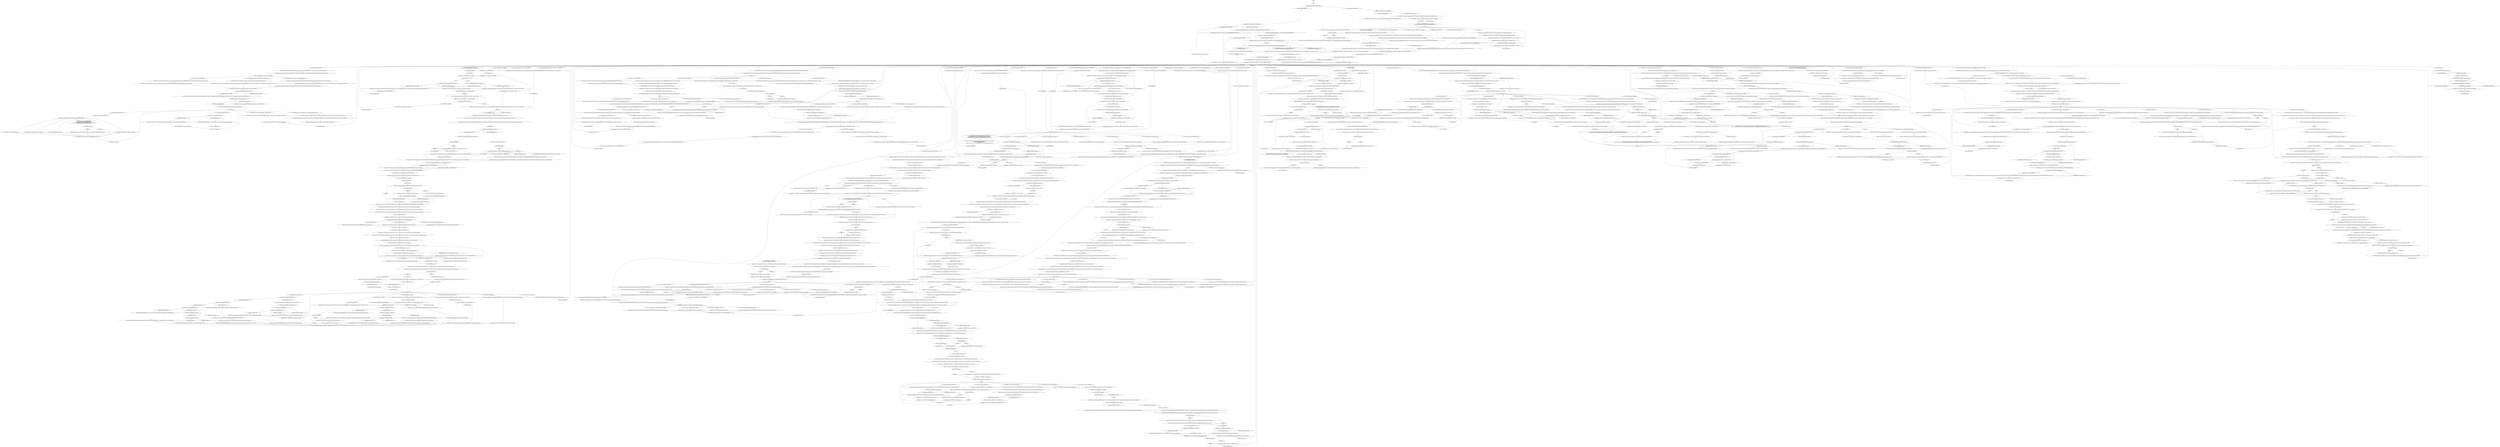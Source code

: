 # VILLAGE / IDIOT DOOM SPIRAL
# Idiot Doom Spiral Guy welcomes the return of Tequila Sunset! Tells the story of how you drove the car into the sea and drank with these drunks, and other tales of everything (in exchange of alcohol): cocaine skull, headless falnrider etc.
# ==================================================
digraph G {
	  0 [label="START"];
	  1 [label="input"];
	  2 [label="Hand/Eye Coordination: My favourite was the gun he lost."];
	  3 [label="Empathy: It's not meant as a joke. He's sorry for the Hermit Cop."];
	  4 [label="Idiot Doom Spiral: \"God bless them, though. I'd be alone without them. Anyway, that was all the story one bottle gets you.\" He turns his eyes to the bottle. \"Almost empty this one...\""];
	  5 [label="Rhetoric: He says it like it's obviously your name. Like you call someone Billy Brunuel or 'Leader of the Fourth Street Gang'."];
	  6 [label="Idiot Doom Spiral: \"Thanks, Rosie.\" He grabs the pen and paper and carefully, scribbles on the dotted line -- next to Lilienne's signature -- 'Idiot Doom Spiral'."];
	  7 [label="Idiot Doom Spiral: Variable[\"village.idiot_manager_less_drink\"]"];
	  8 [label="Variable[\"village.idiot_manager_less_drink\"]", shape=diamond];
	  9 [label="!(Variable[\"village.idiot_manager_less_drink\"])", shape=diamond];
	  10 [label="Endurance: It's an image of you that will stand the test of time. People will remember this for an age."];
	  11 [label="Idiot Doom Spiral: \"Fuck...\" He lets his head drop between his arms. \"Well, that's that. At least I tried.\" A long and heavy breath out, a few sloppy sucks on his bottle."];
	  12 [label="Idiot Doom Spiral: \"Thanks for sticking with me. I'll make sure I do better in the future.\" He exhales with huge relief. \"Let me make it up to you. Anything I can do right now?\""];
	  13 [label="You: \"Alright, give me your best pitch.\""];
	  14 [label="Idiot Doom Spiral: \"Remember when Maria Kapaleva caused an uproar by walking the red carpet in those slippers -- the ones with the stick-on jiggly tits?\""];
	  15 [label="Idiot Doom Spiral: \"That was *me*. I did that.\" He looks up at the sky, victorious and content like an old cat. \"We sold a lot of slippers that year...\""];
	  16 [label="You: \"There's nothing more real than the *End of Everything*.\""];
	  17 [label="Jump to: [application hub]"];
	  18 [label="Idiot Doom Spiral: \"No need to worry about *that*,\" he says, his inebriated mouth twisting into odd shapes, \"I've got it *all* under control. Besides, it helps with my creativity. Gets the business juices flowing, y'know?\" He finishes it off with a wink."];
	  19 [label="Idiot Doom Spiral: \"*Relax*. I see you running around like a maniac, just back and forth, back and forth. Gotta live a little, enjoy the day.\""];
	  20 [label="Idiot Doom Spiral: \"Exactly! Just give me a minute or two...\""];
	  21 [label="Idiot Doom Spiral: \"Yes, whenever you're ready -- and I don't think you ever will be...\" He pauses to pick up his bottle."];
	  22 [label="Idiot Doom Spiral: \"Whoa! Rip you off? What is this, a radio novella on Channel 8? Friends don't let friends start ripping each other off! No, that's not how we operate here.\""];
	  23 [label="Idiot Doom Spiral: \"What would you like them to say?\""];
	  24 [label="Logic: The strike might take forever... Maybe you should just cut your losses while you can."];
	  25 [label="Idiot Doom Spiral: \"Don't spend a single brain cell worrying about it, just leave it all to me... the final outcome will be *spectacular*. Just takes a little time...\""];
	  26 [label="Jump to: [idiot doom main hub]"];
	  27 [label="You: \"Could you and your pals sign this document?\" (Show Evrart's letter.)"];
	  28 [label="You: \"I need at least two signatures on the document.\""];
	  29 [label="Idiot Doom Spiral: Variable[\"village.idiot_greeting_done\"]"];
	  30 [label="Variable[\"village.idiot_greeting_done\"]", shape=diamond];
	  31 [label="!(Variable[\"village.idiot_greeting_done\"])", shape=diamond];
	  32 [label="Idiot Doom Spiral: \"Cotton mouth is keeping my tongue imprisoned.\" He shrugs his shoulders dramatically."];
	  33 [label="Idiot Doom Spiral: Variable[\"village.idiot_gave_second_alcohol\"]"];
	  34 [label="Variable[\"village.idiot_gave_second_alcohol\"]", shape=diamond];
	  35 [label="!(Variable[\"village.idiot_gave_second_alcohol\"])", shape=diamond];
	  36 [label="Idiot Doom Spiral: \"Tequila Sunset.\" He nods in appreciation."];
	  37 [label="You: \"Did you get a read on what kind of cop I was?\""];
	  38 [label="You: \"Maybe?\""];
	  39 [label="Jump to: [idiot doom main hub]"];
	  40 [label="You: \"Wait. This doesn't sound like me at all.\""];
	  41 [label="You: Say nothing. It's more dignified that way."];
	  42 [label="Idiot Doom Spiral: \"You told us that they were a bunch of fucking losers whose main interest was 'cramping your style'...\""];
	  43 [label="You: \"Now *that's* a story.\""];
	  44 [label="Idiot Doom Spiral: \"I'd rather not get into the details. It was pretty low-concept.\""];
	  45 [label="You: \"Yes -- wanna tell me how you became Idiot Doom Spiral?\""];
	  46 [label="Idiot Doom Spiral: \"I rang my neighbours' buzzers. It was late, and most of them didn't even answer. Those who did assumed I was trying to sell them something and hung up before I could even explain the situation...\""];
	  47 [label="idiot_headless_end_hub"];
	  48 [label="Inland Empire: For some reason this *does* strike you as the most plausible theory of them all."];
	  49 [label="You: \"I got this special strike brew the Union uses.\" (Give it.)"];
	  50 [label="You: \"Can you tell me about the Cocaine Skull again?\""];
	  51 [label="Idiot Doom Spiral: \"Right... a story specific to Martinaise and its history.\" He takes a sip and gargles the drink to prepare."];
	  52 [label="Idiot Doom Spiral: \"Either way, it was a late Saturday night, when we, the Union of Moribund Alcoholics, got our drink on. Nothing remarkable about this, we get our drink on 24/7. Makes everything warm and glowy, I trust you know the feeling.\""];
	  53 [label="Idiot Doom Spiral: \"No, not really... you talked a lot about some sad churches and how everyone's just out to fuck you.\""];
	  54 [label="You: \"Whoa.\""];
	  55 [label="Physical Instrument: That's right. Getting a good run in's important to maintaining your physical *and* mental health."];
	  56 [label="You: \"I could probably use a good run myself.\""];
	  57 [label="Idiot Doom Spiral: \"I used to own my reality situation. My business buddies and I had our own creative services agency. I had a nice apartment, an even nicer piece of ass, but somehow it all got away from me...\""];
	  58 [label="Idiot Doom Spiral: \"Anyway, that's not the point. The point is that mixing art and sex can make you fucking *rich*.\n\"Anyway, that's not the point. The point is that mixing art and sex can make you fucking *rich*. Just don't go on a jog, unleashing a cascade of doom that washes it all away.\""];
	  59 [label="Idiot Doom Spiral: \"That's because your paws are fucking filthy, Rosie! We're right next to the bay, you could wash them anytime.\""];
	  60 [label="Idiot Doom Spiral: IsNighttime()"];
	  61 [label="IsNighttime()", shape=diamond];
	  62 [label="!(IsNighttime())", shape=diamond];
	  63 [label="You: \"Yeah, actually -- you're right. Nothing comes to mind.\""];
	  64 [label="Idiot Doom Spiral: \"Okay, fine, I'll tell you. But I'm warning you, it's pretty *out there*.\" His eyes narrow with mystery. \"Our story begins at a legendary design studio, right here in Martinaise...\""];
	  65 [label="Idiot Doom Spiral: Variable[\"village.idiot_electro_cocaine\"]"];
	  66 [label="Variable[\"village.idiot_electro_cocaine\"]", shape=diamond];
	  67 [label="!(Variable[\"village.idiot_electro_cocaine\"])", shape=diamond];
	  68 [label="Idiot Doom Spiral: \"Hey, Tequila, pay attention! The story goes that one day he was balls-deep in work on what he thought would be his *pièce de résistance*: An advert so *minimal* it contained neither text nor images. Just... pure white...\""];
	  69 [label="Electrochemistry: WRONG AGAIN, NERD. Where there's a will, there's a way."];
	  70 [label="You: \"Surprisingly, I'm not interested in looking for the skull.\""];
	  71 [label="skullhub"];
	  72 [label="You: \"A skull filled with cocaine?\""];
	  73 [label="Idiot Doom Spiral: \"Ah, Tequila, I *knew* you'd come through. That's fucking great, man!\""];
	  74 [label="You: \"So you're saying this *isn't* your jacket?\""];
	  75 [label="Idiot Doom Spiral: Variable[\"village.idiot_gave_dirty_jacket\"]"];
	  76 [label="Variable[\"village.idiot_gave_dirty_jacket\"]", shape=diamond];
	  77 [label="!(Variable[\"village.idiot_gave_dirty_jacket\"])", shape=diamond];
	  78 [label="Electrochemistry: Wait! Maybe there's another way... maybe up around the coast? Don't give up now!"];
	  79 [label="You: \"I have this blue oblong pen.\" (Lend him your pen.)"];
	  80 [label="Idiot Doom Spiral: \"Nah, this isn't it. 'FALN'? That's medium-concept stuff. Totally not my style.\""];
	  81 [label="Idiot Doom Spiral: \"Not on your fucking life, Rosemary! What's wrong with you people? Like I'd be caught dead wearing 'FALN' like some low-concept bicycle courier...\""];
	  82 [label="Reaction Speed: A lost jacket? Sounds like a mystery you could look into..."];
	  83 [label="You: \"Wow.\""];
	  84 [label="Interfacing: My only question is -- where does one get a *shovel*?"];
	  85 [label="Hand/Eye Coordination: My favourite is the gun."];
	  86 [label="Jump to: [idiot_name_story_end_hub]"];
	  87 [label="Jump to: [Idiot Doom Spiral: \"\"It depends, really. Are you willin...\"]"];
	  88 [label="You: \"You want my opinion on the re-conceptualization?\""];
	  89 [label="Idiot Doom Spiral: IsTaskActive(\"TASK.check_back_on_renovation_later\")  or  Variable[\"jam.horseback_monument_reflection_done\"]"];
	  90 [label="IsTaskActive(\"TASK.check_back_on_renovation_later\")  or  Variable[\"jam.horseback_monument_reflection_done\"]", shape=diamond];
	  91 [label="!(IsTaskActive(\"TASK.check_back_on_renovation_later\")  or  Variable[\"jam.horseback_monument_reflection_done\"])", shape=diamond];
	  92 [label="Kim Kitsuragi: You hear the lieutenant suppress an almighty scoff."];
	  93 [label="Idiot Doom Spiral: \"Different *how*? Business is business. Doesn't matter if it's small or large, I handle it for you now -- that's what you hired me to do.\""];
	  94 [label="Idiot Doom Spiral: \"Now *me*, on the other hand? I only provide *very* high-concept ideas. And as I already understand *your* needs I can marry them with your brand easily. I'll help you make your mark.\""];
	  95 [label="Idiot Doom Spiral: \"Listen, I'm not about to come between you two. I know my place, eh? I'll just be your Personal Brand Strategist man. Your high-concept idea generator. Yeah?\""];
	  96 [label="Encyclopedia: Alright, here we go -- Ms. Kapaleva (née Olga Grebennikova) was once known as East Revachol's premier vedette and sex symbol. Her role in director Do Do Chakan's sexploitation motion picture 'Psychotronic Stripper' launched her into stardom. She's been voted Most Captivating Woman by La Fayette *three years* running."];
	  97 [label="Idiot Doom Spiral: \"*Millions* of reál generated for clients. I've made my name in this world.\""];
	  98 [label="Kim Kitsuragi: \"We really haven't got time for this,\" the lieutenant says, getting impatient. \"In case you've forgotten, we're supposed to be investigating a murder.\""];
	  99 [label="Idiot Doom Spiral: \"No can do. Sorry.\" He stares at the bottle in his hand, then lets out a deep sigh..."];
	  100 [label="trust or not trust hub"];
	  101 [label="Idiot Doom Spiral: \"Tequila... you know it isn't that easy yourself. I promise you I'm *working on it*.\" He winks, his fingers tightening around the bottle."];
	  102 [label="Idiot Doom Spiral: He turns his swollen nose to face the moon, cheeks ruddy from the biting wind."];
	  103 [label="Idiot Doom Spiral: \"You too, Tequila Sunset!\""];
	  104 [label="Rosemary: Before you can reply he's already furiously scribbling something on the paper. When he hands the document back to you, the signature -- in upper case letters -- reads: \"DON'T CALL ABIGAIL.\""];
	  105 [label="Don't Call Abigail: \"Don't call Abigail!\" He snorts and takes a swig from his bottle. The bottle is empty."];
	  106 [label="Rosemary: \"Fuckin' 'ard work done for the day, man.\""];
	  107 [label="You: \"I don't have any on me right now.\""];
	  108 [label="You: \"No, this sounds scary.\" (Back up.)"];
	  109 [label="idiot_teq_story_end_hub"];
	  110 [label="Interfacing: The muscles in your right leg tense up."];
	  111 [label="Idiot Doom Spiral: \"Yeah, you said that you'd really behaved unreasonably and failed to uphold your responsibilities as a representative of the Coalition.\""];
	  112 [label="You: \"Did I say anything about the case?\""];
	  113 [label="Idiot Doom Spiral: \"Whoop-dee-doo. So now I'm a fucking storyteller...\" he says, slapping his knee. \"Right. Why not? Better than a beach bum.\""];
	  114 [label="Rosemary: \"Hey, Spiral-Boy, you gonna share that?\" one of the other bums interjects."];
	  115 [label="Idiot Doom Spiral: \"So I removed the keyring and put the keys for the front gate and the apartment into different pockets, to stop the jangling, you see. At least that was the plan...\""];
	  116 [label="Perception (Sight): He pinches his thigh as if to check whether this reality is *the reality*."];
	  117 [label="Idiot Doom Spiral: \"Yeah. Maybe I've exaggerated certain parts over the years. When you tell a story too often, it begins to take on a life of its own...\""];
	  118 [label="Idiot Doom Spiral: \"What she doesn't know is that her peace is about to be shattered. From behind her comes the clattering of hooves. Startled, she turns around, and what does she see?\""];
	  119 [label="You: \"Have you got any more urban myths?\""];
	  120 [label="Idiot Doom Spiral: IsHighestCopotype(\"sorry_cop\")"];
	  121 [label="IsHighestCopotype(\"sorry_cop\")", shape=diamond];
	  122 [label="!(IsHighestCopotype(\"sorry_cop\"))", shape=diamond];
	  123 [label="Idiot Doom Spiral: Variable[\"village.idiot_volition_blocks_losing_content\"]"];
	  124 [label="Variable[\"village.idiot_volition_blocks_losing_content\"]", shape=diamond];
	  125 [label="!(Variable[\"village.idiot_volition_blocks_losing_content\"])", shape=diamond];
	  126 [label="Idiot Doom Spiral: \"Excuse me, are you telling the story, now? No? You're not? Well then...\" He scoffs."];
	  127 [label="Idiot Doom Spiral: \"The wind picks up, a sky already dark now blackens. Water starts falling from above, the first cold rain of the season...\""];
	  128 [label="Shivers: Two women stand on a small outcropping of rocks. One of them is wearing a purple raincoat. Thin lines reach out from the rods into the sea. Small droplets start appearing on the surface with increasing frequency."];
	  129 [label="You: \"Was she arrested?\""];
	  130 [label="Idiot Doom Spiral: \"Maybe you're right, who knows? Maybe we were behind the curve? We were fucking *rich*, though, that much I know...\""];
	  131 [label="You: \"I'll just admire it from afar, thanks.\""];
	  132 [label="Don't Call Abigail: \"Don't call Abigail! Don't call!\""];
	  133 [label="Idiot Doom Spiral: \"That's the reality situation for you. You think you got a handle on it, then *BLAM*! It throws some wild shit at you...\" He takes a long swig, then smiles. \"That's why it's critical to stay well hydrated.\""];
	  134 [label="Idiot Doom Spiral: \"Magic animals? No man, this is *serious stuff*...\""];
	  135 [label="Idiot Doom Spiral: \"You know, Tequila.\" He taps the side of his nose twice. \"*Nose* candy. The white railroad. *Party powder*!\""];
	  136 [label="Encyclopedia: Along with a number of more banal street names: Blow, of course, but also flake, powder, pearl. Really anything that's white will work."];
	  137 [label="Idiot Doom Spiral: \"You've got to understand... the work *this* guy was doing was *so* high-concept that regular amounts of cocaine just weren't cutting it. By the end they were bringing it in by the lorry load.\""];
	  138 [label="Kim Kitsuragi: \"I have to agree. We barely have what we need to solve the case we've got now. We can't afford to run around chasing after quasi-mythical pieces of drug paraphernalia...\""];
	  139 [label="Electrochemistry: Honest men on an honest quest. You should join them."];
	  140 [label="Rhetoric: As you've already determined, the actual number is 216 -- but what's a little embellishment between friends?"];
	  141 [label="Idiot Doom Spiral: \"It's a big world out there, Tequila. Lotta lost jackets in it. Don't know why you'd think this could possibly be mine...\""];
	  142 [label="Rosemary: \"Hell yes!\" The red-nosed drunk brings his hand up to his head for a salute."];
	  143 [label="Idiot Doom Spiral: \"Anything else this merry band of adventurers can do for you, or do you need to go and mail that serious looking document of yours?\" His face lightens up. \"There's a mailbox on the plaza.\""];
	  144 [label="Idiot Doom Spiral: \"Don't know if I've mentioned it, but I used to be a businessman and *as* a businessman I am going to keep the pen for my trouble.\" He nods confidently."];
	  145 [label="Idiot Doom Spiral: \"Don't know if I've mentioned it, but I used to be a businessman and *as* a businessman I am going to keep the pen for my trouble.\" He nods confidently."];
	  146 [label="Idiot Doom Spiral: IsKimHere()"];
	  147 [label="IsKimHere()", shape=diamond];
	  148 [label="!(IsKimHere())", shape=diamond];
	  149 [label="Idiot Doom Spiral: Variable[\"whirling.necktie_personified\"]  and  CheckEquipped(\"neck_tie\")"];
	  150 [label="Variable[\"whirling.necktie_personified\"]  and  CheckEquipped(\"neck_tie\")", shape=diamond];
	  151 [label="!(Variable[\"whirling.necktie_personified\"]  and  CheckEquipped(\"neck_tie\"))", shape=diamond];
	  152 [label="Don't Call Abigail: \"Abigail...\""];
	  153 [label="Idiot Doom Spiral: CheckItem(\"white_envelope_lilienne_signed\")"];
	  154 [label="CheckItem(\"white_envelope_lilienne_signed\")", shape=diamond];
	  155 [label="!(CheckItem(\"white_envelope_lilienne_signed\"))", shape=diamond];
	  156 [label="Idiot Doom Spiral: Variable[\"village.idiot_manager_gave_verdict\"]"];
	  157 [label="Variable[\"village.idiot_manager_gave_verdict\"]", shape=diamond];
	  158 [label="!(Variable[\"village.idiot_manager_gave_verdict\"])", shape=diamond];
	  159 [label="You: \"The re-conceptualization? I've been busy with other things.\"\n\"Oh right. I've been busy with other things.\""];
	  160 [label="Composure: He's covering up any nerves with the tried and true method -- excessive drinking."];
	  161 [label="You: \"It's good but the timing is unfortunate.\""];
	  162 [label="Idiot Doom Spiral: \"Didn't I tell you?\" He turns to his drinking buddy. \"I told him, didn't I? Several times. This is what I *do*.\""];
	  163 [label="Idiot Doom Spiral: \"It isn't? I thought that's what you were all about.\" He drags a hand down his face. \"This is *fucking me up*, Tequila. I thought you'd love it -- honestly.\""];
	  164 [label="Idiot Doom Spiral: \"Thanks for the opportunity. Gutted that I fucked it up... but what have I really lost?\" He tries to shrug into a more carefree existence."];
	  165 [label="Jump to: [idiot doom main hub]"];
	  166 [label="Pain Threshold: He doesn't know whether to expunge or consume. What will pacify the wrenching feeling in his gut?"];
	  167 [label="You: \"What are you doing?!\""];
	  168 [label="Savoir Faire: *Great* can-do attitude! A billion reál mindset. Clinically *insane* energy! Hire him on the spot!!"];
	  169 [label="You: \"I have reservations about your... personal responsibility.\""];
	  170 [label="Perception (Sight): A subtle smile lights up his puffy face, like a ray of sun breaking through the stratosphere. He likes reminiscing."];
	  171 [label="Idiot Doom Spiral: \"At the Boom Boom Room I directed a team of *talent architects*. People so high concept their names were nothing but a single letter. We had *manic* ideas, fuelled by copious amounts of coffee-flavoured whey powder. We did stuff no one had ever seen before -- or *since*!\""];
	  172 [label="Idiot Doom Spiral: Variable[\"village.idiot_ultralib_kapaleva_encyc\"]"];
	  173 [label="Variable[\"village.idiot_ultralib_kapaleva_encyc\"]", shape=diamond];
	  174 [label="!(Variable[\"village.idiot_ultralib_kapaleva_encyc\"])", shape=diamond];
	  175 [label="You: \"Yeah, okay. Real like paying your bills or eating malt fibre in the morning.\""];
	  176 [label="Idiot Doom Spiral: \"Whoa there!\" The man looks taken aback, hands high in the air. Tiny droplets of beer flicker in his beard like miniscule pearls."];
	  177 [label="Idiot Doom Spiral: Variable[\"village.idiot_empathy_win_her_back\"]"];
	  178 [label="Variable[\"village.idiot_empathy_win_her_back\"]", shape=diamond];
	  179 [label="!(Variable[\"village.idiot_empathy_win_her_back\"])", shape=diamond];
	  180 [label="Idiot Doom Spiral: He sighs. \"It isn't that easy... But I'm working on it. I really am. I even signed up for this evening group in Jamrock.\""];
	  181 [label="Jump to: [trust or not trust hub]"];
	  182 [label="Idiot Doom Spiral: \"Hey Abs!\" He shouts to the non-responsive drunk still dribbling drool from the side of his mouth."];
	  183 [label="Rosemary: The jolly man looks at you, then his friend in the tracksuit. \"Sure I can fuckin' help. You need a signature -- I *got* you a signature.\""];
	  184 [label="Idiot Doom Spiral: \"Booze. Did you already forget our party?\" He taps his finger to his temple. \"The thing I relayed to you earlier?\""];
	  185 [label="Idiot Doom Spiral: \"Let me see...\" He takes the bottle and inspects it closely. \"Ah, very high concept, thanks.\""];
	  186 [label="You: \"I've got this weird bottle of pale-aged vodka.\" (Give it.)"];
	  187 [label="You: \"I brought you some booze. Will you tell me about your name now?\""];
	  188 [label="Idiot Doom Spiral: \"Hey, Tequila! Welcome to reality. How's it treating you?\" A thirty-something Lickra(TM)-clad man takes a sip from his beer."];
	  189 [label="You: \"No.\""];
	  190 [label="Idiot Doom Spiral: \"Maybe?\" He takes a sip from his beer. \"You look like you want to know how Tequila Sunset came to be. You look like you want to hear *the tale*.\""];
	  191 [label="You: \"Go ahead.\""];
	  192 [label="You: \"Uhm.. I want to get off this story-train right now.\""];
	  193 [label="Idiot Doom Spiral: \"What train are you talking about?\" he asks, taking a sip of beer."];
	  194 [label="You: \"No train at all. Please continue.\""];
	  195 [label="Idiot Doom Spiral: \"I think you said that *you* were the event, and that you would smash the looms of reality. Yeah... I knew I'd heard that looms line before.\""];
	  196 [label="Idiot Doom Spiral: \"Yeah, you kept talking about how the *coal mine owners* were fucking us all over just like that woman fucked you...\""];
	  197 [label="Idiot Doom Spiral: \"I was a once a reasonably high-net-worth individual. A founder slash junior partner at a high-concept creative services agency. When my story begins, I had just landed a major contract with an insurance firm...\""];
	  198 [label="Idiot Doom Spiral: \"Well, yes, but it's the man *on* the horse that's of interest here. A man...\""];
	  199 [label="Idiot Doom Spiral: \"Gertrude Het may have been the first to witness the *Headless FALN Rider*, but she wasn't the last, oh no...\""];
	  200 [label="You: \"I've got a hunch that it was the undercover cop. I'd want revenge, too.\""];
	  201 [label="Idiot Doom Spiral: \"Suit yourself, Mr. Sunset.\" He shrugs."];
	  202 [label="Idiot Doom Spiral: IsHighestCopotype(\"apocalypse_cop\")"];
	  203 [label="IsHighestCopotype(\"apocalypse_cop\")", shape=diamond];
	  204 [label="!(IsHighestCopotype(\"apocalypse_cop\"))", shape=diamond];
	  205 [label="You: \"Tequila Sunset? That's my *nom de guerre*!\"\n\"Tequila Sunset? Yes, I prefer Tequila Sunset. It's my *nom de guerre*.\""];
	  206 [label="You: \"Reality? It makes me aggressively sad.\""];
	  207 [label="Idiot Doom Spiral: \"Yeah, Tequila Sunset!\" He takes a sip, \"How are the, uhm, high-concept, reality-based adventures proceeding?\""];
	  208 [label="Idiot Doom Spiral: IsKimHere()"];
	  209 [label="IsKimHere()", shape=diamond];
	  210 [label="!(IsKimHere())", shape=diamond];
	  211 [label="Idiot Doom Spiral: \"No, that's just what your mother called you. Your real name is Tequila Sunset. Just embrace it, brother.\""];
	  212 [label="Idiot Doom Spiral: \"Shut the fuck up, Rosemary!\""];
	  213 [label="Idiot Doom Spiral: \"The women are caught in the downpour. They act quickly. Eva gathers the rods whilst Ulla turns around to reach for the tackle box...\""];
	  214 [label="Idiot Doom Spiral: \"Man, that's some grisly detail. Oh well, here's to another case closed!\" He takes a hearty swig from his bottle."];
	  215 [label="Idiot Doom Spiral: \"It helped, truly. With my trusty Sansarique Lickra(TM) tracksuit I felt like I could conquer the world...\""];
	  216 [label="Savoir Faire: No, you don't."];
	  217 [label="Idiot Doom Spiral: \"That's what's so cool about advertising -- It's kind of like art, except you can also get fucking *rich* doing it...\""];
	  218 [label="Idiot Doom Spiral: \"Well, you know, sex sells. That's the first rule of advertising.\""];
	  219 [label="Idiot Doom Spiral: \"I *know*...\" He takes a long, wistful sip of his pilsner. \"It was fucking awesome. And now it's all gone.\"\n\"I *know*...\" He takes a long, wistful sip of his beer. \"It was fucking awesome. Until I went on a jog, unleashing a cascade of doom that washed it all away.\""];
	  220 [label="Idiot Doom Spiral: \"That's rich coming from you, Tequila. You had some pretty wild views about women last weekend...\""];
	  221 [label="Idiot Doom Spiral: \"Yeah, exactly. You're here to serve, right?\""];
	  222 [label="Encyclopedia: By 'primo' he means 'possibly carcinogenic'. Lickra(TM) was a synthetic fabric developed by  manufacturers in the middle '40s, notable mainly for the swishy sound it makes as the wearer passes by..."];
	  223 [label="Jump to: [dumbhub]"];
	  224 [label="Idiot Doom Spiral: \"Shut the fuck up, Rosemary! He's a cop, remember?\""];
	  225 [label="Idiot Doom Spiral: IsKimHere()"];
	  226 [label="IsKimHere()", shape=diamond];
	  227 [label="!(IsKimHere())", shape=diamond];
	  228 [label="Idiot Doom Spiral: \"Yeah? Why don't you go eat shit, Tequila? There's no way you know a better one than that.\""];
	  229 [label="You: \"The Giant of Koko Nur is as big as a mountain.\""];
	  230 [label="Idiot Doom Spiral: \"Acid gnomes? Sounds like a stupid, low-concept band name.\""];
	  231 [label="Idiot Doom Spiral: \"All kinds. I've seen archaeologists, gangsters, even a bunch of ad agency types. I'm telling you, Tequila -- this thing's got a *pull* on certain kinds of people.\""];
	  232 [label="You: \"Wait -- nose candy?\""];
	  233 [label="You: \"What a stupid fucking idea.\""];
	  234 [label="Idiot Doom Spiral: A look of consternation crosses the man's face. He looks at you, then at his bottle, then back at you..."];
	  235 [label="You: \"I went through a lot of trouble to get this for you. Take the fucking jacket.\" (Give it to him.)\n\"I went through some dark shit to get this for you. Take the fucking jacket.\" (Give it to him.)"];
	  236 [label="Idiot Doom Spiral: \"That shit is so medium-concept I wouldn't touch it with a stick. But yeah, okay, I'm sure it looks great on you.\""];
	  237 [label="Jump to: [givingalgulhub]"];
	  238 [label="Rosemary: \"Ey, Doom Spiral! Ain't that the jacket you stole the other week?\""];
	  239 [label="Rosemary: \"All kinds sir. Beer *and* wine.\""];
	  240 [label="You: \"I'm almost homeless myself. Doesn't seem so bad.\""];
	  241 [label="Empathy: It's more like you were cramping theirs."];
	  242 [label="Idiot Doom Spiral: IsKimHere()"];
	  243 [label="IsKimHere()", shape=diamond];
	  244 [label="!(IsKimHere())", shape=diamond];
	  245 [label="You: \"Mailbox... plaza... got it!\" [Leave.]"];
	  246 [label="Interfacing: Not exactly an expert forgery. Don't Call Abigail would have signed something more like *Domwtclall Abheqoeel*."];
	  247 [label="Idiot Doom Spiral: \"Right on.\" He swigs his beer. \"Have you made your mind up?\""];
	  248 [label="Kim Kitsuragi: \"Yes, they have,\" the lieutenant says, unamused."];
	  249 [label="Conceptualization: The utter *genius* of its design -- conveyed beautifully through his commitment to a singular aesthetic. He's gone above and beyond!"];
	  250 [label="Idiot Doom Spiral: \"Let your Personal Brand Strategist handle the timing, alright? You just focus on telling me what you liked about my work up there.\""];
	  251 [label="praise hub"];
	  252 [label="Idiot Doom Spiral: It's Idiot Doom Spiral -- he's *back*. Like a beast made of jaundice and fetid polypropylene, he returns locked in stiff combat and with a most fearsome foe..."];
	  253 [label="Electrochemistry: Three years, you hear that? Three years... how hot did she have to be?!"];
	  254 [label="You: \"What are you talking about? I'm the hottest shit in town. I'm as *real* as it gets.\""];
	  255 [label="You: \"To never even *grasp* the idea of economic nonentities... I feel sorry for them.\""];
	  256 [label="Idiot Doom Spiral: \"Sorry about that, my friend. This isn't about me, this is about *you*, of course. A chance for you to give back to the community. To get your brand out there. To teach them your *name*.\" He spreads his hands across the sky..."];
	  257 [label="You: \"Here he is -- the man of the hour!\""];
	  258 [label="You: \"That's it? It's just a bunch of scaffolding!\""];
	  259 [label="You: \"It was extraordinary. Truly a feat of the century to get that scaffolding up so fast.\""];
	  260 [label="Idiot Doom Spiral: \"Listen, I know it might look a little *lacking* right now, but you gotta trust the process. I've got it all under control. Once the strike is over, the workers will be all over the monument...\""];
	  261 [label="Empathy: *Papers*? Maybe she'll read the papers and see your name... Maybe it will bring her back..."];
	  262 [label="Idiot Doom Spiral: \"I *guarantee* the papers will pick it up, with photos and everything. You'll be the talk of the town -- investing into the community, creating value, giving back...\""];
	  263 [label="Idiot Doom Spiral: \"Hey, guys -- we're heroes!\" He waves his hand erratically to the other guys."];
	  264 [label="You: \"Are there any more stories you can tell?\""];
	  265 [label="Jump to: [Idiot Doom Spiral: \"\"The tale I'm about to tell you is...\"]"];
	  266 [label="You: \"Did I tell you anything specific about this person that 'fucked me'?\""];
	  267 [label="idiot_teq_story_1"];
	  268 [label="Idiot Doom Spiral: \"It was a late Saturday night, when we, the Union of Moribund Alcoholics, were getting our drink on. Nothing remarkable about this, we get our drink on 24/7. Makes everything warm and glowy, I trust you know the feeling.\""];
	  269 [label="Idiot Doom Spiral: \"Your reality contracted -- you jammed the pedal, ploughed right off the jetty and through the ice.\""];
	  270 [label="Idiot Doom Spiral: \"It seemed pretty painful, to be honest with you. If I had to guess, I'd say you're still working through some shit.\""];
	  271 [label="Idiot Doom Spiral: \"One day I left on my evening run. As you may know, it's impossible to clear your head when you're distracted by the sound of keys jangling in your pockets.\" He shakes the bottle and makes a ringing sound."];
	  272 [label="Idiot Doom Spiral: \"The hobo lifestyle definitely has some perks -- not having to pay rent, first and foremost. Not being responsible for twenty other people is nice too.\""];
	  273 [label="You: \"Look on the bright side -- you've got one hell of a story.\""];
	  274 [label="Idiot Doom Spiral: \"Our heroine finds herself enjoying the peace and quiet the canal provides...\" He looks up to the skies as if searching for peace himself..."];
	  275 [label="You: \"Okay. Whatever became of the Headless FALN Rider?\" (Conclude.)"];
	  276 [label="Idiot Doom Spiral: \"It's you. You're Tequila Sunset.\""];
	  277 [label="Rosemary: \"Tell 'em about the two feminists by the locks!\""];
	  278 [label="Kim Kitsuragi: \"I don't know where he picked up these views, but wherever it was, he seems to be sincere about them.\""];
	  279 [label="Jump to: [dumbhub]"];
	  280 [label="Perception (Smell): And then there's the smell, but you don't even want to think about that."];
	  281 [label="Idiot Doom Spiral: \"My fellow members of the Union of Moribund Alcoholics? They're exactly what they look like.\""];
	  282 [label="Kim Kitsuragi: \"Why didn't you go to the authorities?\""];
	  283 [label="Jump to: [idiot doom main hub]"];
	  284 [label="Rosemary: \"Aye, that were a classic, too.\""];
	  285 [label="You: \"What about the Col Do Ma Ma Daqua? It's a magical self-replicating sound!\""];
	  286 [label="expeditionhub"];
	  287 [label="You: \"Wait, what do you mean 'certain kinds of people'?\""];
	  288 [label="Idiot Doom Spiral: \"Anyway, sometime later he started his own personal studio here in Martinaise, and that's when he started working on some *really* wild stuff. I'm talking some glass-smooth, forward looking design language, the kind of thing that would totally overthrow the old regime, design-wise.\""];
	  289 [label="Conceptualization: A paradigm-shattering revolutionary!?"];
	  290 [label="You: \"What a loss for the world of design.\""];
	  291 [label="Electrochemistry: WRONG, NERD! Where there's a will, there's a way."];
	  292 [label="Idiot Doom Spiral: \"That said, I think maybe I was up by the boardwalk? Or walking along the beach? Or checking out the abandoned fish market?\""];
	  293 [label="Idiot Doom Spiral: \"I'm not taking a disgusting pile of hobo rags. I may be in an irrecoverably decaying orbit, but I've still got standards...\""];
	  294 [label="Idiot Doom Spiral: \"What the fuck are you talking about, Tequila?\""];
	  295 [label="Shivers: In the harbour's dark, her cigarette is a beacon, dancing alone. The image comes to you effortlessly, as though you'd walked the same streets yourself a thousand times."];
	  296 [label="Electrochemistry: I'm calling it -- it's neurological."];
	  297 [label="Idiot Doom Spiral: \"I'm not surprised. Many men find it hard reaching that final level of genius without blow.\""];
	  298 [label="You: \"A few more questions first.\""];
	  299 [label="Jump to: [saysomethinghub]"];
	  300 [label="Idiot Doom Spiral: \"Alright!\" He grabs the pen and paper and carefully, scribbles on the dotted line -- next to Lilienne's signature -- 'Idiot Doom Spiral'."];
	  301 [label="Idiot Doom Spiral: \"No one does it better than me, eh?\" He claps his hands in delight. \"I was able to get it all together -- and *so fast* too. No wonder I used to be an industry leader...\""];
	  302 [label="Idiot Doom Spiral: \"Here he is! The man, the reality, the *financial czar*.\" He presents you to the group as if on a stage. \"You seen it yet?\""];
	  303 [label="Jump to: [idiot doom main hub]"];
	  304 [label="Idiot Doom Spiral: \"That's how I roll. Best results at a low cost. Isn't that what the business game is all about? Let me tell you -- it is! I'm its biggest and best player.\" He winks at you."];
	  305 [label="Idiot Doom Spiral: \"Fucking hell, Tequila. Don't do that to me. I appreciate being kept on my toes, but *man*!\" He shakes his head to straighten himself out."];
	  306 [label="Idiot Doom Spiral: IsTaskActive(\"TASK.get_wealth_manager\")--[[ Variable[ ]]"];
	  307 [label="IsTaskActive(\"TASK.get_wealth_manager\")--[[ Variable[ ]]", shape=diamond];
	  308 [label="!(IsTaskActive(\"TASK.get_wealth_manager\")--[[ Variable[ ]])", shape=diamond];
	  309 [label="Idiot Doom Spiral: \"But I've got something the others don't. I'm on *your* level. And as I already understand *your* needs I can marry my high-concept ideas with your brand easily. I'll help you make your mark.\""];
	  310 [label="Idiot Doom Spiral: \"No, Tequila, no...\" He sighs heavily. \"I'm a *professional*, you see. I insist that you give me a formal interview. It wouldn't be fair on the other candidates if you didn't.\""];
	  311 [label="Idiot Doom Spiral: IsKimHere()"];
	  312 [label="IsKimHere()", shape=diamond];
	  313 [label="!(IsKimHere())", shape=diamond];
	  314 [label="Jump to: [application hub]"];
	  315 [label="Don't Call Abigail: Then try to strike up a conversation with Don't Call Abigail about something other than Abigail (to no avail)... It's all about Abigail."];
	  316 [label="Logic: Some complex calculations are taking place in that intoxicated mind of his..."];
	  317 [label="Shivers: A woman is sitting by the kitchen table, eating buttered toast and drinking herbal tea. She opens the Salzneben Report, a quarterly business magazine. There, in shiny tricolour print -- *him*, triumphant and victorious, like an apparition from the past..."];
	  318 [label="You: \"I wonder what the newspapers might say...\""];
	  319 [label="Idiot Doom Spiral: Variable[\"village.abigail_drunk_alt_greet\"]"];
	  320 [label="Variable[\"village.abigail_drunk_alt_greet\"]", shape=diamond];
	  321 [label="!(Variable[\"village.abigail_drunk_alt_greet\"])", shape=diamond];
	  322 [label="Idiot Doom Spiral: \"Classy.\" He snatches the bottle and pushes the cork in through the bottleneck."];
	  323 [label="You: \"Found another batch of alcohol, can you tell me the third story now?\""];
	  324 [label="Jump to: [givingalgulhub]"];
	  325 [label="Idiot Doom Spiral: \"It definitely is.\""];
	  326 [label="Idiot Doom Spiral: \"Naturally, loud noises pique the interest of anybody owning a pair of ears. That's just the reality we're in.\""];
	  327 [label="Idiot Doom Spiral: \"That's right! I let you finish all of your stories that night.\""];
	  328 [label="Idiot Doom Spiral: \"We ran towards the ice, whilst you crawled your way out, miraculously unhurt -- covered in seaweed and shit. Like some kind of sea monster.\""];
	  329 [label="Idiot Doom Spiral: \"Shut up, guys, I'm telling a story here.\" He turns to you. \"Something happened to you. Something happened to me, too -- my actual name is George, but around here... you already know...\""];
	  330 [label="Inland Empire: Please, don't open that door."];
	  331 [label="Drama: You might get scammed here."];
	  332 [label="Idiot Doom Spiral: \"That explains the horse part, for sure. Don't know why he'd be wearing a tracksuit, though. Seems like a stretch, if you ask me...\""];
	  333 [label="Idiot Doom Spiral: \"That would explain the tracksuit, and his need for revenge. Not sure how the horse fits in, though. I dunno, I don't buy it...\" He shrugs."];
	  334 [label="Jump to: [givingalgulhub]"];
	  335 [label="Jump to: [Idiot Doom Spiral: \"\"Mhm. Let me take a sip to moisten...\"]"];
	  336 [label="You: \"Okay, I changed my mind. Sing me the song of Tequila Sunset.\""];
	  337 [label="Idiot Doom Spiral: IsHighestPolitical(\"communist\")"];
	  338 [label="IsHighestPolitical(\"communist\")", shape=diamond];
	  339 [label="!(IsHighestPolitical(\"communist\"))", shape=diamond];
	  340 [label="You: Don't shake his hand."];
	  341 [label="Idiot Doom Spiral: \"It was a day not unlike this one here...\" You both glance skyward."];
	  342 [label="Shivers: The streets are warmed by a southerly breeze. The lights of a passing motor carriage bloom and fade in the distance..."];
	  343 [label="Idiot Doom Spiral: \"What? No! I told you this is a *Martinaise* legend. It's a man...\""];
	  344 [label="Idiot Doom Spiral: IsKimHere()"];
	  345 [label="IsKimHere()", shape=diamond];
	  346 [label="!(IsKimHere())", shape=diamond];
	  347 [label="Idiot Doom Spiral: \"Somewhere north of here, that's for sure. You could ask around, see if anyone's seen it.\""];
	  348 [label="Jump to: [dumbhub]"];
	  349 [label="agency_agency"];
	  350 [label="Idiot Doom Spiral: \"Giants? That the best you got? Give me a break, Tequila.\""];
	  351 [label="Jump to: [idiot_headless_end_hub]"];
	  352 [label="Idiot Doom Spiral: Variable[\"village.idiot_electro_cocaine\"]"];
	  353 [label="Variable[\"village.idiot_electro_cocaine\"]", shape=diamond];
	  354 [label="!(Variable[\"village.idiot_electro_cocaine\"])", shape=diamond];
	  355 [label="Kim Kitsuragi: \"'Count C,' for its popularity among the aristocratic class of the prior century...\""];
	  356 [label="Idiot Doom Spiral: \"'Sinus salt,' 'the white knight'....\""];
	  357 [label="Logic: That's... almost certainly anatomically impossible."];
	  358 [label="Idiot Doom Spiral: \"*The Cocaine Skull*!\""];
	  359 [label="Electrochemistry: Wait... There's no way... It can't be... or *can* it?"];
	  360 [label="You: \"What have you learned from the other expeditions?\""];
	  361 [label="Idiot Doom Spiral: IsKimHere()"];
	  362 [label="IsKimHere()", shape=diamond];
	  363 [label="!(IsKimHere())", shape=diamond];
	  364 [label="Idiot Doom Spiral: IsKimHere()"];
	  365 [label="IsKimHere()", shape=diamond];
	  366 [label="!(IsKimHere())", shape=diamond];
	  367 [label="Idiot Doom Spiral: \"Somewhere north of here, that's for sure. You could ask around, see if anyone's seen it.\""];
	  368 [label="You: \"Any idea where you last had it?\""];
	  369 [label="Idiot Doom Spiral: IsKimHere()"];
	  370 [label="IsKimHere()", shape=diamond];
	  371 [label="!(IsKimHere())", shape=diamond];
	  372 [label="Idiot Doom Spiral: Variable[\"village.idiot_gave_blue_oblong_away\"]"];
	  373 [label="Variable[\"village.idiot_gave_blue_oblong_away\"]", shape=diamond];
	  374 [label="!(Variable[\"village.idiot_gave_blue_oblong_away\"])", shape=diamond];
	  375 [label="Idiot Doom Spiral: \"Don't know if I've mentioned it, but I used to be a businessman and *as* a businessman I am going to keep the pen for my trouble.\" He nods confidently."];
	  376 [label="You: “You mean *this* jacket that I discovered on the boardwalk and had cleaned on a whim?”"];
	  377 [label="Idiot Doom Spiral: He raises his palm as if to shun you back to wherever you came from. \"No-no-no, contrary to popular belief, I enjoy being alive.\""];
	  378 [label="Idiot Doom Spiral: Variable[\"village.idiot_interfacing_favorite\"] == true"];
	  379 [label="Variable[\"village.idiot_interfacing_favorite\"] == true", shape=diamond];
	  380 [label="!(Variable[\"village.idiot_interfacing_favorite\"] == true)", shape=diamond];
	  381 [label="You: \"Uh, can I have the pen back too?\""];
	  382 [label="You: \"So, uh -- can you tell me the Tequila Sunset story now?\""];
	  383 [label="Untitled hub"];
	  384 [label="Jump to: [Untitled hub]"];
	  385 [label="Inland Empire: Good, these people know your *true* name. Looks like it has preceded you, Mr. Sunset. More on that later."];
	  386 [label="Kim Kitsuragi: \"Thank you for your services, gentlemen.\" He turns to you. \"Should we go and mail this? I think I saw a mailbox on the plaza.\""];
	  387 [label="Jump to: [Idiot Doom Spiral: \"\"I've never heard it mentioned outs...\"]"];
	  388 [label="You: \"Yes, show them *real* art, then they'll be able to appreciate the majesty of my finances.\""];
	  389 [label="Idiot Doom Spiral: \"Yeah, two secs.\" He slurps from his bottle then wipes droplets from his beard with a sleeve. Satisfied, his stomach sends a muted eruption to his throat, where it turns into a damp growl."];
	  390 [label="Idiot Doom Spiral: Variable[\"village.idiot_hl_he_ripped_you_off\"]"];
	  391 [label="Variable[\"village.idiot_hl_he_ripped_you_off\"]", shape=diamond];
	  392 [label="!(Variable[\"village.idiot_hl_he_ripped_you_off\"])", shape=diamond];
	  393 [label="Rhetoric: Picking the right praise to give is just as important as picking the right critique. People shape themselves according to any and all feedback they get."];
	  394 [label="You: \"Your timing is awful! People died over there, then you go and do *that*.\""];
	  395 [label="Idiot Doom Spiral: \"'Awful' is very strong, Tequila. You're gonna have to explain how I missed the mark by *so much* if that's the case. What don't you like about it?\""];
	  396 [label="Idiot Doom Spiral: \"Fuck yeah they will. Tequila Sunset is on the timeline. They'll be talking about you for years. The one and only.\""];
	  397 [label="Idiot Doom Spiral: \"Take it down? Is it really that bad?\" He drags a hand down his face. \"This is *fucking me up*, Tequila. I thought you'd love it -- honestly.\""];
	  398 [label="Idiot Doom Spiral: He freezes in his seat, motionless except his pupils, which quickly flick from side to side."];
	  399 [label="You: \"That's it, you're *hired*!\""];
	  400 [label="Idiot Doom Spiral: \"Tequila, Tequila... Whatever's going on in my reality situation doesn't have any bearings on yours. This is all about *you* and *your* future. Ask me about *that*.\""];
	  401 [label="Idiot Doom Spiral: \"Nothing up front. That's 'cause I always put the client first. My cut'll come out of the back-end, *after* we've made you a sensation....\""];
	  402 [label="Idiot Doom Spiral: \"I can already see it -- Tequila Sunset -- spelled out in cathode rays. Luminous against the evening sky. There won't be a single kid in this town who doesn't know who you are.\""];
	  403 [label="Idiot Doom Spiral: \"Of course I am. When you're ready -- and I don't think you ever will be...\" He pauses to pick up his bottle."];
	  404 [label="Suggestion: Here's a man who knows how to play the media -- by starting with the right question."];
	  405 [label="Idiot Doom Spiral: He turns his swollen face against the wind, freezing rain battering his cheeks."];
	  406 [label="You: \"I don't think he can help, he's completely out of it.\""];
	  407 [label="You: \"You've done a great service to the village, to the RCM, and to Revachol."];
	  408 [label="Idiot Doom Spiral: Variable[\"village.idiot_gave_one_alcohol\"]"];
	  409 [label="Variable[\"village.idiot_gave_one_alcohol\"]", shape=diamond];
	  410 [label="!(Variable[\"village.idiot_gave_one_alcohol\"])", shape=diamond];
	  411 [label="Idiot Doom Spiral: \"Yeah, you seemed really mad about immigrants for some reason...\" He rubs the back of his neck."];
	  412 [label="Idiot Doom Spiral: \"You kept calling yourself a 'goddamn superstar' who'd cleared '501 cases'...\""];
	  413 [label="Idiot Doom Spiral: \"You said being a cop was real boring and that there was no reason to talk about it.\" He shrugs."];
	  414 [label="Idiot Doom Spiral: \"So I made my way across the yard. Standing in front of my apartment door, fumbling with my pockets, I realized that I'd *also* forgotten my apartment key!\""];
	  415 [label="Idiot Doom Spiral: \"... with no head on his shoulders! Wearing a FALN tracksuit. Searching for the legendary FALN cap that went missing -- when he lost his head.\""];
	  416 [label="Idiot Doom Spiral: \"If I hadn't lost my keys that one time, I'd agree with you. But... life is a cruel mistress...\" He takes a sip."];
	  417 [label="Inland Empire: ...is what you almost say, but the words choke in your throat. Do you really want to miss out on all this good stuff? Perhaps it's *significant*."];
	  418 [label="You: \"Yeah, you look like someone with a lot of cool stories. Wanna tell me how you even became Idiot Doom Spiral?\""];
	  419 [label="You: \"Well, nice meeting you but I've got to go.\" [Leave.]"];
	  420 [label="Idiot Doom Spiral: \"Ouch, indeed. Reality was looking rather grim, just then -- me lying on my ass in a mud pit in the middle of a heavy shower. But when life knocked me down, I always got up...\""];
	  421 [label="Idiot Doom Spiral: \"*Wet*, okay? It was raining really hard.\" There's a trace of derision in his voice."];
	  422 [label="Kim Kitsuragi: \"Hmmm, this wouldn't be the Deponte-Delgado case, would it?\""];
	  423 [label="Idiot Doom Spiral: \"When she sees something! Her shriek is so violent that the residents of the nearby apartment building believe lightning has struck...\""];
	  424 [label="Idiot Doom Spiral: \"But there is no lightning. Only a heavy downpour and the silhouette of the *Headless FALN Rider* looming on the horizon!\""];
	  425 [label="You: (Say nothing.)"];
	  426 [label="Idiot Doom Spiral: \"Say, you're a detective, right?\" He looks at you, bleary-eyed. \"Maybe you can help ol' Doom Spiral out... solve the case of the missing jacket! What do you say, Tequila?\""];
	  427 [label="Rosemary: \"'Ey! Tequila! You wanna buy some speed?\""];
	  428 [label="Idiot Doom Spiral: \"And yeah, you're already acquainted with Abs.\" He points to the man in the pipe. \"So yeah, that's basically us. We drink together.\""];
	  429 [label="Idiot Doom Spiral: \"I don't remember you being such a dick before, Tequila...\" He takes a slow, despondent sip from his bottle, then looks out across the bay toward the glittering lights of La Delta at night."];
	  430 [label="Idiot Doom Spiral: \"Well, at one point they came to me, but you know, I didn't have any ID on me -- so they tossed me in jail for two days...\""];
	  431 [label="Idiot Doom Spiral: \"Do you always try to pick the lamest option possible? Come on, Tequila!\""];
	  432 [label="Idiot Doom Spiral: \"Some of those expeditions come back after a week or so, looking haggard and dejected. Others don't return at all...\""];
	  433 [label="Idiot Doom Spiral: \"The first time I saw one of these expeditions, I thought they were fucking with me. There was no way it could be true. It was just *too high-concept*, even for me...\""];
	  434 [label="Idiot Doom Spiral: \"I'm not even sure I should be telling you this story, to be perfectly honest. You're in a fragile state, and it might be too much for you to handle.\""];
	  435 [label="Idiot Doom Spiral: \"Apparently the idea was *too* high-concept even for this genius. He dropped dead right at his desk before he could finish. His last words are recorded to have been: \"It's as white as a blizzard... *of cocaine!*\""];
	  436 [label="Electrochemistry: He existed alright. You feel it deep within your basal ganglia. He was as real as you are..."];
	  437 [label="Idiot Doom Spiral: \"Do you have anything to fortify ol' Doom Spiral? Tell me you got some story juice.\""];
	  438 [label="Electrochemistry: What are you talking about? Don't give up! Maybe there's another way... maybe up around the coast?"];
	  439 [label="Idiot Doom Spiral: \"What's that supposed to mean?\""];
	  440 [label="You: \"Nothing.\" (Give him the jacket.)"];
	  441 [label="Rhetoric: As you've already determined, the actual number is just over 200 -- but what's a little embellishment between friends?"];
	  442 [label="Rosemary: \"Fuckin' cops, man, always hasslin' the poor folk.\" He shakes his head. \"You know what? I'm keepin' the pen and that's the end of it.\""];
	  443 [label="Kim Kitsuragi: \"It's an okay jacket.\" The lieutenant shrugs. \"If you're into that look.\""];
	  444 [label="Hand/Eye Coordination: My favourite is the gun."];
	  445 [label="Horrific Necktie: Oh yes, you do, *bratushka*. The only thing better than that is pushing the pedal to the metal after you kiss the tie. And off we go..."];
	  446 [label="Idiot Doom Spiral: \"Okay, what's on your mind?\""];
	  447 [label="Idiot Doom Spiral: He scans the document and lets out a long, low whistle. \"Things have really turned around for you, haven't they? You've got *big money* problems now.\" He looks back at you, eyes gleaming."];
	  448 [label="Idiot Doom Spiral: \"Alright, I understand. We'll do this some other time, when you can focus on yourself and not this *inconvenience*.\""];
	  449 [label="Idiot Doom Spiral: \"You love it? Shit, Tequila, that's just made my day.\" His face lights up as his drinking buddy gives him a congratulatory pat on the back."];
	  450 [label="You: \"I'm amazed you were able to do it so well and for so cheap.\""];
	  451 [label="Idiot Doom Spiral: \"Gimme more, gimme more. What do you like most about it?\" He's giddy -- both from the drink and the anticipation."];
	  452 [label="Idiot Doom Spiral: \"Phew! Alright, you had me going there. I thought that was it for me -- back to rock bottom I go!\" He lets out a nervous laugh."];
	  453 [label="You: \"The market moves fast and with extreme casualty.\""];
	  454 [label="Savoir Faire: He better not let you down again. Remember, this is *your* money and *your* reputation he's playing with."];
	  455 [label="You: \"Relevant experience?\""];
	  456 [label="Endurance: Grill him a bit, see how he performs under pressure."];
	  457 [label="You: \"Like what -- any examples?\""];
	  458 [label="Idiot Doom Spiral: Variable[\"village.idiot_ultralib_kapaleva_encyc_nope\"]"];
	  459 [label="Variable[\"village.idiot_ultralib_kapaleva_encyc_nope\"]", shape=diamond];
	  460 [label="!(Variable[\"village.idiot_ultralib_kapaleva_encyc_nope\"])", shape=diamond];
	  461 [label="Idiot Doom Spiral: Variable[\"village.idiot_ultralib_kapaleva_encyc_nope\"]"];
	  462 [label="Variable[\"village.idiot_ultralib_kapaleva_encyc_nope\"]", shape=diamond];
	  463 [label="!(Variable[\"village.idiot_ultralib_kapaleva_encyc_nope\"])", shape=diamond];
	  464 [label="Idiot Doom Spiral: \"I didn't say renovating, I said *re-conceptualization*. It's medium-concept shit is what it is,\" he says, spitting out each word."];
	  465 [label="Conceptualization: Hmm... the level of conceptualization *could* always be higher, yes."];
	  466 [label="Idiot Doom Spiral: Variable[\"auto.is_raining\"]"];
	  467 [label="Variable[\"auto.is_raining\"]", shape=diamond];
	  468 [label="!(Variable[\"auto.is_raining\"])", shape=diamond];
	  469 [label="Idiot Doom Spiral: \"*Relax*. I see you both running around like maniacs, just back and forth, back and forth. Gotta live a little, enjoy the day.\""];
	  470 [label="Idiot Doom Spiral: IsKimHere()"];
	  471 [label="IsKimHere()", shape=diamond];
	  472 [label="!(IsKimHere())", shape=diamond];
	  473 [label="Conceptualization: What an athlete! There should be a new word for drunk moves like that -- like alco-lete or gin-nast!"];
	  474 [label="Idiot Doom Spiral: \"No, you're right. I've *got* to do this. I *need* this.\" He pushes a balled fist into a thigh. \"Alright, you know what, Tequila, you old rat? I'll consider your request.\""];
	  475 [label="Idiot Doom Spiral: \"Listen, I can feel it in my guts -- a bright future awaits you, the one and only *Tequila Sunset*! You're already building great brand equity. No doubt the profits will come rolling in shortly.\""];
	  476 [label="Idiot Doom Spiral: He turns his swollen nose to face the sun, cheeks ruddy from the biting wind."];
	  477 [label="You: \"What do you guys do around here?\""];
	  478 [label="Idiot Doom Spiral: \"Hey Abs!\" He shouts to the mumbling drunkard next to him. \"HEY ABS!\""];
	  479 [label="You: \"Thanks.\""];
	  480 [label="You: \"Have you seen a woman named Ruby around here lately?\"\n\"Have you seen a red-haired woman named Ruby around here lately?\""];
	  481 [label="Jump to: [idiot doom main hub]"];
	  482 [label="Electrochemistry: What else was there to do? Thank you brothers, for your helping hand."];
	  483 [label="Idiot Doom Spiral: \"We asked about the whole Tequila Sunset thing, and you told us it was your name now and insisted that we all call you that from then on.\""];
	  484 [label="You: \"How long did we party for?\""];
	  485 [label="Kim Kitsuragi: \"Wow. That's *quite* a story.\""];
	  486 [label="Idiot Doom Spiral: \"You kept telling us that in your work you've seen a lot of blood but that it's nothing compared to the 'Great Bloodletting' to come...\""];
	  487 [label="Idiot Doom Spiral: \"I used the profits from my agency to finance what I called a 'cultural incubator' -- abstract value generation, value per person, high-concept stuff...\""];
	  488 [label="You: \"You've got to be shitting me!\""];
	  489 [label="Idiot Doom Spiral: \"Anyway, long story short, life spiralled out of control. I haven't gotten into my apartment for years, and my girlfriend left me because she didn't want to date a homeless man. The company, well, you see where I'm going with this...\""];
	  490 [label="You: \"Please, continue.\""];
	  491 [label="Idiot Doom Spiral: \"So what's happening?\" He picks up his beer.\n\"So what's happening?\" He wipes his hand on his dirty Lickra pants and picks up his beer."];
	  492 [label="Idiot Doom Spiral: \"When we finally got there you were sitting on the beach, crying. You said that your badge and uniform were in the car. It was too late to get in there though, the carriage had sunk too deep.\""];
	  493 [label="You: \"What did the case file say?\" (Ask Kim.)"];
	  494 [label="Idiot Doom Spiral: IsTHCPresent(\"art_cop\")"];
	  495 [label="IsTHCPresent(\"art_cop\")", shape=diamond];
	  496 [label="!(IsTHCPresent(\"art_cop\"))", shape=diamond];
	  497 [label="You: \"Man, mixing high and low, commodifying culture, that is extremely my shit.\""];
	  498 [label="Idiot Doom Spiral: \"What? You never seen 100% Lickra(TM) before? Go on, feel that primo material.\" The man extends his arm..."];
	  499 [label="Idiot Doom Spiral: \"Well, Tequila, that's part of the legend -- no one knows for sure. There are a couple of possibilities, though...\""];
	  500 [label="You: \"Okay, what kind of expeditions?\""];
	  501 [label="Idiot Doom Spiral: \"You know, *obsessive* types. People with *predilections*...\""];
	  502 [label="You: What the fuck are you talking about?"];
	  503 [label="Idiot Doom Spiral: Variable[\"village.idiot_electro_cocaine\"]"];
	  504 [label="Variable[\"village.idiot_electro_cocaine\"]", shape=diamond];
	  505 [label="!(Variable[\"village.idiot_electro_cocaine\"])", shape=diamond];
	  506 [label="Jump to: [skullhub]"];
	  507 [label="Idiot Doom Spiral: \"For one, the way is blocked... by that big lorry that says 'Delta Logistics Company' on the side. You'd *definitely* have to search the area behind that lorry too. Yet it is impassable.\""];
	  508 [label="Idiot Doom Spiral: \"Excellent.\" He rubs his hands together. \"When can you get started? The sooner I get that jacket back, the sooner I can get my life back together.\""];
	  509 [label="You: \"I'll start right away.\""];
	  510 [label="Jump to: [idiot doom main hub]"];
	  511 [label="Idiot Doom Spiral: Variable[\"village.ww_jacket_washed\"]"];
	  512 [label="Variable[\"village.ww_jacket_washed\"]", shape=diamond];
	  513 [label="!(Variable[\"village.ww_jacket_washed\"])", shape=diamond];
	  514 [label="You: \"I already found a filthy jacket near the boardwalk.\""];
	  515 [label="Idiot Doom Spiral: \"Hmmm.\" The man examines the jacket for a moment, a look of consternation on his brow..."];
	  516 [label="You: \"I don't have any on me right now.\" (Lie.)"];
	  517 [label="You: \"Mailbox, plaza -- got it! Bye!\" [Leave.]"];
	  518 [label="Kim Kitsuragi: \"Thank you for your help.\" He turns to you. \"Should we go and mail this? I think I saw a mailbox on the plaza.\""];
	  519 [label="Jump to: [idiot doom main hub]"];
	  520 [label="Idiot Doom Spiral: \"I don't think you're ready for that *grade* of reality yet. It'd be ill-advised for me to tell you. You gotta go do the *intro* yourself -- come back when you've been to the motor carriage, Tequila.\" He sips his beer."];
	  521 [label="You: \"Idiot Doom Spiral... I am ready now. I've seen it. Tell me the story of Tequila Sunset.\""];
	  522 [label="You: \"What happened?\""];
	  523 [label="Interfacing: Nooooo! That was my favourite thing, of all the things you have."];
	  524 [label="You: \"So I checked out the horseback monument...\""];
	  525 [label="You: \"Actually, I think you've done enough for me. I no longer need you.\""];
	  526 [label="You: \"I do. I'm willing to give you another chance.\""];
	  527 [label="You: \"Nope. I'm going to have to let you go.\""];
	  528 [label="Composure: You wince as your injured leg throbs with fresh pain. The drunk doesn't notice."];
	  529 [label="Idiot Doom Spiral: Variable[\"village.idiot_verdict_composure_throb\"]"];
	  530 [label="Variable[\"village.idiot_verdict_composure_throb\"]", shape=diamond];
	  531 [label="!(Variable[\"village.idiot_verdict_composure_throb\"])", shape=diamond];
	  532 [label="You: \"Calm down! I'm only yanking your leg. Of course I'm not firing you.\""];
	  533 [label="Volition: Is he reading a book about his life so far to figure out which reality he's in?"];
	  534 [label="application hub"];
	  535 [label="Empathy: You should hire him and ask him to stop drinking. Everyone deserves a second (or third) chance."];
	  536 [label="Kim Kitsuragi: The lieutenant massages his temples and looks down at the ground."];
	  537 [label="Idiot Doom Spiral: \"*Relax*. I see you running around like a maniac, just back and forth, back and forth. Gotta live a little, enjoy the sun.\""];
	  538 [label="Jump to: [trust or not trust hub]"];
	  539 [label="Idiot Doom Spiral: IsKimHere()"];
	  540 [label="IsKimHere()", shape=diamond];
	  541 [label="!(IsKimHere())", shape=diamond];
	  542 [label="idiot doom main hub"];
	  543 [label="Idiot Doom Spiral: \"So, have you got anything for good old Idiot Doom Spiral? A bottle for a story. Seems fair to me.\""];
	  544 [label="You: \"How do you know this?\""];
	  545 [label="You: \"Naturally.\""];
	  546 [label="Authority: You can't get off now."];
	  547 [label="Idiot Doom Spiral: \"Anyway, there was a brief silence -- a *gasp* of silence, if you will -- followed by a real commotion. We heard the carriage careening towards the coast at top speed.\""];
	  548 [label="Idiot Doom Spiral: \"Hours. It was an all-night drink-a-thon. Then at some point -- I think it was Sunday morning -- you got belligerent and wanted to talk about *Revacholian women*.\""];
	  549 [label="You: \"Are you sure it happened like that?\""];
	  550 [label="Idiot Doom Spiral: \"In retrospect, I guess you lost your motor carriage, too. That's a big one.\""];
	  551 [label="Conceptualization: So this is how being on the other side of the barrel feels."];
	  552 [label="Idiot Doom Spiral: \"Personally, I think he was just some guy who hanged himself from a really tall tree and the fall was so violent that his head came clean off...\""];
	  553 [label="You: \"Have you got any more stories?\""];
	  554 [label="Electrochemistry: Oh yeah, that's totally your style..."];
	  556 [label="Idiot Doom Spiral: The man falls ominously silent for a moment. \"Her body is never recovered.\" He looks you straight in the eye."];
	  557 [label="You: \"Why do you keep losing all your stuff?\""];
	  558 [label="Idiot Doom Spiral: \"Yes, Tequila, yes!\" He punches you on the shoulder. \"That was what we were all *about*... now it's all gone, of course.\"\n\"I *know*...\" He takes a long, wistful sip of his beer. \"It was fucking awesome. Too bad I went on a jog, unleashing a cascade of doom that washed it all away.\""];
	  559 [label="You: \"Wait. You're asking a police officer to help find a jacket you stole and then lost?\""];
	  560 [label="Idiot Doom Spiral: Variable[\"village.abigail_drunk_alt_greet\"]"];
	  561 [label="Variable[\"village.abigail_drunk_alt_greet\"]", shape=diamond];
	  562 [label="!(Variable[\"village.abigail_drunk_alt_greet\"])", shape=diamond];
	  563 [label="You: \"You're right, maybe it's not a good idea.\""];
	  564 [label="Idiot Doom Spiral: IsKimHere()"];
	  565 [label="IsKimHere()", shape=diamond];
	  566 [label="!(IsKimHere())", shape=diamond];
	  567 [label="Idiot Doom Spiral: \"Don't listen to him or his grandma. He's just making things up.\""];
	  568 [label="Idiot Doom Spiral: \"I know, Tequila, I know...\" He takes a swig, considers pouring some out for this lost genius, then thinks better of it."];
	  569 [label="You: \"Yeah, the one you had me clean the seagull shit off of.\""];
	  570 [label="Jump to: [idiot doom main hub]"];
	  571 [label="Idiot Doom Spiral: \"What's that got to do with my jacket?\""];
	  572 [label="Idiot Doom Spiral: Variable[\"village.idiot_electro_cocaine\"]"];
	  573 [label="Variable[\"village.idiot_electro_cocaine\"]", shape=diamond];
	  574 [label="!(Variable[\"village.idiot_electro_cocaine\"])", shape=diamond];
	  575 [label="Idiot Doom Spiral: Variable[\"TASK.apprehend_reckless_driver_done\"]"];
	  576 [label="Variable[\"TASK.apprehend_reckless_driver_done\"]", shape=diamond];
	  577 [label="!(Variable[\"TASK.apprehend_reckless_driver_done\"])", shape=diamond];
	  578 [label="Volition: You need to face up to it. Go to the sea, inspect the machine."];
	  579 [label="Idiot Doom Spiral: \"Okay, we're drinking. We're drinking alcohol -- that's what we're doing. I *tried* to save the world once, a long time ago, with enterprise, creativity and willpower, but that didn't work out.\""];
	  580 [label="Drama: ...the pause is long and dramatic..."];
	  581 [label="You: \"What do these expeditions plan to do with it?\""];
	  582 [label="Idiot Doom Spiral: Variable[\"whirling.necktie_personified\"]  and  CheckEquipped(\"neck_tie\")"];
	  583 [label="Variable[\"whirling.necktie_personified\"]  and  CheckEquipped(\"neck_tie\")", shape=diamond];
	  584 [label="!(Variable[\"whirling.necktie_personified\"]  and  CheckEquipped(\"neck_tie\"))", shape=diamond];
	  585 [label="Hand/Eye Coordination: My favourite is the gun he lost."];
	  586 [label="Volition: What you truly want to know is -- can you really trust your entire fortune to a drunk who lost his house keys while out for a jog?"];
	  587 [label="Idiot Doom Spiral: \"Well, no rush, but it'd be good to know what you make of it when you get a chance.\""];
	  588 [label="Idiot Doom Spiral: \"Great!\" He scans your face for any telltale signs of a verdict. \"Great.\""];
	  589 [label="Idiot Doom Spiral: \"Bet you're glad you hired me as your Personal Brand Strategist now? So, what's next, boss?\""];
	  590 [label="Savoir Faire: Business buddies, huh? This guy might be just what we're looking for. Ask him if he knows any Personal Brand Strategists who can help you out."];
	  591 [label="Reaction Speed: But what would it cost?"];
	  592 [label="Jump to: [application hub]"];
	  593 [label="You: \"Good, when can you start work?\""];
	  594 [label="Idiot Doom Spiral: Variable[\"auto.is_snowing\"]"];
	  595 [label="Variable[\"auto.is_snowing\"]", shape=diamond];
	  596 [label="!(Variable[\"auto.is_snowing\"])", shape=diamond];
	  597 [label="hour hub"];
	  598 [label="You: \"I don't think I have time to just sit and wait...\""];
	  599 [label="Idiot Doom Spiral: IsKimHere()"];
	  600 [label="IsKimHere()", shape=diamond];
	  601 [label="!(IsKimHere())", shape=diamond];
	  602 [label="You: \"No, you have to stop drinking. I insist.\""];
	  603 [label="Idiot Doom Spiral: \"Ya hear that, Rosie? I'm back -- *big time*.\" He reaches over to his buddy to clink the bottles, then turns back to you."];
	  604 [label="Idiot Doom Spiral: \"Very nice. You could be your own PR agent, Tequila.\" He nods."];
	  605 [label="Idiot Doom Spiral: \"Anything else you want?\" He takes an enormous swig from the bottle, swaying back and forth."];
	  606 [label="Electrochemistry: Hmm, he seems even more drunk than before..."];
	  607 [label="Jump to: [idiot doom main hub]"];
	  608 [label="Idiot Doom Spiral: \"HEY ABS! ABS!\" He grabs his passed-out friend by the shoulder and shakes him a bit."];
	  609 [label="Idiot Doom Spiral: \"The tale I'm about to tell you is an urban legend particular to Martinaise.\" He lifts the bottle to his lips and takes a long, luxuriant sip. \"That said, I first heard it from a former bicycle courier in Couron...\""];
	  610 [label="Idiot Doom Spiral: \"Not that I can think of, currently.\""];
	  611 [label="Idiot Doom Spiral: \"No, the reality of the situation requires a rather modest contribution -- a little *motivational package*.\""];
	  612 [label="Jump to: [givingalgulhub]"];
	  613 [label="Idiot Doom Spiral: \"Man, you're like, bleeding now. Reality's really messed you up.\""];
	  614 [label="You: \"Do you know me?\""];
	  615 [label="Rhetoric: In this way, you and your motor carriage have a lot in common."];
	  616 [label="Idiot Doom Spiral: \"But now dreams are worn thin, much like my tracksuit,\" he says thoughtfully, brushing dust off his shit-stained pants."];
	  617 [label="Empathy: Heavy is the head that wears the crown."];
	  618 [label="You: \"I've only been a hobo cop for a few days now, but it doesn't seem so bad.\""];
	  619 [label="You: \"Wait, I thought that the Headless FALN Rider rode a bull?\"\n\"Wait, I thought the Headless FALN Rider rode a bull?\" (Show him the figurine.)"];
	  620 [label="Idiot Doom Spiral: IsKimHere()"];
	  621 [label="IsKimHere()", shape=diamond];
	  622 [label="!(IsKimHere())", shape=diamond];
	  623 [label="Idiot Doom Spiral: \"Coincidentally, at that exact moment, a horse happened to pass under him and his beheaded corpse mounted it, where it remains to this day... But then, no one really knows.\""];
	  624 [label="Kim Kitsuragi: The lieutenant's brow is furrowed. He's listening as casually as he can."];
	  625 [label="Idiot Doom Spiral: \"Whuh...? Uh... geez,\" he stammers. \"I told you I wasn't much of a storyteller. It's okay, I didn't want to tell them anyway.\""];
	  626 [label="You: \"What is a... Tequila Sunset? You keep saying it.\""];
	  627 [label="You: \"What, like you've *never* threatened to paint the wall with your brains in front of some strangers?\""];
	  628 [label="Kim Kitsuragi: \"Naturally, Ulla Deponte became the prime suspect in the disappearance of Eva Delgado. Deponte maintained that it was the so-called 'Headless FALN Rider' and that she ran, fearing for her life...\" He adjusts his glasses."];
	  629 [label="You: \"Let me ask you something else.\" (Conclude.)"];
	  630 [label="Idiot Doom Spiral: \"Man, I thought you said you were a cool cop.\""];
	  631 [label="Rosemary: \"I thought he was a cool cop.\""];
	  632 [label="Jump to: [dumbhub]"];
	  633 [label="Idiot Doom Spiral: \"That doesn't mean you're wrong, though... Anyway, that was all the tale one bottle gets you.\" He turns his eyes to the bottle. \"Almost empty this one...\""];
	  634 [label="Idiot Doom Spiral: \"See?\""];
	  635 [label="Rosemary: \"Aye, every word he says is true.\""];
	  636 [label="Idiot Doom Spiral: \"I've never heard it mentioned outside of here... At first I thought it was a joke, to be honest. But I've been on the coast eight, nine months now and in that time I've seen at least three expeditions come through, searching for something.\""];
	  637 [label="Idiot Doom Spiral: Variable[\"village.idiot_encyclo_cocaine\"]"];
	  638 [label="Variable[\"village.idiot_encyclo_cocaine\"]", shape=diamond];
	  639 [label="!(Variable[\"village.idiot_encyclo_cocaine\"])", shape=diamond];
	  640 [label="You: Uhh... all the time?"];
	  641 [label="Rosemary: \"No, my grandma told me -- I've heard other people say it too. That it's underwater. Or, no...\" He thinks. \"Maybe it was the storm sewers...\""];
	  642 [label="You: \"Why?\""];
	  643 [label="Jump to: [idiot doom main hub]"];
	  644 [label="Kim Kitsuragi: \"Oh, dear god,\" the lieutenant says, his palm rising to meet his face."];
	  645 [label="You: \"I changed my mind. I'll help you find your missing jacket.\""];
	  646 [label="Idiot Doom Spiral: \"Let me see. What? This isn't my jacket. My jacket was beautiful. This is fucking filthy! What am I supposed to do with this?\""];
	  647 [label="Idiot Doom Spiral: \"Either bring it back the way it was before, or find a dumpster to burn it in.\" He hands it to you."];
	  648 [label="Idiot Doom Spiral: \"'FALN'? That's medium-concept stuff. Not my style at all... I can't believe I'm saying this, but maybe you should lay off the booze -- It's fucking with your head.\""];
	  649 [label="Idiot Doom Spiral: \"That shit is so medium-concept I wouldn't touch it with a stick. But yeah, okay, I'm sure it looks great on you.\""];
	  650 [label="Jump to: [dirtyjackethub]"];
	  651 [label="Idiot Doom Spiral: Variable[\"village.idiot_electro_cocaine\"]"];
	  652 [label="Variable[\"village.idiot_electro_cocaine\"]", shape=diamond];
	  653 [label="!(Variable[\"village.idiot_electro_cocaine\"])", shape=diamond];
	  654 [label="Idiot Doom Spiral: Variable[\"character.kim_talked_about_clothes\"]"];
	  655 [label="Variable[\"character.kim_talked_about_clothes\"]", shape=diamond];
	  656 [label="!(Variable[\"character.kim_talked_about_clothes\"])", shape=diamond];
	  657 [label="Idiot Doom Spiral: \"Tell you what, Tequila: Why don't *you* just hang onto that one. I'll get another jacket, some day...\""];
	  658 [label="Idiot Doom Spiral: Variable[\"village.idiot_interfacing_favorite\"] == true"];
	  659 [label="Variable[\"village.idiot_interfacing_favorite\"] == true", shape=diamond];
	  660 [label="!(Variable[\"village.idiot_interfacing_favorite\"] == true)", shape=diamond];
	  661 [label="Idiot Doom Spiral: CheckItem(\"gun_ruby\")  or  CheckItem(\"gun_villiers\")"];
	  662 [label="CheckItem(\"gun_ruby\")  or  CheckItem(\"gun_villiers\")", shape=diamond];
	  663 [label="!(CheckItem(\"gun_ruby\")  or  CheckItem(\"gun_villiers\"))", shape=diamond];
	  664 [label="Interfacing: Nooooo! That was my favourite thing, of all the things you have. This had better be worth losing the pen for."];
	  665 [label="Jump to: [idiot doom main hub]"];
	  666 [label="Idiot Doom Spiral: \"No,\" he corrects you: \"WOW!!\""];
	  667 [label="Inland Empire: No-no. You need the *wisdom*."];
	  668 [label="Idiot Doom Spiral: \"Anything else this merry band of adventurers can do for you, or do you need to go and mail that serious looking document of yours?\" His face lightens up. \"I think I saw a mailbox near the plaza.\""];
	  669 [label="Don't Call Abigail: The man mumbles incoherently."];
	  670 [label="You: \"Do you know any Personal Brand Strategists? I need to start building my image.\" (Show him the certificate.)"];
	  671 [label="Idiot Doom Spiral: \"What do you need to know?\" He leans forward and takes another sip from his bottle, brows knitted together in mock seriousness."];
	  672 [label="Idiot Doom Spiral: \"The re-conceptualization of the monument? Your new reality situation?\" His words are stale with alcohol and utter disbelief."];
	  673 [label="You: \"The re-conceptualization? Yeah, I've seen it.\"\n\"Oh right. Yeah, I've seen it.\""];
	  674 [label="Idiot Doom Spiral: \"You're kidding me? This is a joke?\" He hangs a confused look off you. \"You're  being serious? Alright...\" He takes a gulp of beer."];
	  675 [label="You: \"This is an event. It's *history* -- people will remember this.\""];
	  676 [label="critique hub"];
	  677 [label="Idiot Doom Spiral: \"Fine. You know what? Fuck it. You'll be back, Tequila. You wanna go -- you go. This isn't the end. I'm taking you all the way to the top.\""];
	  678 [label="Drama: Pretty sure you could dial up the melodrama to max and he still wouldn't figure it out."];
	  679 [label="Endurance: Not so sure about the last part, with all that drinking..."];
	  680 [label="Encyclopedia: No, we don't?"];
	  681 [label="Idiot Doom Spiral: \"Ah, shit...\""];
	  682 [label="Hand/Eye Coordination: He could definitely work more on his Hand/Eye Coordination..."];
	  683 [label="Jump to: [application hub]"];
	  684 [label="Idiot Doom Spiral: \"Just head on over to the horseback monument. You'll see. World's gonna *know* -- about you, me, and the shiny numbers in our bank account.\""];
	  685 [label="Inland Empire: Suddenly you feel sad, looking at this man and his bottle... somehow he looks *ancient*, these thoughts having chased him for years."];
	  686 [label="You: \"Listen, I know you're trying to *rip me off*...\" (Take a threatening step forward.)"];
	  687 [label="Idiot Doom Spiral: \"And I didn't even lose anything!\" He stares into empty space, eyes like discarded bottle caps. \"Okay, guess I'm back to where I was before. Square one. It's not like I haven't been here before.\""];
	  688 [label="Kim Kitsuragi: \"But we *haven't* solved the murder yet,\" the lieutenant says. \"We might have if you hadn't gotten distracted by this.\""];
	  689 [label="Idiot Doom Spiral: IsNight()"];
	  690 [label="IsNight()", shape=diamond];
	  691 [label="!(IsNight())", shape=diamond];
	  692 [label="Idiot Doom Spiral: Before you know it the man has put down the bottle, stood up, and left. Minutes pass; the clouds change shape up in the sky..."];
	  693 [label="Idiot Doom Spiral: Variable[\"village.abigail_drunk_alt_greet\"]"];
	  694 [label="Variable[\"village.abigail_drunk_alt_greet\"]", shape=diamond];
	  695 [label="!(Variable[\"village.abigail_drunk_alt_greet\"])", shape=diamond];
	  696 [label="Idiot Doom Spiral: \"Thanks, Rosie.\" He grabs the pen and paper from your hands and, very carefully, scribbles on the dotted line: 'Idiot Doom Spiral'."];
	  697 [label="Jump to: [idiot doom main hub]"];
	  698 [label="Rosemary: \"Feels like a... like a thousand fuckin' reál, man. Doing *good*.\""];
	  699 [label="You: \"I guess that makes sense. You have been drinking *a lot*.\""];
	  700 [label="You: \"I got you some more booze, can you tell me the next story now?\""];
	  701 [label="Idiot Doom Spiral: \"Then I will see you again once you've procured some. *Par example*,\" he lifts his hands and spreads them wide, \"my good friend Rosemary here sells all kinds of stuff.\""];
	  702 [label="Idiot Doom Spiral: \"If you find any, I'd be extremely grateful.\""];
	  703 [label="You: \"Hey, sorry for being a buzzkill earlier. I'll supply the booze if you'll supply the stories.\""];
	  704 [label="You: \"Did I say anything about my colleagues?\""];
	  705 [label="Idiot Doom Spiral: \"Hey, let's not jump ahead of ourselves, this is *your* story. Stop interrupting.\" He takes another sip -- then continues."];
	  706 [label="Electrochemistry: Does that sound like something you'd do? Yeah, probably."];
	  707 [label="Don't Call Abigail: \"Don't call Abigail!\"\n\"Grllglrlllll,\" gurgles the near-comatose man."];
	  708 [label="You: \"Wait -- how many people did you have working for you?\""];
	  709 [label="You: \"How *wet* are we talking exactly?\""];
	  710 [label="You: \"Okay, so what happened next?\""];
	  711 [label="Idiot Doom Spiral: \"Just then I experienced a moment of clarity: I still had the key to my office! I could wait out the storm there...\""];
	  712 [label="Idiot Doom Spiral: \"But what matters is that it's true to my subjective experience. Anyway, that was all the story one bottle gets you.\" He looks at it. \"Almost empty this one...\""];
	  713 [label="Idiot Doom Spiral: \"There are many variations on the basic story, and the details often conflict. What everyone agrees on is that nobody knows the exact nature or identity of... the phenomenon.\""];
	  714 [label="Idiot Doom Spiral: \"Yes. According to legend, young Gertrude Het had to endure years of psychotherapy before she was able to look at a horse or tracksuit again... And she's one of the *lucky ones*.\" He takes a sip from his bottle."];
	  715 [label="Esprit de Corps: Oh, headless brother, where art thou?"];
	  716 [label="Jump to: [idiot doom main hub]"];
	  717 [label="You: \"Yes, I have this green ape one.\" (Lend him your pen.)"];
	  718 [label="You: \"Uh, can I have the pen back too?\""];
	  719 [label="Rosemary: \"Fuckin' cops, man, always hasslin' the poor folk.\" He shakes his head. \"You know what? I'm keepin' the pen and that's the end of it.\""];
	  720 [label="You: \"Oh yeah, not the first time this comes up.\" (Cough awkwardly.)"];
	  721 [label="Idiot Doom Spiral: \"Mostly you kept shouting 'I am The Law' and talking about how you were going to bring the law to all lawless places with your law jaw.\""];
	  722 [label="You: (Yes, say it. Say it!) \"Stories *SUUCCKK*! I don't want to hear any of them. Ever!\""];
	  723 [label="ids reality intro"];
	  724 [label="You: \"Reality? It's perishing. Soon only glowing embers will remain of the atoms; of human faces, only echoes.\""];
	  725 [label="You: \"Every word I said was true. Tequila Sunset will break the looms of reality.\""];
	  726 [label="You: \"My real name is Harry.\""];
	  727 [label="Idiot Doom Spiral: IsTHCPresent(\"coach_physical_instrument\")"];
	  728 [label="IsTHCPresent(\"coach_physical_instrument\")", shape=diamond];
	  729 [label="!(IsTHCPresent(\"coach_physical_instrument\"))", shape=diamond];
	  730 [label="Idiot Doom Spiral: \"I convinced my partners to reinvest some of our profits in an even-more high-concept 'cultural incubator' called 'Thin Air'. The artists were happy, the clients were happy.\""];
	  731 [label="Idiot Doom Spiral: \"That might be the right idea. This here is one of the last of its kind. Should probably be in a museum, honestly.\" He takes another sip. \"Can't get it anymore. It was too primo even for Graad.\""];
	  732 [label="Idiot Doom Spiral: Variable[\"village.idiot_encyclo_lickra\"]"];
	  733 [label="Variable[\"village.idiot_encyclo_lickra\"]", shape=diamond];
	  734 [label="!(Variable[\"village.idiot_encyclo_lickra\"])", shape=diamond];
	  735 [label="Interfacing: Good god, it's nearly impossible to describe how dirty this texture is. It's like rubbing two jellyfish skins together. You feel about 15% less human for having touched it."];
	  736 [label="You: \"A place to call home?\""];
	  737 [label="You: \"So what happened to him?\""];
	  738 [label="Encyclopedia: Or 'Irmalan Gold,' for the plateau on which most of the world's supply is grown and harvested, typically by slave labour..."];
	  739 [label="Idiot Doom Spiral: \"Shit yeah, Tequila! You know *exactly* what I'm talking about.\" He gives you a comradely bump on the shoulder as a couple millilitres of booze slosh out of his bottle."];
	  740 [label="Idiot Doom Spiral: \"They're pretty vague about it, in general. The gangsters like to claim they're looking for the grave of a friend... with picks and shovels...\""];
	  741 [label="Idiot Doom Spiral: \"Good thing, because I don't think you can find it right now anyway.\""];
	  742 [label="Jump to: [idiot doom main hub]"];
	  743 [label="Jump to: [idiot doom main hub]"];
	  744 [label="Logic: It becomes abundantly clear to you how this man managed to lose his keys, business, friends and girlfriend."];
	  745 [label="Idiot Doom Spiral: Variable[\"village.idiot_shivers_faln_rider\"]"];
	  746 [label="Variable[\"village.idiot_shivers_faln_rider\"]", shape=diamond];
	  747 [label="!(Variable[\"village.idiot_shivers_faln_rider\"])", shape=diamond];
	  748 [label="Idiot Doom Spiral: He taps against his head. \"Askin' is how you get ahead.\""];
	  749 [label="You: \"C'mon, man, this *is* your jacket. You just don't remember it.\""];
	  750 [label="You: \"That's it then. The deed is done.\""];
	  751 [label="Jump to: [idiot_teq_story_end_hub]"];
	  752 [label="Idiot Doom Spiral: \"It's the *Headless FALN Rider*. A headless man wearing a FALN tracksuit. Riding a horse. In search for the FALN cap that went missing -- when he lost his head.\""];
	  753 [label="Rosemary: \"No one's fucked me. *I* do the fucking around here.\""];
	  754 [label="Jump to: [idiot_name_story_end_hub]"];
	  755 [label="Idiot Doom Spiral: \"What can I do for you, boss-man?\"\n\"Yes, Tequila?\""];
	  756 [label="You: \"Seen what?\""];
	  757 [label="Idiot Doom Spiral: \"What are you talking about? *Rip you off*? Stop with this bullshit. Just say you don't like it. There's no need to drag my name through the mud like this.\""];
	  758 [label="Jump to: [idiot doom main hub]"];
	  759 [label="You: \"This voice in my head tells me to hire you, but I'm not so sure...\""];
	  760 [label="Idiot Doom Spiral: \"I used to be a moderately-high-net-worth individual myself, if I can say so. I've *managed* big money before, played the game, hustled the movers of the marketing world...\""];
	  761 [label="Conceptualization: We're going to need examples here -- just going by one of your initials doesn't cut it."];
	  762 [label="Encyclopedia: Yes, yes we *do* remember that..."];
	  763 [label="Idiot Doom Spiral: \"The horseback monument!\" He snaps his fingers. \"That's the centre of the district -- they'd *have* to pay attention to that. We could get your name up there in lights. Damn thing's due for a *re-conceptualization* anyway.\""];
	  764 [label="You: \"How much is this going to cost me?\""];
	  765 [label="Empathy: This is a good moment to bring up his drinking... He'll get nothing done if he continues like that."];
	  766 [label="Electrochemistry: Yeah, whoa there! What is this, the fun police?!"];
	  767 [label="Esprit de Corps: Clearly we have better things to do than sit down and chat with a bunch of drunks!"];
	  768 [label="Idiot Doom Spiral: \"I know, I know. Ran into some problems there -- material shortages and the like -- but don't worry, genius *thrives* under constraints!\" He points at himself, proud and happy. \"That's why you pay for the best...\""];
	  769 [label="Idiot Doom Spiral: \"But if there's anything else your old friend can do for you, let me know.\" He takes a mouthful of beer, swishing it around in his mouth like some kind of sommelier."];
	  770 [label="Jump to: [application hub]"];
	  771 [label="You: \"Local detective solves murder while making his fortune!\"\n\"Local hobo solves murder while making his fortune!\"\n\"Global superstar solves murder while making his fortune!\"\n\"Local detective apologises for lengthy murder investigation while making his fortune!\"\n\"Local doomsayer solves murder and makes his fortune!\""];
	  772 [label="Don't Call Abigail: \"Don't call her...\" His trembling hand catches the paperwork. He lays it out on his knee and starts writing, slowly. The handwriting is almost illegible due to his shaky hands."];
	  773 [label="Idiot Doom Spiral: \"Glad to have been of assistance!\" He gives you a thumbs up. \"After all this time, I feel like I've made a difference...\""];
	  774 [label="You: \"I have a feeling that this is going to cost me a lot.\""];
	  775 [label="Kim Kitsuragi: \"Not this again. I was hoping that we were done with it.\""];
	  776 [label="Idiot Doom Spiral: \"One moment we hear the sound of a motor carriage revving up somewhere on the plaza, followed by a series of dings and bangs.\""];
	  777 [label="Idiot Doom Spiral: \"Trust me, Tequila. It happened. Just ask one of these other witnesses.\""];
	  778 [label="Idiot Doom Spiral: \"No specifics, though. It was more about *you* that night. You were the star of the show.\""];
	  779 [label="You: \"No, actually I've heard enough stories for a lifetime. They s-u-c-k. Goodbye.\" [Leave.]"];
	  780 [label="Idiot Doom Spiral: \"It depends, really. Are you willing to help me out?\""];
	  781 [label="Idiot Doom Spiral: \"People are naturally wary of ad men, you see. One moment someone chats you up, five minutes later you've bought a box of edible lingerie and a strap-on. I don't begrudge them, especially since I was known to be one of the best...\" He pauses meaningfully."];
	  782 [label="You: \"A horse?\""];
	  783 [label="You: \"That sounds pretty implausible to me.\""];
	  784 [label="Kim Kitsuragi: The lieutenant smirks. \"He won't though, because it's just a stupid legend.\""];
	  785 [label="You: \"I'd like to listen to the tale of the Headless FALN Rider again.\""];
	  786 [label="Idiot Doom Spiral: \"You think you feel bad *now*, wait till you've heard the story.\""];
	  787 [label="Idiot Doom Spiral: IsKimHere()"];
	  788 [label="IsKimHere()", shape=diamond];
	  789 [label="!(IsKimHere())", shape=diamond];
	  790 [label="Idiot Doom Spiral: IsHighestPolitical(\"moralist\")"];
	  791 [label="IsHighestPolitical(\"moralist\")", shape=diamond];
	  792 [label="!(IsHighestPolitical(\"moralist\"))", shape=diamond];
	  793 [label="Inland Empire: There might be interesting details, fresh experiences, exciting rewards... you'd really ignore it all?"];
	  794 [label="Jump to: [ids reality intro]"];
	  795 [label="Conceptualization: His eyes are your eyes."];
	  796 [label="Idiot Doom Spiral: \"Word on the street is that she, you know...\" He makes a finger pistol with his right hand and lifts it up to his chin."];
	  797 [label="Rosemary: \"Wow, you're lucky. He never lets me feel it.\""];
	  798 [label="You: \"You do realize all of this is your own fault?\""];
	  799 [label="You: \"There's the Kind Green Ape. It's very kind... and green.\""];
	  800 [label="Idiot Doom Spiral: \"There are those who believe that the designer was buried with this quarter-key of nose candy still lodged in his sinuses. *That's* what those expeditions are looking for...\""];
	  801 [label="Idiot Doom Spiral: IsKimHere()"];
	  802 [label="IsKimHere()", shape=diamond];
	  803 [label="!(IsKimHere())", shape=diamond];
	  804 [label="Idiot Doom Spiral: \"And second, outfitting an expedition like that is expensive. It'd have to be a *big production* to do the Cocaine Skull justice. You need new gear, people who know what they're doing, all kinds of provisions...\""];
	  805 [label="Kim Kitsuragi: \"Besides, it would look *extremely* bad for the RCM to be caught up in something that has the word *COCAINE* writ large on it. The PR is tricky on this.\""];
	  806 [label="You: \"What the fuck are *you* talking about?\""];
	  807 [label="Rosemary: \"Aye, that's the jacket you stole two weeks ago. From the kid who was making it with his gal on the beach.\""];
	  808 [label="Idiot Doom Spiral: Variable[\"village.abigail_drunk_alt_greet\"]"];
	  809 [label="Variable[\"village.abigail_drunk_alt_greet\"]", shape=diamond];
	  810 [label="!(Variable[\"village.abigail_drunk_alt_greet\"])", shape=diamond];
	  811 [label="Jump to: [dumbhub]"];
	  812 [label="Idiot Doom Spiral: Variable[\"TASK.find_idiot_doom_spiral_jacket_done\"]"];
	  813 [label="Variable[\"TASK.find_idiot_doom_spiral_jacket_done\"]", shape=diamond];
	  814 [label="!(Variable[\"TASK.find_idiot_doom_spiral_jacket_done\"])", shape=diamond];
	  815 [label="You: \"I wanna ask these guys a couple of things first.\""];
	  816 [label="Idiot Doom Spiral: \"Mhm. Let me take a sip to moisten up my cords...\" He takes a big sip, then begins: \"Tequila Sunset rolled into Martinaise last Friday. And by *Tequila Sunset* I mean *you* -- the man, the myth.\""];
	  817 [label="Electrochemistry: I'm talking about..."];
	  818 [label="Rosemary: \"No, my grandma' always told me his grave lays somewhere on the islets on the bay...\""];
	  819 [label="Electrochemistry: It's a touchy topic. He hasn't gotten laid in *ages*."];
	  820 [label="Volition: He doesn't exactly come across as responsible. Are you sure you can trust him with your *entire fortune*?"];
	  821 [label="You: \"Let's talk about improving my personal brand again...\""];
	  822 [label="verdict hub"];
	  823 [label="You: \"It doesn't quite meet my expectations.\""];
	  824 [label="Shivers: Plastic bags heavy with tins and deformed vegetables swing from the fists of a young mother crossing a roundabout. Her mouth falls open as she looks up at the central structure. 'C'mere, Luc. Over here now, please,' she says to her curious toddler. The bags beat steady bruises into the mother's calves as she hurries him away."];
	  825 [label="Idiot Doom Spiral: \"I knew it! That's what you get when you hire me -- customer satisfaction guaranteed. Woo!\""];
	  826 [label="Jump to: [idiot doom main hub]"];
	  827 [label="Composure: It's because it's not *cool* or *stylish*. It's lame and *out* -- even Ms. Kapaleva couldn't pull it off."];
	  828 [label="Idiot Doom Spiral: \"Drinking is the fuel to my fire. Moistens me up to ensure the high concepts have a smooth landing.\" He tries taking another sip from the bottle, but misses and pours some of its contents inside his collar."];
	  829 [label="Idiot Doom Spiral: \"Give me half an hour, my friend. In fact,\" he raises his grubby finger again, \"I demand you to *sit down here* and *not move* until I'm back. Open a beer, chat with your old pals...\""];
	  830 [label="Idiot Doom Spiral: Variable[\"village.idiot_manager_less_drink\"]"];
	  831 [label="Variable[\"village.idiot_manager_less_drink\"]", shape=diamond];
	  832 [label="!(Variable[\"village.idiot_manager_less_drink\"])", shape=diamond];
	  833 [label="Idiot Doom Spiral: He turns his swollen face against the snow, droplets of beer freezing in his beard."];
	  834 [label="You: \"Be seein' you.\" [Leave.]"];
	  835 [label="Idiot Doom Spiral: \"I need you to sign this document right here.\" He waves the paper and pen in front of the man's face. \"It's important.\""];
	  836 [label="Idiot Doom Spiral: \"*Domwtclall Abheqoeel*?\" His friend grabs the document and admires it. \"Great job, Abbs. Nailed it.\" He hands it back to you."];
	  837 [label="Don't Call Abigail: The incapacitated drunk lays there snoring like an ancient rusting tractor."];
	  838 [label="You: \"I don't want to give you any alcohol. I'm not an enabler.\" (Don't do it now.)\n\"Man, you're *really* bleedin' me dry here. I don't want to give you any more.\" (Don't do it now.)\n\"Geez, I already gave you some. I don't want to keep doing that.\" (Don't do it now.)\n\"But I don't want to give you any of my precious alcohol. It's mine!\" (Don't do it now.)\n\"But I don't want to give you any of my alcohol... I might have more use for it.\" (Don't do it now.)"];
	  839 [label="You: \"You want booze, don't you?\""];
	  840 [label="Idiot Doom Spiral: Variable[\"village.idiot_mid_greet_exit\"]"];
	  841 [label="Variable[\"village.idiot_mid_greet_exit\"]", shape=diamond];
	  842 [label="!(Variable[\"village.idiot_mid_greet_exit\"])", shape=diamond];
	  843 [label="Idiot Doom Spiral: \"It's good to hear that you're on top of things. Talking about used to -- did you know that I *used* to be a real mover and shaker?\" He thoughtfully picks at his shit-stained Lickra(TM) jacket."];
	  844 [label="Idiot Doom Spiral: \"You got here on Friday to solve a case, hoping to be the early bird who gets the worm. And by 'the worm' I mean 'the buzz', because as far as I know, all you did was get piss-drunk...\""];
	  845 [label="Perception (Hearing): Do you remember the sound of wood cracking? The billboard..."];
	  846 [label="Shivers: Three men are standing on a wooden platform extending out from the shore of a dilapidated fishing village, their cheeks red, spirits high, beers in hand, eyes glazed over."];
	  847 [label="Idiot Doom Spiral: \"Beside your gun and your badge? You said something about your hope, or heart, or something. To be honest the details are a little hazy...\""];
	  848 [label="Idiot Doom Spiral: \"'No thanks to the squares at the precinct', as you put it.\""];
	  849 [label="Idiot Doom Spiral: \"It did. With my trusty Sansarique tracksuit I felt like I could conquer the world...\""];
	  850 [label="Idiot Doom Spiral: \"I made my way back home and discovered that I didn't have the key to the front gate -- I'd mixed it up with the key to the letter box. Which was useless.\""];
	  851 [label="You: \"Go on.\""];
	  852 [label="Idiot Doom Spiral: \"Naturally, the situation required me to climb over the gate, which I did. There was no climbing down, because I slipped and landed on my ass.\""];
	  853 [label="You: \"I don't know, what?\""];
	  854 [label="Kim Kitsuragi: \"I thought that he rode a headless pig?\" The lieutenant says with a little smirk."];
	  855 [label="Physical Instrument: Even decapitation couldn't stop his commitment to the sport. Are *you* that committed?"];
	  856 [label="You: \"None of those really sound plausible, to be honest.\""];
	  857 [label="Authority: There is no train. Just you and the cold light of truth."];
	  858 [label="You: Oh, no. I wouldn't want that. Not at all."];
	  859 [label="You: Why not? What's in it for me anyway?"];
	  860 [label="You: \"Don't know. People tell me I'm a cop, I'm getting used to that.\""];
	  861 [label="You: \"Nothing special. Like everyone else. I have all sorts of wild thoughts running through my head, but then pick the most boring one.\""];
	  862 [label="You: \"That's not my name. I'm Raphaël Ambrosius Costeau. That's what you should call me.\""];
	  863 [label="Inland Empire: Don't turn around, don't turn around!"];
	  864 [label="Idiot Doom Spiral: IsKimHere()"];
	  865 [label="IsKimHere()", shape=diamond];
	  866 [label="!(IsKimHere())", shape=diamond];
	  867 [label="Idiot Doom Spiral: Variable[\"village.idiot_physint_run\"]"];
	  868 [label="Variable[\"village.idiot_physint_run\"]", shape=diamond];
	  869 [label="!(Variable[\"village.idiot_physint_run\"])", shape=diamond];
	  870 [label="Idiot Doom Spiral: \"Whatever. The point is, reality was looking rather grim, just then -- me lying on my ass in a mud pit in the middle of a heavy shower. But when life knocked me down, I always got up...\""];
	  871 [label="You: \"Mixing oil painting and breasts to make ads isn't high art, it's just cynical wankery.\""];
	  872 [label="You: \"The female isn't yours to objectify, not in art nor anywhere else!\""];
	  873 [label="Idiot Doom Spiral: IsKimHere()"];
	  874 [label="IsKimHere()", shape=diamond];
	  875 [label="!(IsKimHere())", shape=diamond];
	  876 [label="You: \"That's so high-concept I have no idea what it means.\""];
	  877 [label="You: \"That's nothing. I've got an even *crazier* story.\""];
	  878 [label="Idiot Doom Spiral: \"Hey, HEY. Fuck you, Tequila,\" he says, his voice level."];
	  879 [label="Idiot Doom Spiral: \"No, Tequila. Most people already know where they live. It's guys like you and me that are the exceptions...\""];
	  880 [label="Electrochemistry: There's no way... it can't be... or *can* it?"];
	  881 [label="You: \"Okay, I'm convinced. Let's go find it!\" (Undertake it!)"];
	  882 [label="You: \"Rosemary, you said something about islets?\""];
	  883 [label="Jump to: [skullhub]"];
	  884 [label="Idiot Doom Spiral: \"Your loss. Could've been an amazing, ridiculous adventure.\" He shrugs."];
	  885 [label="You: \"I'm sorry. I found it like this.\""];
	  886 [label="You: \"I found a little more than I bargained for.\""];
	  887 [label="Jump to: [idiot_headless_end_hub]"];
	  888 [label="Idiot Doom Spiral: \"Okay, what's on your mind?\""];
	  889 [label="You: \"That's a lot of places.\""];
	  890 [label="Electrochemistry: You know..."];
	  891 [label="Idiot Doom Spiral: \"I'm pretty sure they all just want to snort it, though.\""];
	  892 [label="You: \"The re-conceptualization? I had a quick look but I haven't really taken it in properly.\"\n\"Oh right. I had a quick look but I haven't really taken it in properly.\""];
	  893 [label="Esprit de Corps: Painful images replay in the lieutenant's mind as he lies still in his sick bed: gun fumes, the flash of metal, and occasionally a clumsy stack of scaffolding..."];
	  894 [label="Idiot Doom Spiral: \"What are you talking about? Who died? I think I would know if anyone had died over there. Would have heard *something* about it. There's no need to make up little stories, Tequila.\""];
	  895 [label="You: \"Sure am! Not sure what's next yet but I know you'll nail it.\""];
	  896 [label="Idiot Doom Spiral: \"You bet your ass I will. Tequila Sunset is just getting started. No one's ready for the shit we're going to pull.\" He beats his chest a couple of times. \"Feels good to be back.\""];
	  897 [label="Idiot Doom Spiral: \"Good one, boss.\" He laughs weakly but stops when he realises you're being serious. \"What -- really? That's it? You can't cut it short *now*. We're just getting started. At least give me an explanation.\""];
	  898 [label="Jump to: [idiot doom main hub]"];
	  899 [label="Jump to: [idiot doom main hub]"];
	  900 [label="You: \"What do you mean you're 'my man'?\""];
	  901 [label="Idiot Doom Spiral: \"Your Personal Brand Strategist man. Now I know I'm not your 'typical' choice. I don't wear a suit, I'm not a hundred years old, I'm not about to die tomorrow...\""];
	  902 [label="Electrochemistry: But why don't we remember that??!"];
	  903 [label="Idiot Doom Spiral: \"*Relax*. I see you both running around like maniacs, just back and forth, back and forth. Gotta live a little, enjoy the sun.\""];
	  904 [label="Idiot Doom Spiral: \"*Relax*. I see you running around like a maniac, just back and forth, back and forth. Gotta live a little, enjoy the day.\""];
	  905 [label="Rosemary: You chat a bit with old Rosemary..."];
	  906 [label="Hand/Eye Coordination: He can't even walk straight. How did he write your name in cathode rays?"];
	  907 [label="You: \"Well, I guess if it helps with your work...\""];
	  908 [label="Idiot Doom Spiral: \"Exactly! I just know I wouldn't be able to deliver the hot shit you're after without it.\" He has a quick swig from his bottle."];
	  909 [label="Volition: He isn't 'working on it' -- he'll never stop drinking."];
	  910 [label="You: \"Philanthropist rescues local kid from violent father, town pays tribute!\""];
	  911 [label="Idiot Doom Spiral: \"Can't really remember seeing any women after losing my keys.\""];
	  912 [label="You: \"I've got some sweet *Commodore Red*.\" (Give it.)"];
	  913 [label="Jump to: [idiot doom main hub]"];
	  914 [label="Idiot Doom Spiral: \"What's in a name...\" He looks up to the sky as if pondering the question, then turns back to you."];
	  915 [label="Idiot Doom Spiral: \"That's the spirit! I used to shape reality into my image. A long time ago. Those days are over now.\" He looks at his shit-stained Lickra(TM) jacket with a grim expression."];
	  916 [label="Idiot Doom Spiral: \"Only echoes remaining of human faces? That's a pretty good apocalypse. I wouldn't mind if it came down to that.\" He nods appreciatively and picks at his shit-stained Lickra(TM) jacket."];
	  917 [label="Drama: Lies, lies, lies! He only speaks liessss."];
	  918 [label="Inland Empire: The throttle is jammed and the brakeman's nowhere to be seen! There's no getting off this ride!"];
	  919 [label="Idiot Doom Spiral: \"'THE TIME HATH COME.'\""];
	  920 [label="idiot_name_story_end_hub"];
	  921 [label="Idiot Doom Spiral: \"It's a hard thing for a man to confront his past.\" He nods. \"That's why I avoid mine at all costs.\""];
	  922 [label="Idiot Doom Spiral: IsHighestCopotype(\"boring_cop\")"];
	  923 [label="IsHighestCopotype(\"boring_cop\")", shape=diamond];
	  924 [label="!(IsHighestCopotype(\"boring_cop\"))", shape=diamond];
	  925 [label="Idiot Doom Spiral: \"Nothing much, you didn't want to talk about it. You just kept mumbling inaudibly to yourself.\""];
	  926 [label="You: Shake his hand."];
	  927 [label="Idiot Doom Spiral: Variable[\"village.idiot_greeting_sad\"]"];
	  928 [label="Variable[\"village.idiot_greeting_sad\"]", shape=diamond];
	  929 [label="!(Variable[\"village.idiot_greeting_sad\"])", shape=diamond];
	  930 [label="Idiot Doom Spiral: \"Nah, that name sucks. You're Tequila Sunset. Just embrace it, brother.\""];
	  931 [label="You: \"Ouch!\""];
	  932 [label="Idiot Doom Spiral: \"Tequila, I've thought about this series of events for a long time. If there was anything else to it, I would have thought of it by now.\""];
	  933 [label="Idiot Doom Spiral: \"Fuck, Rosemary, they were dating -- no one said they were feminists. Everyone always misremembering this stuff...\""];
	  934 [label="Kim Kitsuragi: \"No. She committed suicide before she could be taken into custody. They found her in the bathroom with a rifle, her face slowly peeling off the ceiling...\""];
	  935 [label="Electrochemistry: You got a smoke on you? If yeah, you should light up, help set the scene..."];
	  936 [label="You: \"Maybe, but it's still tired.\""];
	  937 [label="You: \"Yeah, actually -- you're right. Let the market sort it out. No need for me to regulate this stuff.\""];
	  938 [label="Idiot Doom Spiral: \"And this is Abs.\" He points to the man in the pipe. \"So yeah, that's basically us. We drink together.\""];
	  939 [label="Idiot Doom Spiral: \"But then, something turned. You see, it's widely known that *nose candy* and pioneer graphic design work go hand-in-hand...\""];
	  940 [label="Electrochemistry: HE'S TALKING ABOUT COCAINE."];
	  941 [label="You: \"*Ohhh*, you mean *cocaine*.\""];
	  942 [label="Electrochemistry: WRONG. It's *super healthy*. Your brain tells you so, and when has your own brain ever lied to you?"];
	  943 [label="Electrochemistry: THE COCAINE SKULL."];
	  944 [label="You: \"What exactly are we talking about here?\""];
	  945 [label="Electrochemistry: WHAT?"];
	  946 [label="Idiot Doom Spiral: \"You're a god damn hero, Tequila!\" He raises his bottle in salute, then takes a gigantic swig."];
	  947 [label="Idiot Doom Spiral: \"My jacket?\""];
	  948 [label="Rosemary: \"Aye, good thinking.\""];
	  949 [label="Idiot Doom Spiral: Variable[\"village.idiot_kim_witnessed_jacket\"]"];
	  950 [label="Variable[\"village.idiot_kim_witnessed_jacket\"]", shape=diamond];
	  951 [label="!(Variable[\"village.idiot_kim_witnessed_jacket\"])", shape=diamond];
	  952 [label="SPIRAL OUT OF CONTROL"];
	  953 [label="Kim Kitsuragi: \"At least you got a nice jacket for your troubles.\" The lieutenant shrugs."];
	  954 [label="You: \"I've got this blue medicinal spirit, how about that?\""];
	  955 [label="You: \"Okay, here's your jacket. Fresh washed!\""];
	  956 [label="Idiot Doom Spiral: Variable[\"village.idiot_gave_blue_oblong_away\"]"];
	  957 [label="Variable[\"village.idiot_gave_blue_oblong_away\"]", shape=diamond];
	  958 [label="!(Variable[\"village.idiot_gave_blue_oblong_away\"])", shape=diamond];
	  959 [label="Idiot Doom Spiral: \"Didn't I already say, I don't wanna be the one who breaks it to you? You have to get acquainted with *the event* first! It'd be irresponsible...\" The man shakes his head. His gray eyes look into yours."];
	  960 [label="Visual Calculus: He points toward the waterline with his bottle."];
	  961 [label="Physical Instrument: Your hands cramp on the steering levers."];
	  962 [label="Idiot Doom Spiral: Variable[\"village.idiot_exited_once\"]"];
	  963 [label="Variable[\"village.idiot_exited_once\"]", shape=diamond];
	  964 [label="!(Variable[\"village.idiot_exited_once\"])", shape=diamond];
	  965 [label="Half Light: He's right. It's incredibly annoying."];
	  966 [label="Rosemary: \"And why wouldn't they, ey? Sounds like right strong stuff.\""];
	  967 [label="Horrific Necktie: I like this guy. You should, too. He *respects* you by calling you your *true name*."];
	  968 [label="Idiot Doom Spiral: CheckItem(\"gun_ruby\")  or  CheckItem(\"gun_villiers\")"];
	  969 [label="CheckItem(\"gun_ruby\")  or  CheckItem(\"gun_villiers\")", shape=diamond];
	  970 [label="!(CheckItem(\"gun_ruby\")  or  CheckItem(\"gun_villiers\"))", shape=diamond];
	  971 [label="You: \"This is different...\""];
	  972 [label="Idiot Doom Spiral: \"So where does this leave us? Do you still want me as your Personal Brand Strategist or what?\""];
	  973 [label="You: \"It's a load of shit! I knew you'd rip me off.\""];
	  974 [label="Idiot Doom Spiral: \"Thanks for this, boss. Just what I needed. Is there anything else I can do for you right now?\""];
	  975 [label="Idiot Doom Spiral: \"Numbers? How about fifteen fucking years of jamming *art* into people's heads? That's hundreds of high-concept ideas developed *and* executed for those fancy corp boys in their suits. The result?\" He leans back, ready for his mic-drop..."];
	  976 [label="Idiot Doom Spiral: \"Okay, okay, let me get a sip first...\" He manages to down half a bottle, then sits up straight, a hazy but oddly determined stare in his eyes. His finger shoots up."];
	  977 [label="Jump to: [application hub]"];
	  978 [label="Idiot Doom Spiral: Variable[\"auto.is_snowing\"]"];
	  979 [label="Variable[\"auto.is_snowing\"]", shape=diamond];
	  980 [label="!(Variable[\"auto.is_snowing\"])", shape=diamond];
	  981 [label="You: \"Good, good. Can I go and take a look at the monument now?\""];
	  982 [label="You: \"I know what you mean, I become a *superpower* when I'm drunk.\""];
	  983 [label="Idiot Doom Spiral: \"I don't think *I* can do it. Sorry.\" He stares at the bottle in his hand, then lets out a deep sigh..."];
	  984 [label="Half Light: This little weasel still isn't owning up to *ripping you off*!"];
	  985 [label="Reaction Speed: Hey, your new Personal Brand Strategist still hasn't laid off the drink -- even though he promised."];
	  986 [label="You: \"Local bankruptcy curse lifted by stock market mogul!\""];
	  987 [label="Idiot Doom Spiral: \"Anything else?\" He throws one leg over another, smug and content."];
	  988 [label="You: \"Uh, I guess that's it.\""];
	  989 [label="Idiot Doom Spiral: \"In that case, I'm not a storyteller.\" He crosses his legs and turns his gaze towards the ground.\n\"It's very hard to tell a story when one's mouth is dry.\"\n\"Then I can't keep on telling the stories.\"\n\"Suit yourself.\"\n\"That very well *might* be the case, but looking at you I can say with great confidence that I need it more.\""];
	  990 [label="You: \"What do you need?\""];
	  991 [label="Jump to: [givingalgulhub]"];
	  992 [label="Idiot Doom Spiral: Variable[\"TASK.report_to_the_tribunal_done\"]"];
	  993 [label="Variable[\"TASK.report_to_the_tribunal_done\"]", shape=diamond];
	  994 [label="!(Variable[\"TASK.report_to_the_tribunal_done\"])", shape=diamond];
	  995 [label="You: \"What happened then?\""];
	  996 [label="Idiot Doom Spiral: IsKimHere()"];
	  997 [label="IsKimHere()", shape=diamond];
	  998 [label="!(IsKimHere())", shape=diamond];
	  999 [label="Kim Kitsuragi: The lieutenant's brow is furrowed. He's listening as casually as he can."];
	  1000 [label="Kim Kitsuragi: \"I think that we should let him continue with the story.\""];
	  1001 [label="Idiot Doom Spiral: \"You kept apologizing for being such a bad cop and for the damage you've inflicted on everyone around you...\""];
	  1002 [label="Idiot Doom Spiral: \"I developed the paradigm, worked within the paradigm. But the burden of leadership weighed heavily on me, so I went jogging every so often to keep myself sane.\""];
	  1003 [label="You: \"Did the jogging help?\""];
	  1004 [label="Idiot Doom Spiral: Variable[\"cargo.mrlb_wcheck_done\"]"];
	  1005 [label="Variable[\"cargo.mrlb_wcheck_done\"]", shape=diamond];
	  1006 [label="!(Variable[\"cargo.mrlb_wcheck_done\"])", shape=diamond];
	  1007 [label="Idiot Doom Spiral: \"A headless man, wearing a FALN tracksuit, riding a horse. That's right. It's the *Headless FALN Rider*. \""];
	  1008 [label="Idiot Doom Spiral: \"Others claim he was a professional jockey who veered off-course during a steeple chase, ended up in somebody's back yard, and got decapitated by an exceptionally taut clothes line...\""];
	  1009 [label="You: \"I bet he was the jockey. He seems super committed to his sport.\""];
	  1010 [label="Jump to: [idiot_headless_end_hub]"];
	  1011 [label="Idiot Doom Spiral: \"I actually do have one... the strangest of them all. But I'll need to *fortify* myself before I can tell that one...\""];
	  1012 [label="Idiot Doom Spiral: \"Sadly, things aren't going that well in Idiot Doom Spiral Land. Haven't found those keys yet; haven't won that great piece of ass back. No word from my business-buddies...\" He takes a sip from his beer."];
	  1013 [label="Idiot Doom Spiral: \"I know what you mean. Sitting around with these bums you really get to know the nitty-gritty of *reality*. And it isn't good.\" He looks at his buddies with mock appreciation."];
	  1014 [label="You: \"I would've landed on my feet. I've got feline reflexes.\""];
	  1015 [label="You: \"Wait, is that it? I feel like there are some steps missing.\""];
	  1016 [label="Idiot Doom Spiral: \"See? Told you.\" The man takes a long, self-satisfied sip."];
	  1017 [label="You: \"What about the other drunks?\""];
	  1018 [label="Encyclopedia: It's also known to become extremely itchy if not properly cared for."];
	  1019 [label="You: Touch it."];
	  1020 [label="Jump to: [idiot doom main hub]"];
	  1021 [label="Electrochemistry: Wait, there's a tingling back here... the stirring of a faint sensation..."];
	  1022 [label="Idiot Doom Spiral: \"But the story doesn't end there. Supposedly, when they performed the autopsy, the coroner discovered nearly a *quarter kilo of coke* jammed into his nasal cavity.\""];
	  1023 [label="Idiot Doom Spiral: \"That's right. Two-hundred fifty grams of blow had *accumulated* in there over the years. We're talking high-grade Saramirizian pure, not that cut-rate shit your grandma does.\""];
	  1024 [label="Kim Kitsuragi: \"Or maybe it's in the *air*? Or in an ancient steppe pyramid off shore?\""];
	  1025 [label="Idiot Doom Spiral: \"Whoa, whoa, whoa. Hold on just a minute. Finding it right now is literally impossible.\""];
	  1026 [label="You: \"I found your jacket.\"\n\"Okay, here's your jacket.\""];
	  1027 [label="You: \"Look, I just stumbled upon *another* dead body. I don't care about the jacket.\"\n\"Look, I may have just seen an omen of my impending death. I don't care about the jacket.\""];
	  1028 [label="Idiot Doom Spiral: \"Rosemary, what the fuck is Tequila talking about?\""];
	  1029 [label="Idiot Doom Spiral: Variable[\"village.idiot_electro_cocaine\"]"];
	  1030 [label="Variable[\"village.idiot_electro_cocaine\"]", shape=diamond];
	  1031 [label="!(Variable[\"village.idiot_electro_cocaine\"])", shape=diamond];
	  1032 [label="You: \"Right, okay. Never mind that I asked.\""];
	  1033 [label="Jump to: [idiot doom main hub]"];
	  1034 [label="Idiot Doom Spiral: \"So now it's a pirate's life for me.\""];
	  1035 [label="Idiot Doom Spiral: Variable[\"village.idiot_empathy_success\"]"];
	  1036 [label="Variable[\"village.idiot_empathy_success\"]", shape=diamond];
	  1037 [label="!(Variable[\"village.idiot_empathy_success\"])", shape=diamond];
	  1038 [label="Drama: He really has no idea who this Ruby is, sire."];
	  1039 [label="Shivers: A shovel hits the sand somewhere behind the reeds, near an abandoned construction yard. The young men look over their shoulders, suspiciously. The sound of their digging seems loud in the sudden silence."];
	  1040 [label="Electrochemistry: All day, baby..."];
	  1041 [label="Electrochemistry: Bullshit. They just want to snort it. But you could beat them to it, Harry. *You* could snort the magic skull cocaine instead..."];
	  1042 [label="You: \"And why do people think the skull is here, in Martinaise?\""];
	  1043 [label="Idiot Doom Spiral: \"Here's the kicker -- this designer, this *lead designer* of a world famous design studio -- was *born* in Martinaise. A local boy. Martin Martinaise.\""];
	  1044 [label="Idiot Doom Spiral: \"Or probably further down the coast? Or in some yard in Martinaise proper. A hidden mausoleum? No one knows exactly.\""];
	  1045 [label="Inland Empire: Tequila... Tequila Sunset... Something ominous there."];
	  1046 [label="Idiot Doom Spiral: Variable[\"village.idiot_told_name_story_already\"]"];
	  1047 [label="Variable[\"village.idiot_told_name_story_already\"]", shape=diamond];
	  1048 [label="!(Variable[\"village.idiot_told_name_story_already\"])", shape=diamond];
	  1049 [label="You: \"Sorry, I'm already taken.\" (Nod at Kim.)"];
	  1050 [label="You: \"I need numbers -- years of service, P&L statements...\""];
	  1051 [label="Logic: You're after measurable performance, not tales of happy memories. Numbers, please! How many years did he work, what profits did he earn?"];
	  1052 [label="Idiot Doom Spiral: \"That's it, I'm *BACK*!\" He takes a celebratory swig -- a *big* one. Too big. The brown liquid cascades down his face and floods his nostrils. Once he's finished choking he spits on the ground."];
	  1053 [label="Idiot Doom Spiral: Variable[\"auto.is_raining\"]"];
	  1054 [label="Variable[\"auto.is_raining\"]", shape=diamond];
	  1055 [label="!(Variable[\"auto.is_raining\"])", shape=diamond];
	  1056 [label="Idiot Doom Spiral: \"Of course not. Your trademark will be all over it as soon as the workers can get to it. The strike's holding them up. Not much I can do about that.\" He shrugs, then takes a swig from the bottle."];
	  1057 [label="Idiot Doom Spiral: \"I *guarantee* the papers will pick it up once it's all finished, with photos and everything. You'll be the talk of the town -- investing into the community, creating value, giving back...\""];
	  1058 [label="You: \"Weren't you going to drink less while on the job?\""];
	  1059 [label="Jump to: [idiot doom main hub]"];
	  1060 [label="Idiot Doom Spiral: \"Word on the street is you went around the local hostel telling people that you're a police officer and that it would be *really* fucked up if you shot yourself in the head right in front of them. That's pretty high concept, if you ask me.\""];
	  1061 [label="Idiot Doom Spiral: \"Well, the *word on the street* may be a rumour, but what happened next is the truth. I was there to witness it, along with these bums here.\""];
	  1062 [label="Idiot Doom Spiral: IsKimHere()"];
	  1063 [label="IsKimHere()", shape=diamond];
	  1064 [label="!(IsKimHere())", shape=diamond];
	  1065 [label="Idiot Doom Spiral: \"What we saw was a sight to behold. A beat up police carriage, containing you. Right there on the beach. You revved the engine and screamed at the top of your lungs...\""];
	  1066 [label="Idiot Doom Spiral: \"Recognizing a brother in need, we offered our condolences and invited you to party with us, which you naturally agreed to...\""];
	  1067 [label="Idiot Doom Spiral: \"Yeah, I bet Tequila's a fucking *legend* around the precinct. You must be proud to work with him.\""];
	  1068 [label="Idiot Doom Spiral: \"You were pretty vague about it, but you kept saying you got fucked *real hard* and that we've all been fucked too...\""];
	  1069 [label="Kim Kitsuragi: \"A lot of cops go *solo* and *hermit* once they reach that level of alcoholism.\""];
	  1070 [label="Idiot Doom Spiral: \"I believe you mentioned something about the ground cracking open to swallow cities and dreams alike. Yeah... I remember that *simile* or whatever the fuck they are.\""];
	  1071 [label="Idiot Doom Spiral: \"Twenty-two full-time employees. An all-star team. A potentially historical set of individuals. Worrying about them often kept me up well into the morning hours.\""];
	  1072 [label="Jump to: [idiot doom main hub]"];
	  1073 [label="Idiot Doom Spiral: He clears his throat: \"Summer of '44. Seventeen-year-old Gertrude Het is walking home from a late shift at the harbour. It's almost midnight. She stops for a cigarette near the canal...\""];
	  1074 [label="Idiot Doom Spiral: \"Some say he was an undercover cop who blew his cover and got beheaded by the vicious gang he had infiltrated -- Now he rides, searching for his lost FALN cap, plotting revenge.\""];
	  1075 [label="Idiot Doom Spiral: \"Isn't it? All the pieces fit together perfectly. That's how I know it's right...\""];
	  1076 [label="Idiot Doom Spiral: \"Alright!\" He grabs the pen and paper from your hands and, very carefully, scribbles on the dotted line, next to 'Lilienne Carter': 'Idiot Doom Spiral'."];
	  1077 [label="Idiot Doom Spiral: \"Hey man, I'm not judging.\" He waves the bottle towards you. \"This life's a valley of woes. Some of the highest-concept people in history have killed themselves -- *and* been drunks.\""];
	  1078 [label="Idiot Doom Spiral: IsHighestPolitical(\"revacholian_nationhood\")"];
	  1079 [label="IsHighestPolitical(\"revacholian_nationhood\")", shape=diamond];
	  1080 [label="!(IsHighestPolitical(\"revacholian_nationhood\"))", shape=diamond];
	  1081 [label="Idiot Doom Spiral: IsHighestPolitical(\"ultraliberal\")"];
	  1082 [label="IsHighestPolitical(\"ultraliberal\")", shape=diamond];
	  1083 [label="!(IsHighestPolitical(\"ultraliberal\"))", shape=diamond];
	  1084 [label="Idiot Doom Spiral: IsHighestCopotype(\"superstar_cop\")"];
	  1085 [label="IsHighestCopotype(\"superstar_cop\")", shape=diamond];
	  1086 [label="!(IsHighestCopotype(\"superstar_cop\"))", shape=diamond];
	  1087 [label="You: \"I have re-entered reality to conquer it. To bend it to my will. I am the law.\""];
	  1088 [label="Idiot Doom Spiral: \"Good to see you! How's business? How's the whole *reality situation* treating you?\""];
	  1089 [label="Kim Kitsuragi: \"I've read the case file. But please, go on.\""];
	  1090 [label="Kim Kitsuragi: \"During the investigation it became apparent that there was a love triangle, the third party being some small-time businessman -- I don't remember the exact details. The leading theory was that an argument broke out on the jetty and Deponte pushed Delgado into the canal, then cooked up this stupid cover story.\""];
	  1091 [label="You: \"What's up with the tracksuit?\""];
	  1092 [label="Half Light: You really shouldn't touch it."];
	  1093 [label="Idiot Doom Spiral: \"That's because your paws are fucking filthy, Rosemary! We're right next to the bay, you could wash them anytime.\""];
	  1094 [label="Encyclopedia: Randomized trials have also found Lickra(TM) to be associated with a number of exotic, highly malignant cancers. So you also have that to look forward to."];
	  1095 [label="Idiot Doom Spiral: \"I can't say it increased my faith in the RCM. No offence, gentlemen.\" He shakes his head."];
	  1096 [label="Conceptualization: Truly, he has the soul of an artist."];
	  1097 [label="Kim Kitsuragi: \"If you only knew.\""];
	  1098 [label="You: \"I've already seen some weird shit on this case. A headless jockey in a tracksuit fits right in.\""];
	  1099 [label="Idiot Doom Spiral: IsKimHere()"];
	  1100 [label="IsKimHere()", shape=diamond];
	  1101 [label="!(IsKimHere())", shape=diamond];
	  1102 [label="Kim Kitsuragi: \"Hard to argue with that, I suppose.\""];
	  1103 [label="Endurance: Right."];
	  1104 [label="You: (Say nothing.)"];
	  1105 [label="Idiot Doom Spiral: Variable[\"village.idiot_logic_cocaine\"]"];
	  1106 [label="Variable[\"village.idiot_logic_cocaine\"]", shape=diamond];
	  1107 [label="!(Variable[\"village.idiot_logic_cocaine\"])", shape=diamond];
	  1108 [label="You: \"Who cares? It was an idiotic idea anyway.\""];
	  1109 [label="Idiot Doom Spiral: \"If I knew where I lost it don't you think I'd have it? Come on, man!\""];
	  1110 [label="Perception (Sight): Underneath the accumulated filth the jacket itself appears to be stain-resistant. Maybe it just needs a good scrubbing?"];
	  1111 [label="Idiot Doom Spiral: \"Holy shit! Tequila, how did you? Never mind -- I don't care, just let me see the jacket.\""];
	  1112 [label="You: \"Oh, right, I've seen that!\""];
	  1113 [label="Idiot Doom Spiral: Variable[\"TASK.read_the_watermark_done\"]"];
	  1114 [label="Variable[\"TASK.read_the_watermark_done\"]", shape=diamond];
	  1115 [label="!(Variable[\"TASK.read_the_watermark_done\"])", shape=diamond];
	  1116 [label="Idiot Doom Spiral: IsKimHere()"];
	  1117 [label="IsKimHere()", shape=diamond];
	  1118 [label="!(IsKimHere())", shape=diamond];
	  1119 [label="Idiot Doom Spiral: \"No fucking way. Idiot Doom Spiral never forgets a piece of premium menswear...\""];
	  1120 [label="You: \"You've done a great service to the community, to the RCM and to Revachol.\""];
	  1121 [label="Jump to: [paperhub]"];
	  1122 [label="Idiot Doom Spiral: Variable[\"TASK.apprehend_reckless_driver_done\"]"];
	  1123 [label="Variable[\"TASK.apprehend_reckless_driver_done\"]", shape=diamond];
	  1124 [label="!(Variable[\"TASK.apprehend_reckless_driver_done\"])", shape=diamond];
	  1125 [label="Idiot Doom Spiral: \"That's why he brought his studio here -- back to where it all began. And that's why  they buried him here too -- perhaps right under Abs' pipe there...\" he points to the pipe."];
	  1126 [label="Inland Empire: Now, now detective... always the sceptic."];
	  1127 [label="Perception (Sight): The writing under the tiny crown logo reads *Royal Extra*."];
	  1128 [label="You: \"It's an all-round disaster. Just awful.\""];
	  1129 [label="Idiot Doom Spiral: \"Go on then, what exactly isn't doing it for you?\" He wraps both hands around his bottle and leans forward, ready to listen."];
	  1130 [label="Idiot Doom Spiral: \"So you *don't* want to just hear the same story again? Okay, okay. Huh.\" He looks taken aback."];
	  1131 [label="Jump to: [idiot doom main hub]"];
	  1132 [label="You: \"No, you've misunderstood me -- I want you to *recommend* a Personal Brand Strategist, not become one.\""];
	  1133 [label="Kim Kitsuragi: The lieutenant is about to say something, but gets cut off..."];
	  1134 [label="Jump to: [idiot doom main hub]"];
	  1135 [label="Kim Kitsuragi: \"You're aware that monument is *supposed* to look like it's exploding? It doesn't need renovating.\""];
	  1136 [label="Idiot Doom Spiral: After what feels like ages, you hear the fence creaking as if under a large weight. Look at him. Just look at him."];
	  1137 [label="You: \"All finished?\""];
	  1138 [label="You: \"I'm pulling the project. I don't have confidence it will ever get finished.\" [Cancel the entire task.]"];
	  1139 [label="Idiot Doom Spiral: \"What's it about?\" He waves his hand apathetically. \"Ah, I'll let my hand address the situation.\""];
	  1140 [label="Idiot Doom Spiral: \"Hey! Goddamn *Abigail* is here, wake up! WAKE UP!\" His efforts get no response."];
	  1141 [label="You: \"Maybe someone else can help?\" (Point to the third guy.)"];
	  1142 [label="Idiot Doom Spiral: \"No problem!\" He looks around for a bottle. \"Now where'd I put that...\""];
	  1143 [label="Idiot Doom Spiral: He breathes in deeply, preparing his recitation..."];
	  1144 [label="Idiot Doom Spiral: Variable[\"village.idiot_gave_second_alcohol\"]"];
	  1145 [label="Variable[\"village.idiot_gave_second_alcohol\"]", shape=diamond];
	  1146 [label="!(Variable[\"village.idiot_gave_second_alcohol\"])", shape=diamond];
	  1147 [label="Idiot Doom Spiral: \"Mhm. Let me take a sip to moisten up my cords...\" He takes a big sip, then begins: \"Tequila Sunset rolled into Martinaise last Friday. And by *Tequila Sunset* I mean *you* -- the man, the myth.\""];
	  1148 [label="You: \"Was I alone?\"\n\"I wasn't alone, though. There were colleagues...\""];
	  1149 [label="Idiot Doom Spiral: \"THE TIME HATH COME FOR TEQUILA SUNSET. THE END OF ALL THINGS.\""];
	  1150 [label="Idiot Doom Spiral: \"After which your reality contracted -- you jammed the pedal, ploughed right off the jetty and through the ice.\""];
	  1151 [label="You: \"Oh god. What happened next?\""];
	  1152 [label="Idiot Doom Spiral: \"How they're beautiful and also whores and so on. How one of them fucked you real bad. After a short while you crossed the event horizon, looked sullen, got up, and left without saying anything.\""];
	  1153 [label="You: \"You seem like you're characterized by your storytelling ability -- wanna tell me another one some time?\""];
	  1154 [label="Perception (Sight): His eyes are clouded, his dilated blood vessels encircling his irises like stinging brambles."];
	  1155 [label="You: \"There's this black point in the world, a hole. It's already claimed an entire commercial area, maybe you're another one of its victims?\""];
	  1156 [label="You: \"I don't need to hear any more.\" (Conclude.)"];
	  1157 [label="Idiot Doom Spiral: \"Of course -- drink first, story later.\" He holds out his palm."];
	  1158 [label="You: \"Yeah, sure, I did that thing. What of it?!\""];
	  1159 [label="You: \"Wait, Tequila?\""];
	  1160 [label="You: \"Not too hot. I'm on a 50-year losing streak.\"\n\"Not too hot. I'm on a 42-year losing streak...\""];
	  1161 [label="Idiot Doom Spiral: \"Yeah -- looms. Why not? Then you jammed the pedal and ploughed right off the jetty and through the ice.\""];
	  1162 [label="Rosemary: \"Are you telling the story of the Headless--\""];
	  1163 [label="Idiot Doom Spiral: \"What? You know it?\""];
	  1164 [label="Logic: If it sounds like it makes no sense, that's because it doesn't."];
	  1165 [label="You: \"What was the name of your agency?\""];
	  1166 [label="Jump to: [idiot doom main hub]"];
	  1167 [label="You: \"Your lost keys?\""];
	  1168 [label="You: Can't be what?"];
	  1169 [label="Idiot Doom Spiral: \"There was this designer, his exact name is lost to history, but in life he was a legend. Made it big in Oranje, where he did some real pioneering work on grotesque and sans-serif typography. A fucking genius, man...\""];
	  1170 [label="Idiot Doom Spiral: He takes a swig, wipes his mouth, then continues. \"That is, if he even existed. Who knows? It's an urban legend, after all...\""];
	  1171 [label="Idiot Doom Spiral: \"Now, as you might imagine, snorting that much cocaine can't be healthy for a regular human, right?\""];
	  1172 [label="Idiot Doom Spiral: \"It's just not feasible within the economic and temporal frame of our current setup. Matter of fact, unless a bunch of money just falls out of the sky, we might *never* know what's up with that skull.\""];
	  1173 [label="Idiot Doom Spiral: \"Yeah, well, that's the reality situation for you. Who knows, though? Maybe someday we'll get our chance...\""];
	  1174 [label="Idiot Doom Spiral: IsKimHere()"];
	  1175 [label="IsKimHere()", shape=diamond];
	  1176 [label="!(IsKimHere())", shape=diamond];
	  1177 [label="Idiot Doom Spiral: IsKimHere()"];
	  1178 [label="IsKimHere()", shape=diamond];
	  1179 [label="!(IsKimHere())", shape=diamond];
	  1180 [label="You: \"Your loss. I'm keeping the jacket for myself.\" (Keep it.)"];
	  1181 [label="You: \"Yeah, it was pretty filthy, though, so I got it cleaned for you.\""];
	  1182 [label="You: \"There was a dead body nearby.\""];
	  1183 [label="Jump to: [Idiot Doom Spiral: \"\"Let me see. What? This isn't my ja...\"]"];
	  1184 [label="Idiot Doom Spiral: \"You know what? Fine. Maybe I can pawn it for some booze.\""];
	  1185 [label="Idiot Doom Spiral: \"Now the only things I haven't lost are these two drunks.\""];
	  1186 [label="Jump to: [idiot doom main hub]"];
	  1187 [label="Half Light: ...and also scary to tell you."];
	  1188 [label="Empathy: You of all people should empathize with this. Perhaps this lost jacket is something you could help with..."];
	  1189 [label="Kim Kitsuragi: \"This is ludicrous.\" The lieutenant turns to you. \"And physically impossible. Sinuses can't contain that amount of anything.\""];
	  1190 [label="Idiot Doom Spiral: \"Oh, I see what you're doing. Keeping us waiting for the verdict, drawing it out -- I like it. Really builds up the suspense.\" He looks to his drinking partner. \"Forever the showman, this one.\""];
	  1191 [label="Composure: He's struggling to cover up his nerves now that he's having *one* less beer a day."];
	  1192 [label="You: \"It's gonna have to wait. I have important business to attend to first.\" (Put it off indefinitely.)"];
	  1193 [label="Idiot Doom Spiral: \"What important business? I'm your *Personal Brand Strategist*, Tequila -- you're supposed to run all business matters by me. That's how this works.\""];
	  1194 [label="Idiot Doom Spiral: \"They finally caught up to you, have they?\""];
	  1195 [label="Idiot Doom Spiral: IsKimHere()"];
	  1196 [label="IsKimHere()", shape=diamond];
	  1197 [label="!(IsKimHere())", shape=diamond];
	  1198 [label="Idiot Doom Spiral: \"That's... disappointing. But, okay, I can work with that. I'm used to dealing with fussy clients and retrogressing from my highest concepts for them. Can't expect everyone to be on...\" He points at himself with both thumbs. \"...*this* level.\""];
	  1199 [label="Half Light: He dares to sit there in disbelief when you confront him about his own *scam*!"];
	  1200 [label="Volition: Be *professional*. He probably doesn't even know what happened to you, why the strike is over..."];
	  1201 [label="Drama: It's like he knows *nothing* about you. Stinks of a man doing what's best for him, not his clientele."];
	  1202 [label="You: \"It's exactly the brand image I want to present to the public.\""];
	  1203 [label="Idiot Doom Spiral: Variable[\"village.idiot_ultralib_kapaleva_encyc\"]"];
	  1204 [label="Variable[\"village.idiot_ultralib_kapaleva_encyc\"]", shape=diamond];
	  1205 [label="!(Variable[\"village.idiot_ultralib_kapaleva_encyc\"])", shape=diamond];
	  1206 [label="Idiot Doom Spiral: Variable[\"village.idiot_told_name_story_already\"]"];
	  1207 [label="Variable[\"village.idiot_told_name_story_already\"]", shape=diamond];
	  1208 [label="!(Variable[\"village.idiot_told_name_story_already\"])", shape=diamond];
	  1209 [label="Idiot Doom Spiral: IsKimHere()"];
	  1210 [label="IsKimHere()", shape=diamond];
	  1211 [label="!(IsKimHere())", shape=diamond];
	  1212 [label="You: \"You seem a bit drunk. You sure you're happy with your work?\""];
	  1213 [label="Idiot Doom Spiral: \"Exactly! We're partners, you and I -- partners in drinking, partners in business...\" He chugs in celebration."];
	  1214 [label="Drama: Sire, he's telling the truth."];
	  1215 [label="Idiot Doom Spiral: \"But Tequila...\" He hangs his head in despair. \"For what? I really tried to make it work this time -- for you, for me, for the triumph of *high-concept* ideas...\""];
	  1216 [label="givingalgulhub"];
	  1217 [label="Idiot Doom Spiral: Variable[\"village.idiot_gave_one_alcohol\"]"];
	  1218 [label="Variable[\"village.idiot_gave_one_alcohol\"]", shape=diamond];
	  1219 [label="!(Variable[\"village.idiot_gave_one_alcohol\"])", shape=diamond];
	  1220 [label="Jump to: [Rosemary: \"\"Hey, Spiral-Boy, you gonna share t...\"]"];
	  1221 [label="Encyclopedia: Nope, you sure don't."];
	  1222 [label="Idiot Doom Spiral: \"So, naturally, being the curious cat I am, I asked what time hath come, to which you replied...\""];
	  1223 [label="You: \"Tequila Sunset, huh? Sounds pretty good.\""];
	  1224 [label="Idiot Doom Spiral: \"I didn't agree with you, by the way. The spectral hand of the market makes sure everyone gets exactly what they deserve.\" He takes a long sip of beer."];
	  1225 [label="Idiot Doom Spiral: \"But when I reached my office I remembered that I'd asked one of my producers to change the locks that day -- and since I hired only the best, he'd already done it, and I couldn't get in...\""];
	  1226 [label="Rosemary: \"Aye! I saw him one night when I were right shit faced!\""];
	  1227 [label="Idiot Doom Spiral: \"Don't know if I've mentioned it, but I used to be a businessman and *as* a businessman I am going to keep the pen for my trouble.\" He nods confidently."];
	  1228 [label="You: \"I want to hear the story of your name again.\""];
	  1229 [label="You: \"For some reason the name Tequila fills me with foreboding. Maybe I *shouldn't* learn what it means.\""];
	  1230 [label="Idiot Doom Spiral: Variable[\"reputation.suicide_cop\"] >= 1"];
	  1231 [label="Variable[\"reputation.suicide_cop\"] >= 1", shape=diamond];
	  1232 [label="!(Variable[\"reputation.suicide_cop\"] >= 1)", shape=diamond];
	  1233 [label="You: \"I literally can't believe it.\""];
	  1234 [label="Idiot Doom Spiral: Variable[\"auto.is_raining\"]"];
	  1235 [label="Variable[\"auto.is_raining\"]", shape=diamond];
	  1236 [label="!(Variable[\"auto.is_raining\"])", shape=diamond];
	  1237 [label="Idiot Doom Spiral: \"Right. *Ahem*. Early autumn of '46. Ulla Deponte and Eva Delgado are fishing near the water lock long after the sun has set...\""];
	  1238 [label="Idiot Doom Spiral: \"Good fucking question, Tequila! If I knew the answer, you think I'd be hanging out on a beach in this formerly premium but now extremely dirty two-piece Lickra(TM) tracksuit?\""];
	  1239 [label="dumbhub"];
	  1240 [label="Idiot Doom Spiral: \"My agency, man...\" He takes a long, melancholic sip. \"The Boom Boom Room. Our concept was combining high art with the lowest forms of marketing -- the colour red, breasts, and oil painting...\""];
	  1241 [label="Jump to: [dumbhub]"];
	  1242 [label="Idiot Doom Spiral: \"I'm all ears, Tequila.\""];
	  1243 [label="Idiot Doom Spiral: \"Pretty nice, huh? This might be one of the last of its kind. Should probably be in a museum, honestly.\" He takes another sip."];
	  1244 [label="Idiot Doom Spiral: \"Me neither, Tequila. When I lost my keys, I lost more than access to my apartment -- I also lost my leverage over humanity. I wasn't a high-concept creative director anymore, I was just some homeless asshole with a premium Sansarique Lickra(TM) tracksuit.\""];
	  1245 [label="Idiot Doom Spiral: \"You can't imagine what that does to a man's confidence.\" He turns his eyes to the bottle. \"Anyway, that was all the story one bottle gets you. Almost empty this one...\""];
	  1246 [label="Idiot Doom Spiral: \"I don't remember you being such a dick before, Tequila...\" He takes a slow, despondent sip from his bottle, then looks out across the bay toward the skyscrapers of La Delta."];
	  1247 [label="Idiot Doom Spiral: \"But that charm wears off pretty quickly. Before you know it, you're wearing a shit-stained tracksuit and spending your days picking tare.\""];
	  1248 [label="Idiot Doom Spiral: \"Anyway, to each his own. You want to hear any other stories?\""];
	  1249 [label="Idiot Doom Spiral: \"Damn right it doesn't. So why don't you just shut up and leave it to the *master*?\""];
	  1250 [label="Jump to: [expeditionhub]"];
	  1251 [label="Idiot Doom Spiral: Variable[\"village.idiot_electro_cocaine\"]"];
	  1252 [label="Variable[\"village.idiot_electro_cocaine\"]", shape=diamond];
	  1253 [label="!(Variable[\"village.idiot_electro_cocaine\"])", shape=diamond];
	  1254 [label="Electrochemistry: He existed alright. You feel it deep within your basal ganglia. He was as real as you are..."];
	  1255 [label="Kim Kitsuragi: \"The kids on the street also call it 'snow day'...\""];
	  1256 [label="dirtyjackethub"];
	  1257 [label="You: \"It's a pretty freaky coincidence.\""];
	  1258 [label="Idiot Doom Spiral: \"What do I care about some local stiff? You gonna give me the jacket or no?\""];
	  1259 [label="You: \"Fine, take the stupid thing.\" (Give him the jacket.)"];
	  1260 [label="Idiot Doom Spiral: Variable[\"village.idiot_electro_cocaine\"]"];
	  1261 [label="Variable[\"village.idiot_electro_cocaine\"]", shape=diamond];
	  1262 [label="!(Variable[\"village.idiot_electro_cocaine\"])", shape=diamond];
	  1263 [label="Jump to: [SPIRAL OUT OF CONTROL]"];
	  1264 [label="Idiot Doom Spiral: CheckItem(\"jacket_faln\")"];
	  1265 [label="CheckItem(\"jacket_faln\")", shape=diamond];
	  1266 [label="!(CheckItem(\"jacket_faln\"))", shape=diamond];
	  1267 [label="Don't Call Abigail: The incapacitated drunk lays there snoring like an ancient rusting tractor."];
	  1268 [label="Idiot Doom Spiral: Variable[\"village.abigail_drunk_alt_greet\"]"];
	  1269 [label="Variable[\"village.abigail_drunk_alt_greet\"]", shape=diamond];
	  1270 [label="!(Variable[\"village.abigail_drunk_alt_greet\"])", shape=diamond];
	  1271 [label="Don't Call Abigail: \"Don't call Abigail!\" The drunk in the pipe snorts and takes a swig from his bottle. The bottle is empty."];
	  1272 [label="Idiot Doom Spiral: IsKimHere()"];
	  1273 [label="IsKimHere()", shape=diamond];
	  1274 [label="!(IsKimHere())", shape=diamond];
	  1275 [label="Don't Call Abigail: \"Please... please don't call... don't call...\" begs the man in the pipe."];
	  1276 [label="Idiot Doom Spiral: Variable[\"village.idiot_electro_cocaine\"]"];
	  1277 [label="Variable[\"village.idiot_electro_cocaine\"]", shape=diamond];
	  1278 [label="!(Variable[\"village.idiot_electro_cocaine\"])", shape=diamond];
	  1279 [label="Idiot Doom Spiral: \"The archaeologists say they want to put it in a museum. The gangsters say they want to sell it on the black market. And the ad agency guys say they're seeking inspiration...\""];
	  1280 [label="Suggestion: This guy's your buddy-buddy. You feel it immediately: you belong to an organization. A fraternity. Of *drunks*."];
	  1281 [label="Idiot Doom Spiral: \"*Other* things? We're talking about your big moment here, your time to shine, your ascension into a household name.\""];
	  1282 [label="You: (Applaud.) \"I love it. Pure, naked brilliance.\""];
	  1283 [label="Savoir Faire: It's bad PR and therefore bad for business. Tell him you don't want anything to do with it -- or him."];
	  1284 [label="Savoir Faire: What more could you want? He got your brand out there while giving back to the community. He hit the brief perfectly."];
	  1285 [label="You: \"I've never seen marketing as inspired as that. It really is *high concept*!"];
	  1286 [label="Idiot Doom Spiral: \"Let's just move on. Anything else you want from me?\""];
	  1287 [label="Idiot Doom Spiral: \"Tequila, Tequila... You don't know what you're missing out on. Those other guys? They'll just steal your money while providing meagre service.\""];
	  1288 [label="Idiot Doom Spiral: \"Sure, my man, let's circle back whenever you want.\" He hiccups. \"Take your time. I'll be here.\""];
	  1289 [label="You: \"Let's come back to this later.\""];
	  1290 [label="Idiot Doom Spiral: \"You see, net worth means *nothing* to the people of Martinaise. Nada. Null. For them to see your wealth, to really *respect* that, you need to convert it into something real, something *tangible*. The bigger the better.\" He peers into his bottle for inspiration."];
	  1291 [label="Idiot Doom Spiral: \"And forget about contractors and the like. This job I'm handling *personally*, concept and execution,\" he continues. \"Any unexpected expenses we'll take care of later. Can't let price compromise the work. Easy.\""];
	  1292 [label="You: \"Okay, let's do it, you're hired!\" (Accept his offer.)"];
	  1293 [label="You: \"Sure, sounds like a much-needed break from all the work.\""];
	  1294 [label="Idiot Doom Spiral: \"No, Tequila, let me take care of it.\""];
	  1295 [label="Kim Kitsuragi: The lieutenant sits silent the entire time, preferring to focus on his notebook."];
	  1296 [label="You: \"We've pissed off the lieutenant!\" (Look at Kim.)"];
	  1297 [label="Kim Kitsuragi: The lieutenant closes his notebook and nods at you, ready to go."];
	  1298 [label="You: \"If I can do it, so can you.\""];
	  1299 [label="Idiot Doom Spiral: \"Hey, Tequila!\" A thirty-something man clad in a two-piece Lickra(TM) tracksuit puts down his pilsner and extends his hand in greeting."];
	  1300 [label="Idiot Doom Spiral: \"We are saving the world!\" He looks at his comrades."];
	  1301 [label="Idiot Doom Spiral: \"I don't *want* it, man.\" His eyes light up. \"I *need* it. Can't tell stories without it -- dry stories are boring, you see.\""];
	  1302 [label="You: \"Did I mention losing anything else?\""];
	  1303 [label="Idiot Doom Spiral: IsKimHere()"];
	  1304 [label="IsKimHere()", shape=diamond];
	  1305 [label="!(IsKimHere())", shape=diamond];
	  1306 [label="Idiot Doom Spiral: IsKimHere()"];
	  1307 [label="IsKimHere()", shape=diamond];
	  1308 [label="!(IsKimHere())", shape=diamond];
	  1309 [label="Idiot Doom Spiral: \"This was before you started talking about how the pinkies were always trying to fuck you.\""];
	  1310 [label="You: \"Go on.\""];
	  1311 [label="Idiot Doom Spiral: \"I was halfway done with my usual lap when it started to rain. The reality situation became very wet, very quickly.\""];
	  1312 [label="Idiot Doom Spiral: \"Reality was looking rather grim, just then -- me lying on my ass in a mud pit in the middle of a heavy shower. But when life knocked me down, I always got up...\""];
	  1313 [label="Idiot Doom Spiral: \"This would explain a lot -- I always believed it wasn't my fault that I ended up homeless on the beach with these two bums.\" He looks at his partners with a glint of sadness."];
	  1314 [label="Idiot Doom Spiral: \"Rumoured to be searching for his legendary FALN cap that went missing when he lost his head.\""];
	  1315 [label="Idiot Doom Spiral: IsKimHere()"];
	  1316 [label="IsKimHere()", shape=diamond];
	  1317 [label="!(IsKimHere())", shape=diamond];
	  1318 [label="Idiot Doom Spiral: \"I do -- but as you can see my fuel tank is running quite low, if you catch my drift...\" He spins the bottle in his hand. Not a single drop of liquid remains."];
	  1319 [label="Idiot Doom Spiral: IsTHCPresent(\"lawbringer\")"];
	  1320 [label="IsTHCPresent(\"lawbringer\")", shape=diamond];
	  1321 [label="!(IsTHCPresent(\"lawbringer\"))", shape=diamond];
	  1322 [label="Inland Empire: Exactly. So you know what to say."];
	  1323 [label="You: \"What happened to Ulla Deponte?\"\n\"What happened to Ulla Deponte?\" (Ask Doom Spiral.)"];
	  1324 [label="Kim Kitsuragi: \"That part at least more or less corresponds to the case file.\""];
	  1325 [label="Idiot Doom Spiral: \"Now I can't hang onto anything. Just last week I stole this nice new jacket, but then I lost it, too. The only things I haven't lost are these two drunks.\""];
	  1326 [label="Idiot Doom Spiral: \"I was financing a group of poets in East Revachol who were developing a new, universal poetic language... but then it all went to shit...\" He looks toward the bay."];
	  1327 [label="Conceptualization: Sounds intriguing. What say you, art cop?"];
	  1328 [label="Idiot Doom Spiral: \"Tequila, it's a verifiable tragedy. It was practically brand new. Sure, it didn't really go with my Lickra(TM) threads, but it did itch a lot less...\""];
	  1329 [label="Don't Call Abigail: A gurgling sound comes from the direction of the non-responsive man."];
	  1330 [label="Idiot Doom Spiral: \"This last one is the most Martinaise story I've ever heard...\" He takes an almost comically long swig. Thus fortified, he continues."];
	  1331 [label="You: \"Cryptids?\""];
	  1332 [label="You: \"Makes sense. I, too, need a variety of substances to operate at a high level.\""];
	  1333 [label="Electrochemistry: HE'S TALKING ABOUT COCAINE, BABY."];
	  1334 [label="Idiot Doom Spiral: \"By now I'd say I know about as much about it as anyone on the coast.\""];
	  1335 [label="Idiot Doom Spiral: \"The archaeologists act all official about it, saying they're conducting 'serious research'. Honestly, I think they're not really scientists, just rich.\""];
	  1336 [label="Jump to: [idiot doom main hub]"];
	  1337 [label="You: (Give him the jacket.)"];
	  1338 [label="Kim Kitsuragi: The lieutenant inspects the jacket in your hands. \"You know, despite the *guano* it looks like the jacket itself is stain-resistant. It may just need a good scrubbing.\""];
	  1339 [label="Idiot Doom Spiral: Variable[\"tc.solved_cases_216\"]"];
	  1340 [label="Variable[\"tc.solved_cases_216\"]", shape=diamond];
	  1341 [label="!(Variable[\"tc.solved_cases_216\"])", shape=diamond];
	  1342 [label="Conceptualization: It is."];
	  1343 [label="Kaunishub"];
	  1344 [label="Inland Empire: In a pyramid? Now that *would* be something..."];
	  1345 [label="Conceptualization: *Idiot Doom Spiral*, huh? This is bound to be a good, high-concept conversation. At last!"];
	  1346 [label="Rosemary: \"I got a freebie, when I purchased a whole carton of cigarettes.\" He produces a white pen with brown logos. \"Smoke cigarettes, get a free pen. Deals don't come any sweeter.\""];
	  1347 [label="Idiot Doom Spiral: CheckItem(\"white_envelope_lilienne_signed\")"];
	  1348 [label="CheckItem(\"white_envelope_lilienne_signed\")", shape=diamond];
	  1349 [label="!(CheckItem(\"white_envelope_lilienne_signed\"))", shape=diamond];
	  1350 [label="Jump to: [You: \"\"So what happened to him?\"\"]"];
	  1351 [label="You: \"Something like that...\""];
	  1352 [label="Idiot Doom Spiral: \"What do you mean? The timing couldn't be *better*. The traffic through town will return now that the strike's over. Don't worry, I've *thought* about this.\""];
	  1353 [label="You: \"I don't want anything to do with it. You have to take it down.\""];
	  1354 [label="You: \"That isn't the right image of me to present to the public.\""];
	  1355 [label="Shivers: The wooden clack of bilboquet comes to a halt before the central structure of a roundabout. Awe whistles through the air as the onlooker takes in every angle. Eager eyes fill nearby windows, brought to the glass by the sound of the toy, but now also taking in the sight of the striking new installation."];
	  1356 [label="Idiot Doom Spiral: \"Do you want anything else? If not, I've got some serious drinking to do...\""];
	  1357 [label="You: \"Wait, on the second thought -- I've heard enough.\""];
	  1358 [label="You: \"Alright, I trust you to deliver the final final product.\" (Proceed with the quest.)"];
	  1359 [label="You: \"Nightclub owner reinvigorates youth culture, makes a fortune!\""];
	  1360 [label="You: \"Wealthy businessman renovates local eyesore!\""];
	  1361 [label="Idiot Doom Spiral: \"I'll be damned... uh, well, uh... that's what we have Rosemary for!\" He points to the third drunkard. \"You can help, right?\""];
	  1362 [label="saysomethinghub"];
	  1363 [label="Rosemary: \"'Bout fuckin' time, man. I've done my duty.\" He brings his hand up to his head for a salute."];
	  1364 [label="You: \"Here, I've got a Potent Pilsner.\" (Give it.)"];
	  1365 [label="Idiot Doom Spiral: \"Wonderful!\" He claps his hands together."];
	  1366 [label="You: \"Did we talk about, uhm, politics?\""];
	  1367 [label="Idiot Doom Spiral: \"Oh, do I? Of course. Don't you remember?\""];
	  1368 [label="Idiot Doom Spiral: \"Aha!\" He takes a sip from his beer. \"Do you want to know how Tequila Sunset came to be?\""];
	  1369 [label="You: \"Wait, did we meet on Friday?\""];
	  1370 [label="Idiot Doom Spiral: IsTHCPresent(\"apocalypse_cop\")  and  Variable[\"village.idiot_smash_looms\"]"];
	  1371 [label="IsTHCPresent(\"apocalypse_cop\")  and  Variable[\"village.idiot_smash_looms\"]", shape=diamond];
	  1372 [label="!(IsTHCPresent(\"apocalypse_cop\")  and  Variable[\"village.idiot_smash_looms\"])", shape=diamond];
	  1373 [label="Idiot Doom Spiral: \"It was the greatest thing this fishing village has seen since Rosemary tried to use a crab to open his beer.\""];
	  1374 [label="Idiot Doom Spiral: \"I wish I were, Tequila. I wish I were.\" He turns his head towards the skies. \"Instead of my apartment key, I'd taken the key to the office.\""];
	  1375 [label="Idiot Doom Spiral: \"Well, there are many versions of this story, the most peculiar of which has the Headless FALN Rider riding on the back of another headless man.\""];
	  1376 [label="You: \"Who was the Headless Rider before he died?\""];
	  1377 [label="Idiot Doom Spiral: \"Pffft,\" he spits. \"Like you could do better, Tequila...\""];
	  1378 [label="Idiot Doom Spiral: \"Maybe you've heard? I used to be a very successful businessman. I've signed more than a few lease forms or whatever the fuck they were.\" He looks around. \"Anyone got a pen? The pro's gonna do it.\""];
	  1379 [label="You: \"No, unfortunately.\""];
	  1380 [label="Idiot Doom Spiral: Variable[\"village.idiot_auth_cant_get_off_now\"]"];
	  1381 [label="Variable[\"village.idiot_auth_cant_get_off_now\"]", shape=diamond];
	  1382 [label="!(Variable[\"village.idiot_auth_cant_get_off_now\"])", shape=diamond];
	  1383 [label="Idiot Doom Spiral: \"Things aren't going super well for Idiot Doom Spiral either. Haven't found those keys yet; haven't won that great piece of ass back. No word from my business-buddies...\" He takes a sip from his beer."];
	  1384 [label="Idiot Doom Spiral: \"That's harsh. I'm like three or maybe four years into mine. Wait no, make it five.\" He looks at his shit-stained Lickra(TM) with a grim expression."];
	  1385 [label="Idiot Doom Spiral: \"So, now you've heard my tragic tale. What do you think? Like nothing you've ever heard, huh?\" He takes a long swig of his drink."];
	  1386 [label="You: \"The Headless FALN Rider?\""];
	  1387 [label="Idiot Doom Spiral: \"Anyway, that's the story of the *Headless FALN Rider*. Pretty crazy, huh?\""];
	  1388 [label="You: \"Okay, sure. Where'd you lose it?\""];
	  1389 [label="You: \"I don't have time for this.\""];
	  1390 [label="Rosemary: \"Wow, you're lucky. He never lets me feel it.\""];
	  1391 [label="You: \"The Gnome of Geroma dissolves its victims with acid.\""];
	  1392 [label="Idiot Doom Spiral: \"I have to admit, that's pretty high-concept. Still not as awesome as a headless rider in a FALN tracksuit, though.\""];
	  1393 [label="You: \"I can handle it.\""];
	  1394 [label="Electrochemistry: WRONG! Do it all the time."];
	  1395 [label="Idiot Doom Spiral: \"The junkies, for some reason, are pretty upfront about it. They just say they're looking to snort some blow out of a dead man's nasal cavity.\""];
	  1396 [label="Kim Kitsuragi: \"That's alright. We've got plenty of adventures for one case.\""];
	  1397 [label="Idiot Doom Spiral: \"That's disgusting. I've never done anything like that in my life. You're both delusional.\" He scoffs. \"'FALN'? That's medium-concept stuff.\""];
	  1398 [label="You: \"Probably nothing. Forget about it.\" (Give him the jacket.)"];
	  1399 [label="Jump to: [Idiot Doom Spiral: \"\"Let me see. What? This isn't my ja...\"]"];
	  1400 [label="Idiot Doom Spiral: Variable[\"jam.dlc_truck_shivers_orb_done\"]"];
	  1401 [label="Variable[\"jam.dlc_truck_shivers_orb_done\"]", shape=diamond];
	  1402 [label="!(Variable[\"jam.dlc_truck_shivers_orb_done\"])", shape=diamond];
	  1403 [label="Idiot Doom Spiral: \"Second, outfitting an expedition like that is expensive. It'd have to be a *big production* -- to do the Cocaine Skull justice. You need new gear, people who know what they're doing, all kinds of provisions...\""];
	  1404 [label="You: \"So you're saying there's *another* lost jacket out there somewhere?\""];
	  1405 [label="Idiot Doom Spiral: \"Hey, guys -- I'm a hero!\" He hands you the envelope, and waves his hand erratically at his companions."];
	  1406 [label="Idiot Doom Spiral: \"Glad to have been of assistance!\" He gives you a thumbs up, and the envelope also. \"After all this time, I feel like I've made a difference...\""];
	  1407 [label="paperhub"];
	  1408 [label="Idiot Doom Spiral: \"You also kept pausing to knock the heel of your hand against your temples, saying 'Boring, boring, boring.'\""];
	  1409 [label="Idiot Doom Spiral: \"Right, let's hear you then. I put a lot of work into that project, Tequila, a *lot of work*. Had to bring back my hustle game and call in some old partners to pull it off. So, c'mon, tell me what I want to hear.\""];
	  1410 [label="You: \"It's police business.\""];
	  1411 [label="Idiot Doom Spiral: IsKimHere()"];
	  1412 [label="IsKimHere()", shape=diamond];
	  1413 [label="!(IsKimHere())", shape=diamond];
	  1414 [label="Jump to: [idiot doom main hub]"];
	  1415 [label="Idiot Doom Spiral: He cracks open a bottle and sucks the bitter foam welling at the top. \"Do you want anything else or can I concentrate on my drinking?\""];
	  1416 [label="Idiot Doom Spiral: \"Don't be shy, Tequila. Of course I'll do it.\" He ploughs a thumb into his chest. \"I'm your man.\""];
	  1417 [label="You: \"How does your drinking impact your work performance?\""];
	  1418 [label="Volition: And then he lost it all by going for a jog... not exactly *inspiring*."];
	  1419 [label="Idiot Doom Spiral: IsKimHere()"];
	  1420 [label="IsKimHere()", shape=diamond];
	  1421 [label="!(IsKimHere())", shape=diamond];
	  1422 [label="post hire hub"];
	  1423 [label="You: \"One more thing -- you're going to have to cut back on the booze.\""];
	  1424 [label="Jump to: [idiot doom main hub]"];
	  1425 [label="Esprit de Corps: There is little time for this..."];
	  1426 [label="Idiot Doom Spiral: \"*Relax*. I see you both running around like maniacs, just back and forth, back and forth. Gotta live a little, enjoy the day.\""];
	  1427 [label="Idiot Doom Spiral: \"And that's only the start. Wait until the strike's over and the workers can finally deliver the product. I *guarantee* the papers will pick it up. You'll be the talk of the town -- -- investing into the community, creating value, giving back...\""];
	  1428 [label="Idiot Doom Spiral: Variable[\"character.habit_alcohol\"]"];
	  1429 [label="Variable[\"character.habit_alcohol\"]", shape=diamond];
	  1430 [label="!(Variable[\"character.habit_alcohol\"])", shape=diamond];
	  1431 [label="Don't Call Abigail: The man looks around confused. \"Don't... ya... ya call Abigail.\""];
	  1432 [label="Idiot Doom Spiral: \"Not much, but it will do...\" He grabs the bottle from your hand and uncorks it immediately."];
	  1433 [label="Idiot Doom Spiral: \"That might be the case, yes.\""];
	  1434 [label="Idiot Doom Spiral: \"We've met before, don't you remember?\""];
	  1435 [label="Volition: You have to stay."];
	  1436 [label="Idiot Doom Spiral: \"Sounded like someone jumped the canal. We grabbed our brewskies and rushed to the jetty -- never underestimate the speed of an alcoholic...\""];
	  1437 [label="You: \"Wait, so is Tequila Sunset an event or a name?\""];
	  1438 [label="Idiot Doom Spiral: \"I'm not sure. I think *you* were the event. Tequila Sunset. You know, as opposed to a Tequila Sunrise, which is *long gone*.\""];
	  1439 [label="Idiot Doom Spiral: \"Yeah, I agree.\" He smiles."];
	  1440 [label="Idiot Doom Spiral: \"Yeah, you said that it was okay that you crashed your carriage because the spectral hand of the market was guiding you...\""];
	  1441 [label="Idiot Doom Spiral: \"Yeah, you said it was 'no biggie' and that you'd solve it in no time.\" He takes a strong quaff of his beer. \"And that you didn't need *anyone* to do it. You're doin' it *solo* now.\""];
	  1442 [label="Jump to: [idiot_teq_story_end_hub]"];
	  1443 [label="Idiot Doom Spiral: \"You also kept pausing to knock the heel of your hand against your temples, saying 'Stupid, stupid, stupid.'\""];
	  1444 [label="Electrochemistry: The gleam in his eyes and the slouch in his posture is so incredibly familiar..."];
	  1445 [label="You: \"That's super spooky.\""];
	  1446 [label="You: \"I've got to agree -- your theory sounds the most plausible.\""];
	  1447 [label="Idiot Doom Spiral: \"No one knows. Some say he stalks Martinaise to this day, and can be seen near the canal when the clock strikes midnight.\" He makes a spooky gesture with his free hand."];
	  1448 [label="Idiot Doom Spiral: Variable[\"village.abigail_drunk_alt_greet\"]"];
	  1449 [label="Variable[\"village.abigail_drunk_alt_greet\"]", shape=diamond];
	  1450 [label="!(Variable[\"village.abigail_drunk_alt_greet\"])", shape=diamond];
	  1451 [label="Idiot Doom Spiral: \"Interesting.\" He grabs the thermal cup and shakes it. \"Ah, this is what they use to keep the working man going.\""];
	  1452 [label="You: \"The Giant of Koko Nur?\""];
	  1453 [label="Idiot Doom Spiral: \"Ulla makes a run for the shore, but Eva slips on a wet rock and disappears into the cold, cold canal with nary a sound...\""];
	  1454 [label="Kim Kitsuragi: \"Not a pretty scene.\""];
	  1455 [label="Idiot Doom Spiral: \"Gave herself facial deconstruction surgery. Real grisly stuff.\""];
	  1456 [label="Idiot Doom Spiral: \"Whoa is right, my friend. Gertrude Het may have been the first to witness the *Headless FALN Rider*, but she wasn't the last, oh no...\""];
	  1457 [label="Physical Instrument: Speaking of, when's the last time you did your laps, porkchop?"];
	  1458 [label="You: \"What's this about a lost jacket?\""];
	  1459 [label="Idiot Doom Spiral: \"If I knew where I lost it don't you think I'd have it? I mean -- maybe I was up by the boardwalk? Or walking along the beach? Or checking out the abandoned fish market?\""];
	  1460 [label="Don't Call Abigail: \"Don't call Abigail!\""];
	  1461 [label="Idiot Doom Spiral: Variable[\"village.abigail_drunk_alt_greet\"]"];
	  1462 [label="Variable[\"village.abigail_drunk_alt_greet\"]", shape=diamond];
	  1463 [label="!(Variable[\"village.abigail_drunk_alt_greet\"])", shape=diamond];
	  1464 [label="You: \"Are you referring to... *cocaine*?\""];
	  1465 [label="Idiot Doom Spiral: Variable[\"village.idiot_electro_cocaine\"]"];
	  1466 [label="Variable[\"village.idiot_electro_cocaine\"]", shape=diamond];
	  1467 [label="!(Variable[\"village.idiot_electro_cocaine\"])", shape=diamond];
	  1468 [label="Idiot Doom Spiral: Variable[\"village.idiot_electro_cocaine\"]"];
	  1469 [label="Variable[\"village.idiot_electro_cocaine\"]", shape=diamond];
	  1470 [label="!(Variable[\"village.idiot_electro_cocaine\"])", shape=diamond];
	  1471 [label="You: \"The Cocaine... Skull...\""];
	  1472 [label="You: \"Damn, that's too bad.\""];
	  1473 [label="Encyclopedia: Along with a number of more banal street names: Blow, of course, but also flake, powder, pearl. Really anything that's white will get the idea across."];
	  1474 [label="You: \"What do you expect? You left it outside for a week!\""];
	  1475 [label="Jump to: [Idiot Doom Spiral: \"\"Let me see. What? This isn't my ja...\"]"];
	  1476 [label="Kim Kitsuragi: \"Okay, let's step aside for a second, I have something I want to talk about.\""];
	  0 -> 1
	  1 -> 29
	  2 -> 1121
	  3 -> 1442
	  4 -> 283
	  5 -> 385
	  6 -> 1407
	  7 -> 8
	  7 -> 9
	  8 -> 1191
	  9 -> 160
	  10 -> 393
	  11 -> 166
	  12 -> 1414
	  13 -> 976
	  14 -> 762
	  15 -> 172
	  16 -> 763
	  17 -> 534
	  18 -> 1298
	  18 -> 907
	  18 -> 602
	  18 -> 982
	  19 -> 833
	  20 -> 692
	  21 -> 684
	  22 -> 260
	  23 -> 404
	  24 -> 100
	  25 -> 987
	  26 -> 542
	  27 -> 1139
	  28 -> 693
	  29 -> 30
	  29 -> 31
	  30 -> 992
	  31 -> 840
	  32 -> 1059
	  33 -> 34
	  33 -> 35
	  34 -> 702
	  35 -> 1217
	  36 -> 542
	  37 -> 1084
	  38 -> 575
	  39 -> 542
	  40 -> 1061
	  41 -> 1150
	  42 -> 241
	  43 -> 1373
	  44 -> 1442
	  45 -> 780
	  46 -> 781
	  47 -> 1376
	  47 -> 1098
	  47 -> 275
	  47 -> 877
	  48 -> 200
	  48 -> 1009
	  48 -> 856
	  48 -> 1446
	  49 -> 1451
	  50 -> 51
	  51 -> 387
	  52 -> 582
	  53 -> 1442
	  54 -> 1456
	  55 -> 867
	  56 -> 215
	  57 -> 812
	  58 -> 811
	  59 -> 223
	  60 -> 61
	  60 -> 62
	  61 -> 429
	  62 -> 1246
	  63 -> 1249
	  64 -> 1169
	  65 -> 66
	  65 -> 67
	  66 -> 1394
	  67 -> 942
	  68 -> 435
	  69 -> 1023
	  70 -> 741
	  71 -> 581
	  71 -> 70
	  71 -> 360
	  71 -> 881
	  71 -> 882
	  72 -> 358
	  73 -> 1256
	  74 -> 648
	  75 -> 76
	  75 -> 77
	  76 -> 569
	  77 -> 1181
	  78 -> 1173
	  79 -> 153
	  80 -> 1404
	  80 -> 749
	  81 -> 657
	  82 -> 1239
	  83 -> 666
	  84 -> 71
	  85 -> 299
	  86 -> 920
	  87 -> 780
	  88 -> 389
	  89 -> 90
	  89 -> 91
	  90 -> 156
	  91 -> 613
	  92 -> 303
	  93 -> 1410
	  94 -> 168
	  95 -> 168
	  96 -> 253
	  97 -> 1206
	  98 -> 1291
	  99 -> 316
	  100 -> 1138
	  100 -> 1358
	  100 -> 1058
	  100 -> 318
	  101 -> 909
	  102 -> 597
	  103 -> 654
	  104 -> 246
	  105 -> 242
	  106 -> 319
	  107 -> 33
	  108 -> 201
	  109 -> 704
	  109 -> 1156
	  109 -> 37
	  109 -> 266
	  109 -> 112
	  109 -> 1366
	  109 -> 1302
	  110 -> 961
	  111 -> 1442
	  112 -> 1441
	  113 -> 779
	  113 -> 45
	  114 -> 707
	  115 -> 1311
	  116 -> 1385
	  117 -> 712
	  118 -> 1386
	  118 -> 1452
	  118 -> 853
	  118 -> 782
	  119 -> 1011
	  120 -> 121
	  120 -> 122
	  121 -> 1001
	  122 -> 202
	  123 -> 124
	  123 -> 125
	  124 -> 722
	  124 -> 859
	  124 -> 858
	  125 -> 625
	  126 -> 752
	  127 -> 128
	  128 -> 213
	  129 -> 934
	  130 -> 811
	  131 -> 731
	  132 -> 634
	  133 -> 351
	  134 -> 1250
	  135 -> 564
	  136 -> 503
	  137 -> 1171
	  138 -> 805
	  139 -> 1334
	  140 -> 848
	  141 -> 238
	  142 -> 1268
	  143 -> 517
	  143 -> 815
	  144 -> 664
	  145 -> 664
	  146 -> 147
	  146 -> 148
	  147 -> 1189
	  148 -> 84
	  149 -> 150
	  149 -> 151
	  150 -> 967
	  151 -> 794
	  152 -> 270
	  153 -> 154
	  153 -> 155
	  154 -> 1076
	  155 -> 300
	  156 -> 157
	  156 -> 158
	  157 -> 755
	  158 -> 302
	  159 -> 1281
	  160 -> 587
	  161 -> 1352
	  162 -> 1355
	  163 -> 824
	  164 -> 1356
	  165 -> 542
	  166 -> 164
	  167 -> 768
	  168 -> 759
	  168 -> 399
	  169 -> 400
	  170 -> 171
	  171 -> 761
	  172 -> 173
	  172 -> 174
	  173 -> 96
	  174 -> 17
	  175 -> 763
	  176 -> 766
	  177 -> 178
	  177 -> 179
	  178 -> 317
	  179 -> 830
	  180 -> 1214
	  181 -> 100
	  182 -> 608
	  183 -> 104
	  184 -> 543
	  185 -> 1144
	  186 -> 185
	  187 -> 1157
	  188 -> 723
	  189 -> 1122
	  190 -> 1045
	  191 -> 1147
	  192 -> 546
	  193 -> 1380
	  194 -> 547
	  195 -> 726
	  195 -> 862
	  195 -> 1223
	  196 -> 1224
	  197 -> 1357
	  197 -> 1310
	  198 -> 580
	  199 -> 277
	  200 -> 333
	  201 -> 39
	  202 -> 203
	  202 -> 204
	  203 -> 486
	  204 -> 922
	  205 -> 325
	  206 -> 1013
	  207 -> 5
	  208 -> 209
	  208 -> 210
	  209 -> 775
	  210 -> 916
	  211 -> 484
	  212 -> 1073
	  213 -> 863
	  214 -> 1387
	  215 -> 616
	  216 -> 870
	  217 -> 811
	  218 -> 936
	  218 -> 937
	  219 -> 811
	  220 -> 873
	  221 -> 1388
	  221 -> 1389
	  222 -> 732
	  223 -> 1239
	  224 -> 631
	  225 -> 226
	  225 -> 227
	  226 -> 282
	  227 -> 86
	  228 -> 229
	  228 -> 1391
	  228 -> 799
	  228 -> 285
	  228 -> 63
	  229 -> 350
	  230 -> 1010
	  231 -> 1021
	  232 -> 135
	  233 -> 1022
	  234 -> 294
	  235 -> 1184
	  236 -> 443
	  237 -> 1216
	  238 -> 81
	  239 -> 1059
	  240 -> 272
	  241 -> 778
	  242 -> 243
	  242 -> 244
	  243 -> 386
	  244 -> 668
	  246 -> 1362
	  247 -> 770
	  248 -> 448
	  249 -> 10
	  250 -> 1284
	  251 -> 450
	  251 -> 1202
	  251 -> 675
	  251 -> 1285
	  252 -> 1296
	  252 -> 1137
	  252 -> 257
	  252 -> 167
	  253 -> 17
	  254 -> 763
	  255 -> 763
	  256 -> 402
	  257 -> 768
	  258 -> 1056
	  259 -> 603
	  260 -> 262
	  261 -> 177
	  262 -> 261
	  263 -> 1363
	  264 -> 610
	  265 -> 609
	  266 -> 1068
	  267 -> 108
	  267 -> 1229
	  267 -> 191
	  268 -> 582
	  269 -> 110
	  270 -> 1442
	  271 -> 965
	  272 -> 1247
	  273 -> 117
	  274 -> 118
	  275 -> 1447
	  276 -> 544
	  277 -> 933
	  278 -> 58
	  279 -> 1239
	  280 -> 797
	  281 -> 427
	  282 -> 430
	  283 -> 542
	  284 -> 109
	  285 -> 1392
	  286 -> 736
	  286 -> 1331
	  286 -> 500
	  286 -> 1167
	  287 -> 501
	  288 -> 289
	  289 -> 939
	  290 -> 568
	  291 -> 1023
	  292 -> 367
	  293 -> 647
	  294 -> 74
	  294 -> 806
	  295 -> 274
	  296 -> 235
	  296 -> 1180
	  297 -> 1350
	  298 -> 446
	  299 -> 1362
	  300 -> 28
	  301 -> 475
	  302 -> 673
	  302 -> 892
	  302 -> 756
	  302 -> 159
	  303 -> 542
	  304 -> 1355
	  305 -> 1286
	  306 -> 307
	  306 -> 308
	  307 -> 590
	  308 -> 542
	  309 -> 168
	  310 -> 671
	  311 -> 312
	  311 -> 313
	  312 -> 98
	  313 -> 1291
	  314 -> 534
	  315 -> 470
	  316 -> 685
	  317 -> 830
	  318 -> 23
	  319 -> 320
	  319 -> 321
	  320 -> 837
	  321 -> 105
	  322 -> 1144
	  323 -> 1157
	  324 -> 1216
	  325 -> 614
	  326 -> 192
	  326 -> 545
	  327 -> 547
	  328 -> 492
	  329 -> 197
	  330 -> 753
	  331 -> 990
	  331 -> 774
	  331 -> 839
	  332 -> 1248
	  333 -> 1248
	  334 -> 1216
	  335 -> 1147
	  336 -> 335
	  337 -> 338
	  337 -> 339
	  338 -> 196
	  339 -> 1081
	  340 -> 491
	  341 -> 850
	  342 -> 745
	  343 -> 580
	  344 -> 345
	  344 -> 346
	  345 -> 422
	  346 -> 1237
	  347 -> 1241
	  348 -> 1239
	  349 -> 871
	  349 -> 872
	  349 -> 1032
	  349 -> 876
	  349 -> 497
	  350 -> 1010
	  351 -> 47
	  352 -> 353
	  352 -> 354
	  353 -> 880
	  354 -> 359
	  355 -> 637
	  355 -> 503
	  356 -> 355
	  357 -> 1105
	  358 -> 1042
	  358 -> 83
	  359 -> 434
	  360 -> 740
	  361 -> 362
	  361 -> 363
	  362 -> 1024
	  363 -> 506
	  364 -> 365
	  364 -> 366
	  365 -> 138
	  366 -> 1472
	  366 -> 1108
	  367 -> 742
	  368 -> 1109
	  369 -> 370
	  369 -> 371
	  370 -> 236
	  371 -> 649
	  372 -> 373
	  372 -> 374
	  373 -> 808
	  374 -> 1448
	  375 -> 523
	  376 -> 515
	  377 -> 237
	  378 -> 379
	  378 -> 380
	  379 -> 968
	  380 -> 299
	  381 -> 956
	  382 -> 959
	  383 -> 1369
	  383 -> 1148
	  384 -> 383
	  385 -> 149
	  386 -> 298
	  386 -> 245
	  387 -> 636
	  388 -> 763
	  389 -> 1409
	  390 -> 392
	  390 -> 391
	  391 -> 1199
	  392 -> 676
	  393 -> 251
	  394 -> 894
	  395 -> 1283
	  396 -> 1355
	  397 -> 824
	  398 -> 533
	  399 -> 310
	  400 -> 314
	  401 -> 311
	  402 -> 765
	  403 -> 684
	  404 -> 771
	  404 -> 910
	  404 -> 1359
	  404 -> 1360
	  404 -> 986
	  405 -> 597
	  406 -> 1361
	  407 -> 263
	  408 -> 409
	  408 -> 410
	  409 -> 609
	  410 -> 114
	  411 -> 44
	  412 -> 1113
	  413 -> 1408
	  414 -> 488
	  414 -> 710
	  415 -> 1343
	  416 -> 199
	  417 -> 123
	  418 -> 87
	  420 -> 414
	  421 -> 850
	  422 -> 1163
	  423 -> 424
	  424 -> 1453
	  425 -> 1312
	  426 -> 1264
	  427 -> 224
	  428 -> 632
	  429 -> 633
	  430 -> 1095
	  431 -> 1010
	  432 -> 433
	  433 -> 352
	  434 -> 1393
	  434 -> 563
	  435 -> 1104
	  435 -> 233
	  435 -> 290
	  436 -> 288
	  437 -> 612
	  438 -> 884
	  439 -> 440
	  439 -> 1182
	  440 -> 1183
	  441 -> 848
	  442 -> 523
	  443 -> 570
	  444 -> 1121
	  445 -> 776
	  446 -> 697
	  447 -> 1416
	  448 -> 1411
	  449 -> 451
	  450 -> 304
	  451 -> 1284
	  452 -> 454
	  453 -> 677
	  454 -> 12
	  455 -> 760
	  456 -> 534
	  457 -> 14
	  458 -> 459
	  458 -> 460
	  459 -> 902
	  460 -> 15
	  461 -> 462
	  461 -> 463
	  462 -> 827
	  463 -> 15
	  464 -> 465
	  465 -> 591
	  466 -> 467
	  466 -> 468
	  467 -> 469
	  468 -> 978
	  469 -> 405
	  470 -> 472
	  470 -> 471
	  471 -> 1295
	  472 -> 1136
	  473 -> 906
	  474 -> 593
	  475 -> 984
	  476 -> 597
	  477 -> 1300
	  478 -> 1431
	  479 -> 1142
	  480 -> 911
	  481 -> 542
	  482 -> 483
	  483 -> 726
	  483 -> 1437
	  483 -> 862
	  483 -> 1223
	  484 -> 548
	  485 -> 1067
	  486 -> 1070
	  487 -> 1002
	  488 -> 1374
	  489 -> 116
	  490 -> 268
	  491 -> 723
	  492 -> 615
	  493 -> 628
	  494 -> 496
	  494 -> 495
	  495 -> 1327
	  496 -> 1164
	  497 -> 558
	  498 -> 1092
	  499 -> 1074
	  500 -> 231
	  501 -> 944
	  502 -> 817
	  503 -> 504
	  503 -> 505
	  504 -> 940
	  505 -> 1333
	  506 -> 71
	  507 -> 1400
	  508 -> 368
	  508 -> 509
	  509 -> 946
	  510 -> 542
	  511 -> 512
	  511 -> 513
	  512 -> 947
	  513 -> 73
	  514 -> 1111
	  515 -> 80
	  516 -> 33
	  518 -> 517
	  518 -> 815
	  519 -> 542
	  520 -> 960
	  521 -> 816
	  522 -> 271
	  523 -> 378
	  524 -> 301
	  525 -> 897
	  526 -> 452
	  527 -> 11
	  528 -> 529
	  529 -> 530
	  529 -> 531
	  530 -> 678
	  531 -> 824
	  532 -> 398
	  533 -> 305
	  534 -> 455
	  534 -> 169
	  534 -> 1417
	  534 -> 1289
	  534 -> 1292
	  534 -> 13
	  534 -> 764
	  535 -> 314
	  536 -> 1425
	  537 -> 476
	  538 -> 100
	  539 -> 540
	  539 -> 541
	  540 -> 688
	  541 -> 604
	  542 -> 1153
	  542 -> 1026
	  542 -> 645
	  542 -> 264
	  542 -> 521
	  542 -> 524
	  542 -> 785
	  542 -> 27
	  542 -> 670
	  542 -> 553
	  542 -> 557
	  542 -> 50
	  542 -> 821
	  542 -> 955
	  542 -> 187
	  542 -> 700
	  542 -> 703
	  542 -> 834
	  542 -> 323
	  542 -> 1228
	  542 -> 205
	  542 -> 336
	  542 -> 88
	  542 -> 477
	  542 -> 480
	  542 -> 626
	  542 -> 119
	  542 -> 382
	  543 -> 1216
	  544 -> 1434
	  545 -> 547
	  546 -> 1435
	  547 -> 1436
	  548 -> 1152
	  549 -> 777
	  550 -> 1442
	  551 -> 990
	  551 -> 839
	  552 -> 623
	  553 -> 1318
	  554 -> 787
	  556 -> 1323
	  556 -> 493
	  557 -> 1238
	  558 -> 811
	  559 -> 221
	  560 -> 561
	  560 -> 562
	  561 -> 635
	  562 -> 132
	  563 -> 64
	  564 -> 565
	  564 -> 566
	  565 -> 1255
	  566 -> 503
	  567 -> 641
	  568 -> 1022
	  569 -> 234
	  570 -> 542
	  571 -> 1257
	  571 -> 1398
	  572 -> 573
	  572 -> 574
	  573 -> 438
	  574 -> 884
	  575 -> 576
	  575 -> 577
	  576 -> 190
	  577 -> 520
	  578 -> 665
	  579 -> 1034
	  580 -> 415
	  581 -> 1279
	  582 -> 584
	  582 -> 583
	  583 -> 445
	  584 -> 776
	  585 -> 299
	  586 -> 456
	  587 -> 542
	  588 -> 7
	  589 -> 525
	  589 -> 895
	  590 -> 542
	  591 -> 683
	  592 -> 534
	  593 -> 829
	  594 -> 595
	  594 -> 596
	  595 -> 19
	  596 -> 537
	  597 -> 1293
	  597 -> 598
	  598 -> 1294
	  599 -> 600
	  599 -> 601
	  600 -> 1297
	  601 -> 769
	  602 -> 99
	  603 -> 1427
	  604 -> 538
	  605 -> 26
	  606 -> 473
	  607 -> 542
	  608 -> 669
	  609 -> 713
	  610 -> 699
	  611 -> 1004
	  612 -> 1216
	  613 -> 542
	  614 -> 1367
	  615 -> 1066
	  616 -> 522
	  617 -> 711
	  618 -> 272
	  619 -> 620
	  620 -> 621
	  620 -> 622
	  621 -> 854
	  622 -> 1375
	  623 -> 48
	  624 -> 720
	  624 -> 490
	  624 -> 1158
	  626 -> 276
	  627 -> 1077
	  628 -> 1090
	  629 -> 1242
	  630 -> 348
	  631 -> 1461
	  632 -> 1239
	  633 -> 283
	  634 -> 109
	  635 -> 634
	  636 -> 1039
	  637 -> 638
	  637 -> 639
	  638 -> 136
	  639 -> 1473
	  640 -> 1040
	  641 -> 361
	  642 -> 507
	  643 -> 542
	  644 -> 358
	  645 -> 508
	  646 -> 1474
	  646 -> 1027
	  646 -> 885
	  647 -> 1177
	  648 -> 744
	  649 -> 570
	  650 -> 1256
	  651 -> 652
	  651 -> 653
	  652 -> 139
	  653 -> 1334
	  654 -> 656
	  654 -> 655
	  655 -> 1263
	  656 -> 949
	  657 -> 1116
	  658 -> 659
	  658 -> 660
	  659 -> 661
	  660 -> 1121
	  661 -> 662
	  661 -> 663
	  662 -> 444
	  663 -> 2
	  664 -> 658
	  665 -> 542
	  666 -> 1042
	  667 -> 108
	  667 -> 191
	  668 -> 298
	  668 -> 245
	  669 -> 1140
	  670 -> 447
	  671 -> 1046
	  672 -> 673
	  672 -> 892
	  672 -> 159
	  673 -> 588
	  674 -> 395
	  675 -> 396
	  676 -> 973
	  676 -> 1353
	  676 -> 394
	  676 -> 1354
	  677 -> 1415
	  678 -> 824
	  679 -> 309
	  680 -> 458
	  681 -> 682
	  682 -> 535
	  683 -> 534
	  684 -> 599
	  685 -> 474
	  686 -> 22
	  687 -> 605
	  688 -> 604
	  689 -> 690
	  689 -> 691
	  690 -> 102
	  691 -> 476
	  692 -> 905
	  693 -> 694
	  693 -> 695
	  694 -> 182
	  695 -> 478
	  696 -> 28
	  697 -> 542
	  698 -> 319
	  699 -> 1433
	  700 -> 1157
	  701 -> 239
	  702 -> 1059
	  703 -> 1365
	  704 -> 42
	  705 -> 844
	  706 -> 996
	  707 -> 329
	  708 -> 1071
	  709 -> 1234
	  710 -> 46
	  711 -> 1225
	  712 -> 1096
	  713 -> 1162
	  714 -> 199
	  715 -> 1008
	  716 -> 542
	  717 -> 153
	  718 -> 372
	  719 -> 523
	  720 -> 1077
	  721 -> 1442
	  722 -> 625
	  723 -> 419
	  723 -> 1159
	  723 -> 1160
	  723 -> 206
	  723 -> 724
	  723 -> 860
	  723 -> 861
	  723 -> 1087
	  724 -> 208
	  725 -> 1161
	  726 -> 211
	  727 -> 728
	  727 -> 729
	  728 -> 55
	  729 -> 1003
	  729 -> 708
	  730 -> 1326
	  731 -> 222
	  732 -> 733
	  732 -> 734
	  733 -> 1018
	  734 -> 1390
	  735 -> 1094
	  736 -> 879
	  737 -> 137
	  738 -> 356
	  739 -> 1332
	  739 -> 1350
	  740 -> 1335
	  741 -> 1260
	  742 -> 542
	  743 -> 542
	  744 -> 296
	  745 -> 746
	  745 -> 747
	  746 -> 295
	  747 -> 935
	  748 -> 811
	  749 -> 1119
	  750 -> 1406
	  751 -> 109
	  752 -> 1343
	  753 -> 152
	  754 -> 920
	  755 -> 542
	  756 -> 672
	  757 -> 824
	  758 -> 542
	  759 -> 310
	  760 -> 170
	  761 -> 1051
	  762 -> 1203
	  763 -> 1419
	  764 -> 401
	  765 -> 1422
	  766 -> 18
	  767 -> 1136
	  768 -> 606
	  769 -> 1424
	  770 -> 534
	  771 -> 539
	  772 -> 836
	  773 -> 698
	  774 -> 611
	  775 -> 916
	  776 -> 845
	  777 -> 560
	  778 -> 751
	  779 -> 417
	  780 -> 1444
	  781 -> 617
	  782 -> 198
	  783 -> 416
	  784 -> 1226
	  785 -> 1143
	  786 -> 667
	  787 -> 788
	  787 -> 789
	  788 -> 624
	  789 -> 720
	  789 -> 490
	  789 -> 627
	  789 -> 1158
	  790 -> 792
	  790 -> 791
	  791 -> 111
	  792 -> 53
	  793 -> 722
	  793 -> 858
	  794 -> 723
	  795 -> 115
	  796 -> 1455
	  797 -> 59
	  798 -> 60
	  799 -> 431
	  800 -> 1468
	  801 -> 802
	  801 -> 803
	  802 -> 1396
	  803 -> 1336
	  804 -> 1172
	  805 -> 1472
	  805 -> 1108
	  806 -> 1028
	  807 -> 1397
	  808 -> 809
	  808 -> 810
	  809 -> 442
	  810 -> 375
	  811 -> 1239
	  812 -> 813
	  812 -> 814
	  813 -> 1185
	  814 -> 1325
	  815 -> 888
	  816 -> 384
	  817 -> 288
	  818 -> 146
	  819 -> 1038
	  820 -> 456
	  821 -> 247
	  822 -> 161
	  822 -> 1282
	  822 -> 1128
	  822 -> 1192
	  822 -> 823
	  823 -> 1198
	  824 -> 972
	  825 -> 1355
	  826 -> 542
	  827 -> 15
	  828 -> 681
	  829 -> 1209
	  830 -> 832
	  830 -> 831
	  831 -> 985
	  832 -> 24
	  833 -> 597
	  834 -> 962
	  835 -> 772
	  836 -> 1362
	  837 -> 242
	  838 -> 989
	  839 -> 1301
	  840 -> 841
	  840 -> 842
	  841 -> 188
	  842 -> 1299
	  843 -> 927
	  844 -> 1060
	  845 -> 326
	  846 -> 1065
	  847 -> 550
	  848 -> 1442
	  849 -> 616
	  850 -> 852
	  851 -> 850
	  852 -> 425
	  852 -> 931
	  852 -> 1014
	  853 -> 1007
	  854 -> 1375
	  855 -> 552
	  856 -> 1377
	  857 -> 547
	  858 -> 1322
	  859 -> 793
	  860 -> 843
	  861 -> 1383
	  862 -> 930
	  863 -> 423
	  864 -> 865
	  864 -> 866
	  865 -> 1324
	  866 -> 1387
	  867 -> 868
	  867 -> 869
	  868 -> 1457
	  869 -> 1003
	  869 -> 708
	  870 -> 414
	  871 -> 218
	  872 -> 220
	  873 -> 874
	  873 -> 875
	  874 -> 278
	  875 -> 58
	  876 -> 219
	  877 -> 228
	  878 -> 1250
	  879 -> 1250
	  880 -> 1168
	  881 -> 1025
	  882 -> 567
	  883 -> 71
	  884 -> 801
	  885 -> 293
	  886 -> 439
	  887 -> 47
	  888 -> 519
	  889 -> 347
	  890 -> 434
	  891 -> 966
	  892 -> 1190
	  893 -> 303
	  894 -> 528
	  895 -> 896
	  896 -> 974
	  897 -> 532
	  897 -> 453
	  898 -> 542
	  899 -> 542
	  900 -> 901
	  901 -> 679
	  902 -> 461
	  903 -> 689
	  904 -> 405
	  905 -> 315
	  906 -> 1212
	  906 -> 981
	  907 -> 908
	  908 -> 593
	  909 -> 181
	  910 -> 604
	  911 -> 819
	  912 -> 322
	  913 -> 542
	  914 -> 1220
	  915 -> 927
	  916 -> 927
	  917 -> 268
	  918 -> 1062
	  919 -> 1222
	  920 -> 1155
	  920 -> 618
	  920 -> 240
	  920 -> 273
	  920 -> 1233
	  920 -> 1015
	  920 -> 798
	  921 -> 1072
	  922 -> 923
	  922 -> 924
	  923 -> 413
	  924 -> 1319
	  925 -> 1442
	  926 -> 491
	  927 -> 928
	  927 -> 929
	  928 -> 1383
	  929 -> 1012
	  930 -> 484
	  931 -> 420
	  932 -> 225
	  933 -> 344
	  934 -> 1454
	  935 -> 274
	  936 -> 130
	  937 -> 217
	  938 -> 632
	  939 -> 232
	  939 -> 737
	  940 -> 941
	  941 -> 739
	  942 -> 68
	  943 -> 72
	  943 -> 1471
	  944 -> 432
	  945 -> 642
	  946 -> 743
	  947 -> 75
	  948 -> 570
	  949 -> 950
	  949 -> 951
	  950 -> 1476
	  951 -> 1263
	  953 -> 1033
	  954 -> 377
	  955 -> 947
	  956 -> 957
	  956 -> 958
	  957 -> 145
	  958 -> 144
	  959 -> 1187
	  960 -> 1186
	  961 -> 328
	  962 -> 963
	  962 -> 964
	  963 -> 654
	  964 -> 103
	  965 -> 1154
	  966 -> 506
	  967 -> 794
	  968 -> 969
	  968 -> 970
	  969 -> 85
	  970 -> 585
	  971 -> 93
	  972 -> 526
	  972 -> 527
	  973 -> 757
	  974 -> 898
	  975 -> 97
	  976 -> 1290
	  977 -> 534
	  978 -> 979
	  978 -> 980
	  979 -> 1426
	  980 -> 903
	  981 -> 21
	  982 -> 1213
	  983 -> 316
	  984 -> 258
	  984 -> 259
	  984 -> 686
	  985 -> 24
	  986 -> 604
	  987 -> 26
	  988 -> 773
	  989 -> 607
	  990 -> 184
	  991 -> 1216
	  992 -> 993
	  992 -> 994
	  993 -> 89
	  994 -> 36
	  995 -> 268
	  996 -> 997
	  996 -> 998
	  997 -> 999
	  998 -> 40
	  998 -> 995
	  999 -> 40
	  999 -> 995
	  1000 -> 327
	  1001 -> 1443
	  1002 -> 727
	  1003 -> 849
	  1004 -> 1005
	  1004 -> 1006
	  1005 -> 551
	  1006 -> 990
	  1006 -> 839
	  1007 -> 1314
	  1008 -> 855
	  1009 -> 332
	  1010 -> 47
	  1011 -> 437
	  1012 -> 1280
	  1013 -> 927
	  1014 -> 216
	  1015 -> 932
	  1016 -> 1387
	  1017 -> 281
	  1018 -> 1390
	  1019 -> 1243
	  1020 -> 542
	  1021 -> 944
	  1021 -> 287
	  1022 -> 357
	  1023 -> 800
	  1024 -> 1344
	  1025 -> 1260
	  1026 -> 511
	  1027 -> 293
	  1028 -> 807
	  1029 -> 1030
	  1029 -> 1031
	  1030 -> 78
	  1031 -> 1173
	  1032 -> 748
	  1033 -> 542
	  1034 -> 481
	  1035 -> 1036
	  1035 -> 1037
	  1036 -> 1239
	  1037 -> 82
	  1038 -> 899
	  1039 -> 286
	  1040 -> 68
	  1041 -> 891
	  1042 -> 1043
	  1043 -> 1125
	  1044 -> 818
	  1045 -> 267
	  1046 -> 1048
	  1046 -> 1047
	  1047 -> 586
	  1048 -> 820
	  1049 -> 1133
	  1050 -> 975
	  1051 -> 457
	  1051 -> 1050
	  1052 -> 256
	  1053 -> 1054
	  1053 -> 1055
	  1054 -> 904
	  1055 -> 594
	  1056 -> 1057
	  1057 -> 261
	  1058 -> 1428
	  1059 -> 542
	  1060 -> 1342
	  1061 -> 917
	  1062 -> 1064
	  1062 -> 1063
	  1063 -> 1000
	  1064 -> 193
	  1065 -> 919
	  1066 -> 482
	  1067 -> 1097
	  1068 -> 330
	  1069 -> 3
	  1070 -> 1442
	  1071 -> 56
	  1071 -> 1003
	  1072 -> 542
	  1073 -> 342
	  1074 -> 715
	  1075 -> 1248
	  1076 -> 1407
	  1077 -> 52
	  1078 -> 1080
	  1078 -> 1079
	  1079 -> 411
	  1080 -> 337
	  1081 -> 1082
	  1081 -> 1083
	  1082 -> 1440
	  1083 -> 790
	  1084 -> 1085
	  1084 -> 1086
	  1085 -> 412
	  1086 -> 120
	  1087 -> 915
	  1088 -> 340
	  1088 -> 926
	  1089 -> 1237
	  1090 -> 129
	  1091 -> 498
	  1092 -> 131
	  1092 -> 1019
	  1093 -> 279
	  1094 -> 280
	  1095 -> 754
	  1096 -> 283
	  1097 -> 109
	  1098 -> 1099
	  1099 -> 1100
	  1099 -> 1101
	  1100 -> 1102
	  1101 -> 133
	  1102 -> 133
	  1103 -> 65
	  1104 -> 1022
	  1105 -> 1106
	  1105 -> 1107
	  1106 -> 1465
	  1107 -> 1023
	  1108 -> 572
	  1109 -> 292
	  1110 -> 510
	  1111 -> 650
	  1112 -> 1403
	  1113 -> 1114
	  1113 -> 1115
	  1114 -> 1339
	  1115 -> 848
	  1116 -> 1117
	  1116 -> 1118
	  1117 -> 953
	  1118 -> 1033
	  1119 -> 238
	  1120 -> 1405
	  1121 -> 1407
	  1122 -> 1123
	  1122 -> 1124
	  1123 -> 1368
	  1124 -> 520
	  1125 -> 1044
	  1126 -> 84
	  1127 -> 1347
	  1128 -> 674
	  1129 -> 1283
	  1130 -> 1131
	  1131 -> 542
	  1132 -> 1287
	  1133 -> 95
	  1134 -> 542
	  1135 -> 464
	  1136 -> 252
	  1137 -> 768
	  1138 -> 1215
	  1139 -> 1378
	  1140 -> 1141
	  1140 -> 406
	  1141 -> 183
	  1142 -> 106
	  1143 -> 265
	  1144 -> 1145
	  1144 -> 1146
	  1145 -> 1330
	  1146 -> 408
	  1147 -> 383
	  1148 -> 705
	  1149 -> 41
	  1149 -> 725
	  1149 -> 1151
	  1150 -> 110
	  1151 -> 269
	  1152 -> 1303
	  1153 -> 113
	  1154 -> 795
	  1155 -> 1313
	  1156 -> 921
	  1157 -> 334
	  1158 -> 1077
	  1159 -> 207
	  1160 -> 1384
	  1161 -> 110
	  1162 -> 212
	  1163 -> 1089
	  1164 -> 349
	  1165 -> 1240
	  1166 -> 542
	  1167 -> 878
	  1168 -> 890
	  1169 -> 1170
	  1170 -> 1251
	  1171 -> 1103
	  1172 -> 364
	  1173 -> 643
	  1174 -> 1176
	  1174 -> 1175
	  1175 -> 644
	  1176 -> 72
	  1177 -> 1178
	  1177 -> 1179
	  1178 -> 1338
	  1179 -> 1110
	  1180 -> 369
	  1181 -> 234
	  1182 -> 571
	  1183 -> 646
	  1184 -> 948
	  1185 -> 1239
	  1186 -> 542
	  1187 -> 578
	  1188 -> 1035
	  1189 -> 1126
	  1190 -> 7
	  1191 -> 587
	  1192 -> 1193
	  1193 -> 1410
	  1193 -> 971
	  1194 -> 1195
	  1195 -> 1196
	  1195 -> 1197
	  1196 -> 248
	  1197 -> 1351
	  1198 -> 1129
	  1199 -> 676
	  1200 -> 1201
	  1201 -> 390
	  1202 -> 825
	  1203 -> 1204
	  1203 -> 1205
	  1204 -> 15
	  1205 -> 680
	  1206 -> 1208
	  1206 -> 1207
	  1207 -> 1418
	  1208 -> 592
	  1209 -> 1210
	  1209 -> 1211
	  1210 -> 536
	  1211 -> 1053
	  1212 -> 403
	  1213 -> 593
	  1214 -> 181
	  1215 -> 687
	  1216 -> 954
	  1216 -> 516
	  1216 -> 838
	  1216 -> 107
	  1216 -> 912
	  1216 -> 49
	  1216 -> 1364
	  1216 -> 186
	  1217 -> 1218
	  1217 -> 1219
	  1218 -> 32
	  1219 -> 701
	  1220 -> 114
	  1221 -> 189
	  1221 -> 38
	  1222 -> 1149
	  1223 -> 1439
	  1224 -> 1442
	  1225 -> 489
	  1226 -> 716
	  1227 -> 523
	  1228 -> 914
	  1229 -> 786
	  1230 -> 1232
	  1230 -> 1231
	  1231 -> 554
	  1232 -> 706
	  1233 -> 1244
	  1234 -> 1235
	  1234 -> 1236
	  1235 -> 341
	  1236 -> 421
	  1237 -> 127
	  1238 -> 57
	  1239 -> 1091
	  1239 -> 1165
	  1239 -> 1458
	  1239 -> 629
	  1239 -> 1017
	  1240 -> 730
	  1241 -> 1239
	  1242 -> 1166
	  1243 -> 735
	  1244 -> 1245
	  1245 -> 1020
	  1246 -> 633
	  1247 -> 283
	  1248 -> 887
	  1249 -> 1010
	  1250 -> 286
	  1251 -> 1252
	  1251 -> 1253
	  1252 -> 1254
	  1253 -> 436
	  1254 -> 502
	  1255 -> 738
	  1256 -> 1337
	  1256 -> 886
	  1257 -> 1258
	  1258 -> 1259
	  1259 -> 1475
	  1260 -> 1261
	  1260 -> 1262
	  1261 -> 945
	  1262 -> 642
	  1263 -> 952
	  1264 -> 1265
	  1264 -> 1266
	  1265 -> 376
	  1266 -> 514
	  1266 -> 1388
	  1266 -> 1389
	  1266 -> 559
	  1267 -> 1272
	  1268 -> 1269
	  1268 -> 1270
	  1269 -> 1267
	  1270 -> 1271
	  1271 -> 1272
	  1272 -> 1273
	  1272 -> 1274
	  1273 -> 518
	  1274 -> 143
	  1275 -> 579
	  1276 -> 1277
	  1276 -> 1278
	  1277 -> 1041
	  1278 -> 891
	  1279 -> 1276
	  1280 -> 1345
	  1281 -> 7
	  1282 -> 449
	  1283 -> 1200
	  1284 -> 249
	  1285 -> 162
	  1286 -> 826
	  1287 -> 94
	  1288 -> 1134
	  1289 -> 1288
	  1290 -> 388
	  1290 -> 175
	  1290 -> 16
	  1290 -> 254
	  1290 -> 255
	  1291 -> 977
	  1292 -> 1052
	  1293 -> 20
	  1294 -> 692
	  1295 -> 767
	  1296 -> 768
	  1297 -> 769
	  1298 -> 983
	  1299 -> 1088
	  1300 -> 1275
	  1301 -> 543
	  1302 -> 847
	  1303 -> 1304
	  1303 -> 1305
	  1304 -> 485
	  1305 -> 43
	  1305 -> 549
	  1306 -> 1307
	  1306 -> 1308
	  1307 -> 1069
	  1308 -> 1442
	  1309 -> 1442
	  1310 -> 487
	  1311 -> 851
	  1311 -> 709
	  1312 -> 414
	  1313 -> 4
	  1314 -> 1343
	  1315 -> 1316
	  1315 -> 1317
	  1316 -> 784
	  1317 -> 1226
	  1318 -> 991
	  1319 -> 1320
	  1319 -> 1321
	  1320 -> 721
	  1321 -> 925
	  1322 -> 418
	  1323 -> 796
	  1324 -> 1016
	  1325 -> 1188
	  1326 -> 494
	  1327 -> 1164
	  1328 -> 426
	  1329 -> 428
	  1330 -> 636
	  1331 -> 134
	  1332 -> 297
	  1333 -> 1464
	  1334 -> 883
	  1335 -> 1395
	  1336 -> 542
	  1337 -> 646
	  1338 -> 510
	  1339 -> 1340
	  1339 -> 1341
	  1340 -> 140
	  1341 -> 441
	  1342 -> 1230
	  1343 -> 619
	  1343 -> 1445
	  1343 -> 54
	  1343 -> 783
	  1344 -> 506
	  1345 -> 306
	  1346 -> 1127
	  1347 -> 1348
	  1347 -> 1349
	  1348 -> 6
	  1349 -> 696
	  1350 -> 737
	  1351 -> 448
	  1352 -> 250
	  1353 -> 397
	  1354 -> 163
	  1355 -> 589
	  1356 -> 758
	  1357 -> 1130
	  1358 -> 25
	  1359 -> 604
	  1360 -> 604
	  1361 -> 183
	  1362 -> 479
	  1362 -> 988
	  1362 -> 718
	  1362 -> 407
	  1363 -> 319
	  1364 -> 1432
	  1365 -> 324
	  1366 -> 1078
	  1367 -> 1221
	  1368 -> 1045
	  1369 -> 705
	  1370 -> 1371
	  1370 -> 1372
	  1371 -> 195
	  1372 -> 1438
	  1373 -> 284
	  1374 -> 710
	  1375 -> 1445
	  1375 -> 783
	  1376 -> 499
	  1377 -> 1248
	  1378 -> 1379
	  1378 -> 717
	  1378 -> 79
	  1379 -> 1346
	  1380 -> 1381
	  1380 -> 1382
	  1381 -> 857
	  1382 -> 194
	  1383 -> 1280
	  1384 -> 927
	  1385 -> 920
	  1386 -> 126
	  1387 -> 47
	  1388 -> 1459
	  1389 -> 630
	  1390 -> 1093
	  1391 -> 230
	  1392 -> 1010
	  1393 -> 64
	  1394 -> 640
	  1395 -> 651
	  1396 -> 1336
	  1397 -> 744
	  1398 -> 1399
	  1399 -> 646
	  1400 -> 1401
	  1400 -> 1402
	  1401 -> 1112
	  1402 -> 804
	  1403 -> 1172
	  1404 -> 141
	  1405 -> 142
	  1406 -> 1268
	  1407 -> 1120
	  1407 -> 381
	  1407 -> 750
	  1408 -> 1442
	  1409 -> 822
	  1410 -> 1194
	  1411 -> 1412
	  1411 -> 1413
	  1412 -> 92
	  1413 -> 893
	  1414 -> 542
	  1415 -> 165
	  1416 -> 1132
	  1416 -> 1049
	  1416 -> 900
	  1417 -> 828
	  1418 -> 592
	  1419 -> 1420
	  1419 -> 1421
	  1420 -> 1135
	  1421 -> 465
	  1422 -> 593
	  1422 -> 1423
	  1423 -> 176
	  1424 -> 542
	  1425 -> 466
	  1426 -> 833
	  1427 -> 261
	  1428 -> 1429
	  1428 -> 1430
	  1429 -> 101
	  1430 -> 180
	  1431 -> 835
	  1432 -> 1144
	  1433 -> 913
	  1434 -> 1221
	  1435 -> 918
	  1436 -> 846
	  1437 -> 1370
	  1438 -> 726
	  1438 -> 862
	  1438 -> 1223
	  1439 -> 484
	  1440 -> 1309
	  1441 -> 1306
	  1442 -> 109
	  1443 -> 1442
	  1444 -> 331
	  1445 -> 714
	  1446 -> 1075
	  1447 -> 1315
	  1448 -> 1449
	  1448 -> 1450
	  1449 -> 719
	  1450 -> 1227
	  1451 -> 1144
	  1452 -> 343
	  1453 -> 556
	  1454 -> 214
	  1455 -> 864
	  1456 -> 277
	  1457 -> 56
	  1457 -> 1003
	  1457 -> 708
	  1458 -> 1328
	  1459 -> 889
	  1460 -> 938
	  1461 -> 1462
	  1461 -> 1463
	  1462 -> 1329
	  1463 -> 1460
	  1464 -> 739
	  1465 -> 1466
	  1465 -> 1467
	  1466 -> 69
	  1467 -> 291
	  1468 -> 1469
	  1468 -> 1470
	  1469 -> 943
	  1470 -> 1174
	  1471 -> 358
	  1472 -> 1029
	  1473 -> 503
	  1474 -> 293
	  1475 -> 646
	  1476 -> 1263
}

